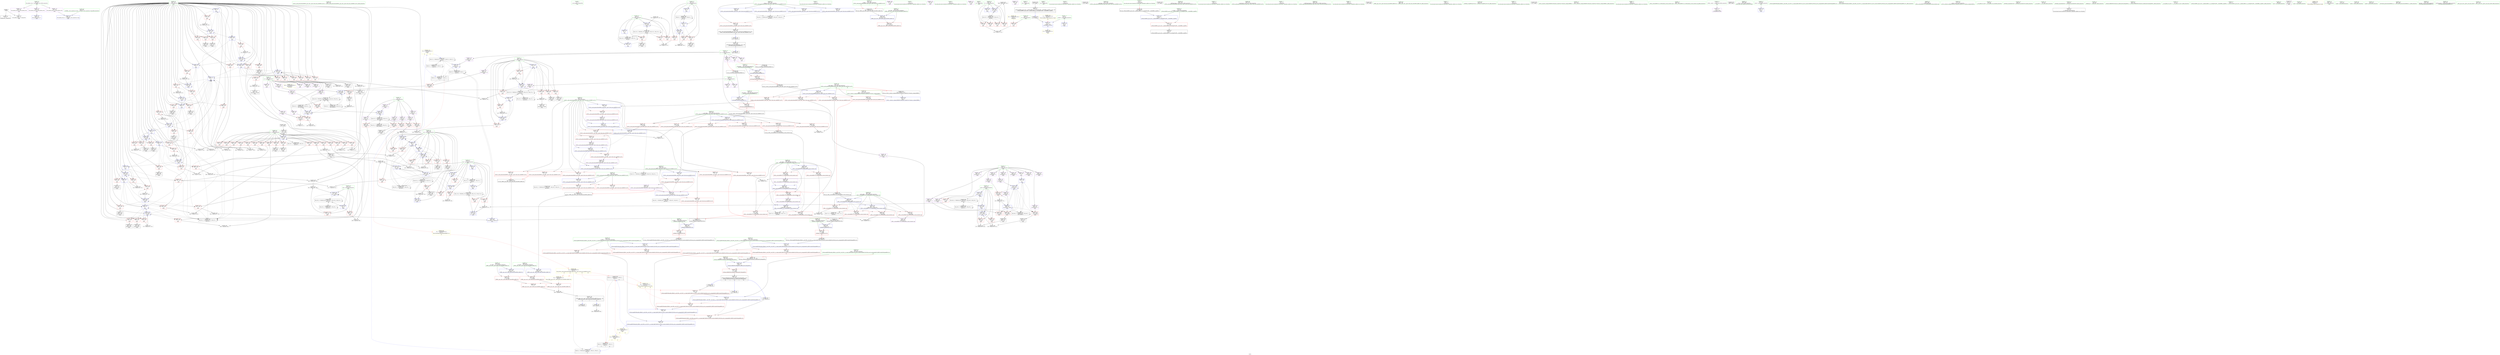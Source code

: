 digraph "SVFG" {
	label="SVFG";

	Node0x55fdaa820420 [shape=record,color=grey,label="{NodeID: 0\nNullPtr}"];
	Node0x55fdaa820420 -> Node0x55fdaa8506c0[style=solid];
	Node0x55fdaa820420 -> Node0x55fdaa860ce0[style=solid];
	Node0x55fdaa863200 [shape=record,color=yellow,style=double,label="{NodeID: 775\n6V_2 = CSCHI(MR_6V_1)\npts\{15 \}\nCS[]|{<s0>9|<s1>9}}"];
	Node0x55fdaa863200:s0 -> Node0x55fdaa89b5b0[style=dashed,color=blue];
	Node0x55fdaa863200:s1 -> Node0x55fdaa8a19b0[style=dashed,color=blue];
	Node0x55fdaa8929b0 [shape=record,color=black,label="{NodeID: 609\nMR_34V_2 = PHI(MR_34V_5, MR_34V_1, )\npts\{190000 \}\n}"];
	Node0x55fdaa8929b0 -> Node0x55fdaa85d3e0[style=dashed];
	Node0x55fdaa8929b0 -> Node0x55fdaa85d4b0[style=dashed];
	Node0x55fdaa8929b0 -> Node0x55fdaa8612c0[style=dashed];
	Node0x55fdaa8929b0 -> Node0x55fdaa8929b0[style=dashed];
	Node0x55fdaa8929b0 -> Node0x55fdaa8a4bb0[style=dashed];
	Node0x55fdaa8677f0 [shape=record,color=blue,label="{NodeID: 443\n743\<--742\n\<--\n_ZSt4swapIiENSt9enable_ifIXsr6__and_ISt6__not_ISt15__is_tuple_likeIT_EESt21is_move_constructibleIS3_ESt18is_move_assignableIS3_EEE5valueEvE4typeERS3_SC_\n|{<s0>20}}"];
	Node0x55fdaa8677f0:s0 -> Node0x55fdaa863780[style=dashed,color=blue];
	Node0x55fdaa85cfd0 [shape=record,color=red,label="{NodeID: 277\n369\<--110\n\<--prod\nmain\n}"];
	Node0x55fdaa85cfd0 -> Node0x55fdaa859840[style=solid];
	Node0x55fdaa84d660 [shape=record,color=black,label="{NodeID: 111\n311\<--310\nidxprom80\<--\nmain\n}"];
	Node0x55fdaa870b90 [shape=record,color=grey,label="{NodeID: 554\n605 = Binary(604, 606, )\n}"];
	Node0x55fdaa856dd0 [shape=record,color=blue,label="{NodeID: 388\n108\<--340\ncnt\<--add94\nmain\n}"];
	Node0x55fdaa856dd0 -> Node0x55fdaa85ca20[style=dashed];
	Node0x55fdaa856dd0 -> Node0x55fdaa85caf0[style=dashed];
	Node0x55fdaa856dd0 -> Node0x55fdaa85cbc0[style=dashed];
	Node0x55fdaa856dd0 -> Node0x55fdaa85cc90[style=dashed];
	Node0x55fdaa856dd0 -> Node0x55fdaa862570[style=dashed];
	Node0x55fdaa856dd0 -> Node0x55fdaa856dd0[style=dashed];
	Node0x55fdaa856dd0 -> Node0x55fdaa857520[style=dashed];
	Node0x55fdaa856dd0 -> Node0x55fdaa8915b0[style=dashed];
	Node0x55fdaa852460 [shape=record,color=red,label="{NodeID: 222\n306\<--100\n\<--i\nmain\n}"];
	Node0x55fdaa852460 -> Node0x55fdaa873590[style=solid];
	Node0x55fdaa84e9a0 [shape=record,color=green,label="{NodeID: 56\n530\<--531\n_ZSt18__next_permutationIPiN9__gnu_cxx5__ops15_Iter_less_iterEEbT_S4_T0_\<--_ZSt18__next_permutationIPiN9__gnu_cxx5__ops15_Iter_less_iterEEbT_S4_T0__field_insensitive\n}"];
	Node0x55fdaa8a41b0 [shape=record,color=black,label="{NodeID: 665\nMR_30V_4 = PHI(MR_30V_6, MR_30V_4, MR_30V_6, MR_30V_2, )\npts\{113 \}\n}"];
	Node0x55fdaa8a41b0 -> Node0x55fdaa8571e0[style=dashed];
	Node0x55fdaa8a41b0 -> Node0x55fdaa891fb0[style=dashed];
	Node0x55fdaa8a41b0 -> Node0x55fdaa8a41b0[style=dashed];
	Node0x55fdaa85fd50 [shape=record,color=red,label="{NodeID: 333\n692\<--683\n\<--__last.addr\n_ZSt9__reverseIPiEvT_S1_St26random_access_iterator_tag\n}"];
	Node0x55fdaa85fd50 -> Node0x55fdaa8560d0[style=solid];
	Node0x55fdaa8555e0 [shape=record,color=purple,label="{NodeID: 167\n129\<--23\n\<--in\nmain\n}"];
	Node0x55fdaa83a2b0 [shape=record,color=green,label="{NodeID: 1\n7\<--1\n__dso_handle\<--dummyObj\nGlob }"];
	Node0x55fdaa863360 [shape=record,color=yellow,style=double,label="{NodeID: 776\n6V_3 = CSCHI(MR_6V_1)\npts\{15 \}\nCS[]|{<s0>17|<s1>17}}"];
	Node0x55fdaa863360:s0 -> Node0x55fdaa89c9b0[style=dashed,color=red];
	Node0x55fdaa863360:s1 -> Node0x55fdaa8a14b0[style=dashed,color=red];
	Node0x55fdaa892eb0 [shape=record,color=black,label="{NodeID: 610\nMR_36V_2 = PHI(MR_36V_3, MR_36V_1, )\npts\{220000 \}\n}"];
	Node0x55fdaa892eb0 -> Node0x55fdaa861a10[style=dashed];
	Node0x55fdaa892eb0 -> Node0x55fdaa892eb0[style=dashed];
	Node0x55fdaa8678c0 [shape=record,color=blue,label="{NodeID: 444\n748\<--747\n__t.addr\<--__t\n_ZSt4moveIRiEONSt16remove_referenceIT_E4typeEOS2_\n}"];
	Node0x55fdaa8678c0 -> Node0x55fdaa860640[style=dashed];
	Node0x55fdaa85d0a0 [shape=record,color=red,label="{NodeID: 278\n372\<--110\n\<--prod\nmain\n}"];
	Node0x55fdaa85d0a0 -> Node0x55fdaa858c40[style=solid];
	Node0x55fdaa84d730 [shape=record,color=black,label="{NodeID: 112\n336\<--335\nidxprom92\<--\nmain\n}"];
	Node0x55fdaa870d10 [shape=record,color=grey,label="{NodeID: 555\n479 = Binary(478, 120, )\n}"];
	Node0x55fdaa870d10 -> Node0x55fdaa857fb0[style=solid];
	Node0x55fdaa856ea0 [shape=record,color=blue,label="{NodeID: 389\n110\<--354\nprod\<--mul102\nmain\n}"];
	Node0x55fdaa856ea0 -> Node0x55fdaa85cf00[style=dashed];
	Node0x55fdaa856ea0 -> Node0x55fdaa85cfd0[style=dashed];
	Node0x55fdaa856ea0 -> Node0x55fdaa856ea0[style=dashed];
	Node0x55fdaa856ea0 -> Node0x55fdaa857040[style=dashed];
	Node0x55fdaa852530 [shape=record,color=red,label="{NodeID: 223\n310\<--100\n\<--i\nmain\n}"];
	Node0x55fdaa852530 -> Node0x55fdaa84d660[style=solid];
	Node0x55fdaa84eaa0 [shape=record,color=green,label="{NodeID: 57\n538\<--539\nretval\<--retval_field_insensitive\n_ZSt18__next_permutationIPiN9__gnu_cxx5__ops15_Iter_less_iterEEbT_S4_T0_\n}"];
	Node0x55fdaa84eaa0 -> Node0x55fdaa85e010[style=solid];
	Node0x55fdaa84eaa0 -> Node0x55fdaa858490[style=solid];
	Node0x55fdaa84eaa0 -> Node0x55fdaa858700[style=solid];
	Node0x55fdaa84eaa0 -> Node0x55fdaa866a20[style=solid];
	Node0x55fdaa84eaa0 -> Node0x55fdaa866af0[style=solid];
	Node0x55fdaa85fe20 [shape=record,color=red,label="{NodeID: 334\n697\<--683\n\<--__last.addr\n_ZSt9__reverseIPiEvT_S1_St26random_access_iterator_tag\n}"];
	Node0x55fdaa85fe20 -> Node0x55fdaa873290[style=solid];
	Node0x55fdaa8556b0 [shape=record,color=purple,label="{NodeID: 168\n143\<--23\narrayidx\<--in\nmain\n}"];
	Node0x55fdaa8556b0 -> Node0x55fdaa85d310[style=solid];
	Node0x55fdaa84a230 [shape=record,color=green,label="{NodeID: 2\n9\<--1\n\<--dummyObj\nCan only get source location for instruction, argument, global var or function.}"];
	Node0x55fdaa85d170 [shape=record,color=red,label="{NodeID: 279\n390\<--112\n\<--sum\nmain\n}"];
	Node0x55fdaa85d170 -> Node0x55fdaa859240[style=solid];
	Node0x55fdaa84d800 [shape=record,color=black,label="{NodeID: 113\n343\<--342\nidxprom95\<--\nmain\n}"];
	Node0x55fdaa870e90 [shape=record,color=grey,label="{NodeID: 556\n205 = Binary(204, 206, )\n}"];
	Node0x55fdaa870e90 -> Node0x55fdaa861940[style=solid];
	Node0x55fdaa856f70 [shape=record,color=blue,label="{NodeID: 390\n100\<--358\ni\<--inc104\nmain\n}"];
	Node0x55fdaa856f70 -> Node0x55fdaa8526d0[style=dashed];
	Node0x55fdaa856f70 -> Node0x55fdaa8527a0[style=dashed];
	Node0x55fdaa856f70 -> Node0x55fdaa852870[style=dashed];
	Node0x55fdaa856f70 -> Node0x55fdaa852940[style=dashed];
	Node0x55fdaa856f70 -> Node0x55fdaa856f70[style=dashed];
	Node0x55fdaa856f70 -> Node0x55fdaa8572b0[style=dashed];
	Node0x55fdaa852600 [shape=record,color=red,label="{NodeID: 224\n318\<--100\n\<--i\nmain\n}"];
	Node0x55fdaa852600 -> Node0x55fdaa8599c0[style=solid];
	Node0x55fdaa84eb70 [shape=record,color=green,label="{NodeID: 58\n540\<--541\n__comp\<--__comp_field_insensitive\n_ZSt18__next_permutationIPiN9__gnu_cxx5__ops15_Iter_less_iterEEbT_S4_T0_\n|{<s0>13|<s1>14}}"];
	Node0x55fdaa84eb70:s0 -> Node0x55fdaa8db560[style=solid,color=red];
	Node0x55fdaa84eb70:s1 -> Node0x55fdaa8db560[style=solid,color=red];
	Node0x55fdaa8a4bb0 [shape=record,color=black,label="{NodeID: 667\nMR_34V_6 = PHI(MR_34V_8, MR_34V_6, MR_34V_6, MR_34V_3, )\npts\{190000 \}\n}"];
	Node0x55fdaa8a4bb0 -> Node0x55fdaa85d720[style=dashed];
	Node0x55fdaa8a4bb0 -> Node0x55fdaa8929b0[style=dashed];
	Node0x55fdaa8a4bb0 -> Node0x55fdaa89c4b0[style=dashed];
	Node0x55fdaa8a4bb0 -> Node0x55fdaa8a4bb0[style=dashed];
	Node0x55fdaa85fef0 [shape=record,color=red,label="{NodeID: 335\n701\<--683\n\<--__last.addr\n_ZSt9__reverseIPiEvT_S1_St26random_access_iterator_tag\n|{<s0>21}}"];
	Node0x55fdaa85fef0:s0 -> Node0x55fdaa8dc5a0[style=solid,color=red];
	Node0x55fdaa855780 [shape=record,color=purple,label="{NodeID: 169\n115\<--34\n\<--.str\nmain\n}"];
	Node0x55fdaa84a980 [shape=record,color=green,label="{NodeID: 3\n27\<--1\n\<--dummyObj\nCan only get source location for instruction, argument, global var or function.}"];
	Node0x55fdaa85d240 [shape=record,color=red,label="{NodeID: 280\n398\<--112\n\<--sum\nmain\n}"];
	Node0x55fdaa85d240 -> Node0x55fdaa872390[style=solid];
	Node0x55fdaa84d8d0 [shape=record,color=black,label="{NodeID: 114\n346\<--345\nidxprom97\<--\nmain\n}"];
	Node0x55fdaa871010 [shape=record,color=grey,label="{NodeID: 557\n405 = Binary(403, 404, )\n}"];
	Node0x55fdaa871010 -> Node0x55fdaa857520[style=solid];
	Node0x55fdaa857040 [shape=record,color=blue,label="{NodeID: 391\n110\<--370\nprod\<--mul111\nmain\n}"];
	Node0x55fdaa857040 -> Node0x55fdaa85d0a0[style=dashed];
	Node0x55fdaa857040 -> Node0x55fdaa8a3cb0[style=dashed];
	Node0x55fdaa8526d0 [shape=record,color=red,label="{NodeID: 225\n331\<--100\n\<--i\nmain\n}"];
	Node0x55fdaa8526d0 -> Node0x55fdaa872090[style=solid];
	Node0x55fdaa84ec40 [shape=record,color=green,label="{NodeID: 59\n542\<--543\n__first.addr\<--__first.addr_field_insensitive\n_ZSt18__next_permutationIPiN9__gnu_cxx5__ops15_Iter_less_iterEEbT_S4_T0_\n|{|<s5>16|<s6>18}}"];
	Node0x55fdaa84ec40 -> Node0x55fdaa85e0e0[style=solid];
	Node0x55fdaa84ec40 -> Node0x55fdaa85e1b0[style=solid];
	Node0x55fdaa84ec40 -> Node0x55fdaa85e280[style=solid];
	Node0x55fdaa84ec40 -> Node0x55fdaa85e350[style=solid];
	Node0x55fdaa84ec40 -> Node0x55fdaa8582f0[style=solid];
	Node0x55fdaa84ec40:s5 -> Node0x55fdaa8db9e0[style=solid,color=red];
	Node0x55fdaa84ec40:s6 -> Node0x55fdaa8db9e0[style=solid,color=red];
	Node0x55fdaa85ffc0 [shape=record,color=red,label="{NodeID: 336\n706\<--683\n\<--__last.addr\n_ZSt9__reverseIPiEvT_S1_St26random_access_iterator_tag\n}"];
	Node0x55fdaa85ffc0 -> Node0x55fdaa856270[style=solid];
	Node0x55fdaa855850 [shape=record,color=purple,label="{NodeID: 170\n126\<--36\n\<--.str.2\nmain\n}"];
	Node0x55fdaa84aa40 [shape=record,color=green,label="{NodeID: 4\n32\<--1\n\<--dummyObj\nCan only get source location for instruction, argument, global var or function.}"];
	Node0x55fdaa863780 [shape=record,color=yellow,style=double,label="{NodeID: 779\n6V_2 = CSCHI(MR_6V_1)\npts\{15 \}\nCS[]|{<s0>15|<s1>21}}"];
	Node0x55fdaa863780:s0 -> Node0x55fdaa863360[style=dashed,color=blue];
	Node0x55fdaa863780:s1 -> Node0x55fdaa8a14b0[style=dashed,color=blue];
	Node0x55fdaa85d310 [shape=record,color=red,label="{NodeID: 281\n144\<--143\n\<--arrayidx\nmain\n}"];
	Node0x55fdaa85d310 -> Node0x55fdaa84db20[style=solid];
	Node0x55fdaa852c20 [shape=record,color=black,label="{NodeID: 115\n349\<--348\nidxprom99\<--\nmain\n}"];
	Node0x55fdaa871190 [shape=record,color=grey,label="{NodeID: 558\n419 = Binary(418, 120, )\n}"];
	Node0x55fdaa871190 -> Node0x55fdaa857790[style=solid];
	Node0x55fdaa857110 [shape=record,color=blue,label="{NodeID: 392\n31\<--374\nans\<--add112\nmain\n}"];
	Node0x55fdaa857110 -> Node0x55fdaa8a28b0[style=dashed];
	Node0x55fdaa8527a0 [shape=record,color=red,label="{NodeID: 226\n335\<--100\n\<--i\nmain\n}"];
	Node0x55fdaa8527a0 -> Node0x55fdaa84d730[style=solid];
	Node0x55fdaa84ed10 [shape=record,color=green,label="{NodeID: 60\n544\<--545\n__last.addr\<--__last.addr_field_insensitive\n_ZSt18__next_permutationIPiN9__gnu_cxx5__ops15_Iter_less_iterEEbT_S4_T0_\n}"];
	Node0x55fdaa84ed10 -> Node0x55fdaa85e420[style=solid];
	Node0x55fdaa84ed10 -> Node0x55fdaa85e4f0[style=solid];
	Node0x55fdaa84ed10 -> Node0x55fdaa85e5c0[style=solid];
	Node0x55fdaa84ed10 -> Node0x55fdaa85e690[style=solid];
	Node0x55fdaa84ed10 -> Node0x55fdaa85e760[style=solid];
	Node0x55fdaa84ed10 -> Node0x55fdaa85e830[style=solid];
	Node0x55fdaa84ed10 -> Node0x55fdaa8583c0[style=solid];
	Node0x55fdaa860090 [shape=record,color=red,label="{NodeID: 337\n730\<--722\n\<--__a.addr\n_ZSt4swapIiENSt9enable_ifIXsr6__and_ISt6__not_ISt15__is_tuple_likeIT_EESt21is_move_constructibleIS3_ESt18is_move_assignableIS3_EEE5valueEvE4typeERS3_SC_\n|{<s0>22}}"];
	Node0x55fdaa860090:s0 -> Node0x55fdaa23ee10[style=solid,color=red];
	Node0x55fdaa855920 [shape=record,color=purple,label="{NodeID: 171\n210\<--38\n\<--.str.3\nmain\n}"];
	Node0x55fdaa84ab00 [shape=record,color=green,label="{NodeID: 5\n34\<--1\n.str\<--dummyObj\nGlob }"];
	Node0x55fdaa85d3e0 [shape=record,color=red,label="{NodeID: 282\n159\<--158\n\<--\nmain\n}"];
	Node0x55fdaa85d3e0 -> Node0x55fdaa872210[style=solid];
	Node0x55fdaa852cb0 [shape=record,color=black,label="{NodeID: 116\n352\<--351\nconv101\<--\nmain\n}"];
	Node0x55fdaa852cb0 -> Node0x55fdaa85a2c0[style=solid];
	Node0x55fdaa871310 [shape=record,color=grey,label="{NodeID: 559\n499 = Binary(498, 120, )\n}"];
	Node0x55fdaa871310 -> Node0x55fdaa858080[style=solid];
	Node0x55fdaa8571e0 [shape=record,color=blue,label="{NodeID: 393\n112\<--27\nsum\<--\nmain\n}"];
	Node0x55fdaa8571e0 -> Node0x55fdaa85d170[style=dashed];
	Node0x55fdaa8571e0 -> Node0x55fdaa85d240[style=dashed];
	Node0x55fdaa8571e0 -> Node0x55fdaa857380[style=dashed];
	Node0x55fdaa8571e0 -> Node0x55fdaa8a41b0[style=dashed];
	Node0x55fdaa852870 [shape=record,color=red,label="{NodeID: 227\n345\<--100\n\<--i\nmain\n}"];
	Node0x55fdaa852870 -> Node0x55fdaa84d8d0[style=solid];
	Node0x55fdaa84ede0 [shape=record,color=green,label="{NodeID: 61\n546\<--547\n__i\<--__i_field_insensitive\n_ZSt18__next_permutationIPiN9__gnu_cxx5__ops15_Iter_less_iterEEbT_S4_T0_\n}"];
	Node0x55fdaa84ede0 -> Node0x55fdaa85e900[style=solid];
	Node0x55fdaa84ede0 -> Node0x55fdaa85e9d0[style=solid];
	Node0x55fdaa84ede0 -> Node0x55fdaa85eaa0[style=solid];
	Node0x55fdaa84ede0 -> Node0x55fdaa85eb70[style=solid];
	Node0x55fdaa84ede0 -> Node0x55fdaa85ec40[style=solid];
	Node0x55fdaa84ede0 -> Node0x55fdaa85ed10[style=solid];
	Node0x55fdaa84ede0 -> Node0x55fdaa85ede0[style=solid];
	Node0x55fdaa84ede0 -> Node0x55fdaa85eeb0[style=solid];
	Node0x55fdaa84ede0 -> Node0x55fdaa85ef80[style=solid];
	Node0x55fdaa84ede0 -> Node0x55fdaa858560[style=solid];
	Node0x55fdaa84ede0 -> Node0x55fdaa858630[style=solid];
	Node0x55fdaa84ede0 -> Node0x55fdaa8587d0[style=solid];
	Node0x55fdaa84ede0 -> Node0x55fdaa8588a0[style=solid];
	Node0x55fdaa84ede0 -> Node0x55fdaa8667f0[style=solid];
	Node0x55fdaa860160 [shape=record,color=red,label="{NodeID: 338\n739\<--722\n\<--__a.addr\n_ZSt4swapIiENSt9enable_ifIXsr6__and_ISt6__not_ISt15__is_tuple_likeIT_EESt21is_move_constructibleIS3_ESt18is_move_assignableIS3_EEE5valueEvE4typeERS3_SC_\n}"];
	Node0x55fdaa860160 -> Node0x55fdaa867720[style=solid];
	Node0x55fdaa8559f0 [shape=record,color=purple,label="{NodeID: 172\n495\<--38\n\<--.str.3\nmain\n}"];
	Node0x55fdaa84abc0 [shape=record,color=green,label="{NodeID: 6\n36\<--1\n.str.2\<--dummyObj\nGlob }"];
	Node0x55fdaa863a40 [shape=record,color=yellow,style=double,label="{NodeID: 781\n2V_2 = CSCHI(MR_2V_1)\npts\{10 \}\nCS[]}"];
	Node0x55fdaa85d4b0 [shape=record,color=red,label="{NodeID: 283\n172\<--171\n\<--arrayidx14\nmain\n}"];
	Node0x55fdaa85d4b0 -> Node0x55fdaa872690[style=solid];
	Node0x55fdaa852d40 [shape=record,color=black,label="{NodeID: 117\n362\<--361\nidxprom106\<--\nmain\n}"];
	Node0x55fdaa871490 [shape=record,color=grey,label="{NodeID: 560\n659 = cmp(656, 658, )\n}"];
	Node0x55fdaa871490 -> Node0x55fdaa8537d0[style=solid];
	Node0x55fdaa8572b0 [shape=record,color=blue,label="{NodeID: 394\n100\<--27\ni\<--\nmain\n}"];
	Node0x55fdaa8572b0 -> Node0x55fdaa852a10[style=dashed];
	Node0x55fdaa8572b0 -> Node0x55fdaa852ae0[style=dashed];
	Node0x55fdaa8572b0 -> Node0x55fdaa85aab0[style=dashed];
	Node0x55fdaa8572b0 -> Node0x55fdaa85ab40[style=dashed];
	Node0x55fdaa8572b0 -> Node0x55fdaa862230[style=dashed];
	Node0x55fdaa8572b0 -> Node0x55fdaa857450[style=dashed];
	Node0x55fdaa8572b0 -> Node0x55fdaa8575f0[style=dashed];
	Node0x55fdaa8572b0 -> Node0x55fdaa8906b0[style=dashed];
	Node0x55fdaa852940 [shape=record,color=red,label="{NodeID: 228\n357\<--100\n\<--i\nmain\n}"];
	Node0x55fdaa852940 -> Node0x55fdaa85a440[style=solid];
	Node0x55fdaa84eeb0 [shape=record,color=green,label="{NodeID: 62\n548\<--549\n__ii\<--__ii_field_insensitive\n_ZSt18__next_permutationIPiN9__gnu_cxx5__ops15_Iter_less_iterEEbT_S4_T0_\n}"];
	Node0x55fdaa84eeb0 -> Node0x55fdaa85f050[style=solid];
	Node0x55fdaa84eeb0 -> Node0x55fdaa85f120[style=solid];
	Node0x55fdaa84eeb0 -> Node0x55fdaa858970[style=solid];
	Node0x55fdaa860230 [shape=record,color=red,label="{NodeID: 339\n736\<--724\n\<--__b.addr\n_ZSt4swapIiENSt9enable_ifIXsr6__and_ISt6__not_ISt15__is_tuple_likeIT_EESt21is_move_constructibleIS3_ESt18is_move_assignableIS3_EEE5valueEvE4typeERS3_SC_\n|{<s0>23}}"];
	Node0x55fdaa860230:s0 -> Node0x55fdaa23ee10[style=solid,color=red];
	Node0x55fdaa855ac0 [shape=record,color=purple,label="{NodeID: 173\n758\<--40\nllvm.global_ctors_0\<--llvm.global_ctors\nGlob }"];
	Node0x55fdaa855ac0 -> Node0x55fdaa860ae0[style=solid];
	Node0x55fdaa84ac80 [shape=record,color=green,label="{NodeID: 7\n38\<--1\n.str.3\<--dummyObj\nGlob }"];
	Node0x55fdaa23ee10 [shape=record,color=black,label="{NodeID: 782\n747 = PHI(730, 736, 726, )\n0th arg _ZSt4moveIRiEONSt16remove_referenceIT_E4typeEOS2_ }"];
	Node0x55fdaa23ee10 -> Node0x55fdaa8678c0[style=solid];
	Node0x55fdaa85d580 [shape=record,color=red,label="{NodeID: 284\n242\<--241\n\<--arrayidx45\nmain\n}"];
	Node0x55fdaa85d580 -> Node0x55fdaa858ac0[style=solid];
	Node0x55fdaa852e10 [shape=record,color=black,label="{NodeID: 118\n365\<--364\nidxprom108\<--\nmain\n}"];
	Node0x55fdaa871610 [shape=record,color=grey,label="{NodeID: 561\n435 = cmp(430, 434, )\n}"];
	Node0x55fdaa857380 [shape=record,color=blue,label="{NodeID: 395\n112\<--391\nsum\<--add120\nmain\n}"];
	Node0x55fdaa857380 -> Node0x55fdaa85d170[style=dashed];
	Node0x55fdaa857380 -> Node0x55fdaa85d240[style=dashed];
	Node0x55fdaa857380 -> Node0x55fdaa857380[style=dashed];
	Node0x55fdaa857380 -> Node0x55fdaa8a41b0[style=dashed];
	Node0x55fdaa852a10 [shape=record,color=red,label="{NodeID: 229\n379\<--100\n\<--i\nmain\n}"];
	Node0x55fdaa852a10 -> Node0x55fdaa871f10[style=solid];
	Node0x55fdaa84ef80 [shape=record,color=green,label="{NodeID: 63\n550\<--551\n__j\<--__j_field_insensitive\n_ZSt18__next_permutationIPiN9__gnu_cxx5__ops15_Iter_less_iterEEbT_S4_T0_\n}"];
	Node0x55fdaa84ef80 -> Node0x55fdaa85f1f0[style=solid];
	Node0x55fdaa84ef80 -> Node0x55fdaa85f2c0[style=solid];
	Node0x55fdaa84ef80 -> Node0x55fdaa866880[style=solid];
	Node0x55fdaa84ef80 -> Node0x55fdaa866950[style=solid];
	Node0x55fdaa860300 [shape=record,color=red,label="{NodeID: 340\n743\<--724\n\<--__b.addr\n_ZSt4swapIiENSt9enable_ifIXsr6__and_ISt6__not_ISt15__is_tuple_likeIT_EESt21is_move_constructibleIS3_ESt18is_move_assignableIS3_EEE5valueEvE4typeERS3_SC_\n}"];
	Node0x55fdaa860300 -> Node0x55fdaa8677f0[style=solid];
	Node0x55fdaa855b90 [shape=record,color=purple,label="{NodeID: 174\n759\<--40\nllvm.global_ctors_1\<--llvm.global_ctors\nGlob }"];
	Node0x55fdaa855b90 -> Node0x55fdaa860be0[style=solid];
	Node0x55fdaa84ad40 [shape=record,color=green,label="{NodeID: 8\n41\<--1\n\<--dummyObj\nCan only get source location for instruction, argument, global var or function.}"];
	Node0x55fdaa8d7420 [shape=record,color=black,label="{NodeID: 783\n116 = PHI()\n}"];
	Node0x55fdaa85d650 [shape=record,color=red,label="{NodeID: 285\n251\<--250\n\<--arrayidx51\nmain\n}"];
	Node0x55fdaa85d650 -> Node0x55fdaa858ac0[style=solid];
	Node0x55fdaa852ee0 [shape=record,color=black,label="{NodeID: 119\n368\<--367\nconv110\<--\nmain\n}"];
	Node0x55fdaa852ee0 -> Node0x55fdaa859840[style=solid];
	Node0x55fdaa871790 [shape=record,color=grey,label="{NodeID: 562\n460 = cmp(458, 459, )\n}"];
	Node0x55fdaa857450 [shape=record,color=blue,label="{NodeID: 396\n100\<--395\ni\<--inc122\nmain\n}"];
	Node0x55fdaa857450 -> Node0x55fdaa852a10[style=dashed];
	Node0x55fdaa857450 -> Node0x55fdaa852ae0[style=dashed];
	Node0x55fdaa857450 -> Node0x55fdaa85aab0[style=dashed];
	Node0x55fdaa857450 -> Node0x55fdaa85ab40[style=dashed];
	Node0x55fdaa857450 -> Node0x55fdaa862230[style=dashed];
	Node0x55fdaa857450 -> Node0x55fdaa857450[style=dashed];
	Node0x55fdaa857450 -> Node0x55fdaa8575f0[style=dashed];
	Node0x55fdaa857450 -> Node0x55fdaa8906b0[style=dashed];
	Node0x55fdaa852ae0 [shape=record,color=red,label="{NodeID: 230\n383\<--100\n\<--i\nmain\n}"];
	Node0x55fdaa852ae0 -> Node0x55fdaa859b40[style=solid];
	Node0x55fdaa84f050 [shape=record,color=green,label="{NodeID: 64\n552\<--553\nagg.tmp\<--agg.tmp_field_insensitive\n_ZSt18__next_permutationIPiN9__gnu_cxx5__ops15_Iter_less_iterEEbT_S4_T0_\n}"];
	Node0x55fdaa8603d0 [shape=record,color=red,label="{NodeID: 341\n734\<--731\n\<--call\n_ZSt4swapIiENSt9enable_ifIXsr6__and_ISt6__not_ISt15__is_tuple_likeIT_EESt21is_move_constructibleIS3_ESt18is_move_assignableIS3_EEE5valueEvE4typeERS3_SC_\n}"];
	Node0x55fdaa8603d0 -> Node0x55fdaa867650[style=solid];
	Node0x55fdaa855c90 [shape=record,color=purple,label="{NodeID: 175\n760\<--40\nllvm.global_ctors_2\<--llvm.global_ctors\nGlob }"];
	Node0x55fdaa855c90 -> Node0x55fdaa860ce0[style=solid];
	Node0x55fdaa84ae00 [shape=record,color=green,label="{NodeID: 9\n75\<--1\n\<--dummyObj\nCan only get source location for instruction, argument, global var or function.|{<s0>3}}"];
	Node0x55fdaa84ae00:s0 -> Node0x55fdaa8dbfd0[style=solid,color=red];
	Node0x55fdaa8da0e0 [shape=record,color=black,label="{NodeID: 784\n52 = PHI()\n}"];
	Node0x55fdaa85d720 [shape=record,color=red,label="{NodeID: 286\n290\<--289\n\<--arrayidx70\nmain\n}"];
	Node0x55fdaa85d720 -> Node0x55fdaa862300[style=solid];
	Node0x55fdaa852fb0 [shape=record,color=black,label="{NodeID: 120\n386\<--385\nidxprom117\<--\nmain\n}"];
	Node0x55fdaa871910 [shape=record,color=grey,label="{NodeID: 563\n139 = cmp(137, 138, )\n}"];
	Node0x55fdaa857520 [shape=record,color=blue,label="{NodeID: 397\n108\<--405\ncnt\<--sub127\nmain\n}"];
	Node0x55fdaa857520 -> Node0x55fdaa85cd60[style=dashed];
	Node0x55fdaa857520 -> Node0x55fdaa862570[style=dashed];
	Node0x55fdaa857520 -> Node0x55fdaa829d50[style=dashed];
	Node0x55fdaa857520 -> Node0x55fdaa8915b0[style=dashed];
	Node0x55fdaa85aab0 [shape=record,color=red,label="{NodeID: 231\n385\<--100\n\<--i\nmain\n}"];
	Node0x55fdaa85aab0 -> Node0x55fdaa852fb0[style=solid];
	Node0x55fdaa84f120 [shape=record,color=green,label="{NodeID: 65\n554\<--555\nundef.agg.tmp\<--undef.agg.tmp_field_insensitive\n_ZSt18__next_permutationIPiN9__gnu_cxx5__ops15_Iter_less_iterEEbT_S4_T0_\n}"];
	Node0x55fdaa8604a0 [shape=record,color=red,label="{NodeID: 342\n738\<--737\n\<--call1\n_ZSt4swapIiENSt9enable_ifIXsr6__and_ISt6__not_ISt15__is_tuple_likeIT_EESt21is_move_constructibleIS3_ESt18is_move_assignableIS3_EEE5valueEvE4typeERS3_SC_\n}"];
	Node0x55fdaa8604a0 -> Node0x55fdaa867720[style=solid];
	Node0x55fdaa855d90 [shape=record,color=purple,label="{NodeID: 176\n572\<--571\nincdec.ptr\<--\n_ZSt18__next_permutationIPiN9__gnu_cxx5__ops15_Iter_less_iterEEbT_S4_T0_\n}"];
	Node0x55fdaa855d90 -> Node0x55fdaa858630[style=solid];
	Node0x55fdaa84af00 [shape=record,color=green,label="{NodeID: 10\n120\<--1\n\<--dummyObj\nCan only get source location for instruction, argument, global var or function.}"];
	Node0x55fdaa8da1e0 [shape=record,color=black,label="{NodeID: 785\n74 = PHI(80, )\n}"];
	Node0x55fdaa8da1e0 -> Node0x55fdaa860de0[style=solid];
	Node0x55fdaa85d7f0 [shape=record,color=red,label="{NodeID: 287\n313\<--312\n\<--arrayidx81\nmain\n}"];
	Node0x55fdaa85d7f0 -> Node0x55fdaa8593c0[style=solid];
	Node0x55fdaa853080 [shape=record,color=black,label="{NodeID: 121\n414\<--413\nidxprom131\<--\nmain\n}"];
	Node0x55fdaa871a90 [shape=record,color=grey,label="{NodeID: 564\n324 = cmp(322, 323, )\n}"];
	Node0x55fdaa8575f0 [shape=record,color=blue,label="{NodeID: 398\n100\<--27\ni\<--\nmain\n}"];
	Node0x55fdaa8575f0 -> Node0x55fdaa85ac10[style=dashed];
	Node0x55fdaa8575f0 -> Node0x55fdaa85ace0[style=dashed];
	Node0x55fdaa8575f0 -> Node0x55fdaa85adb0[style=dashed];
	Node0x55fdaa8575f0 -> Node0x55fdaa857790[style=dashed];
	Node0x55fdaa8575f0 -> Node0x55fdaa857860[style=dashed];
	Node0x55fdaa85ab40 [shape=record,color=red,label="{NodeID: 232\n394\<--100\n\<--i\nmain\n}"];
	Node0x55fdaa85ab40 -> Node0x55fdaa8590c0[style=solid];
	Node0x55fdaa84f1f0 [shape=record,color=green,label="{NodeID: 66\n556\<--557\nagg.tmp12\<--agg.tmp12_field_insensitive\n_ZSt18__next_permutationIPiN9__gnu_cxx5__ops15_Iter_less_iterEEbT_S4_T0_\n}"];
	Node0x55fdaa860570 [shape=record,color=red,label="{NodeID: 343\n742\<--741\n\<--call2\n_ZSt4swapIiENSt9enable_ifIXsr6__and_ISt6__not_ISt15__is_tuple_likeIT_EESt21is_move_constructibleIS3_ESt18is_move_assignableIS3_EEE5valueEvE4typeERS3_SC_\n}"];
	Node0x55fdaa860570 -> Node0x55fdaa8677f0[style=solid];
	Node0x55fdaa855e60 [shape=record,color=purple,label="{NodeID: 177\n583\<--582\nincdec.ptr4\<--\n_ZSt18__next_permutationIPiN9__gnu_cxx5__ops15_Iter_less_iterEEbT_S4_T0_\n}"];
	Node0x55fdaa855e60 -> Node0x55fdaa8588a0[style=solid];
	Node0x55fdaa84b000 [shape=record,color=green,label="{NodeID: 11\n147\<--1\n\<--dummyObj\nCan only get source location for instruction, argument, global var or function.}"];
	Node0x55fdaa8da410 [shape=record,color=black,label="{NodeID: 786\n87 = PHI()\n}"];
	Node0x55fdaa8da410 -> Node0x55fdaa850a60[style=solid];
	Node0x55fdaa85d8c0 [shape=record,color=red,label="{NodeID: 288\n338\<--337\n\<--arrayidx93\nmain\n}"];
	Node0x55fdaa85d8c0 -> Node0x55fdaa858f40[style=solid];
	Node0x55fdaa853150 [shape=record,color=black,label="{NodeID: 122\n432\<--431\nidxprom140\<--\nmain\n}"];
	Node0x55fdaa871c10 [shape=record,color=grey,label="{NodeID: 565\n124 = cmp(122, 123, )\n}"];
	Node0x55fdaa8576c0 [shape=record,color=blue,label="{NodeID: 399\n415\<--27\narrayidx132\<--\nmain\n}"];
	Node0x55fdaa8576c0 -> Node0x55fdaa8576c0[style=dashed];
	Node0x55fdaa8576c0 -> Node0x55fdaa829760[style=dashed];
	Node0x55fdaa8576c0 -> Node0x55fdaa89b5b0[style=dashed];
	Node0x55fdaa85ac10 [shape=record,color=red,label="{NodeID: 233\n409\<--100\n\<--i\nmain\n}"];
	Node0x55fdaa85ac10 -> Node0x55fdaa873110[style=solid];
	Node0x55fdaa84f2c0 [shape=record,color=green,label="{NodeID: 67\n558\<--559\nundef.agg.tmp13\<--undef.agg.tmp13_field_insensitive\n_ZSt18__next_permutationIPiN9__gnu_cxx5__ops15_Iter_less_iterEEbT_S4_T0_\n}"];
	Node0x55fdaa860640 [shape=record,color=red,label="{NodeID: 344\n751\<--748\n\<--__t.addr\n_ZSt4moveIRiEONSt16remove_referenceIT_E4typeEOS2_\n}"];
	Node0x55fdaa860640 -> Node0x55fdaa8538a0[style=solid];
	Node0x55fdaa855f30 [shape=record,color=purple,label="{NodeID: 178\n589\<--588\nincdec.ptr5\<--\n_ZSt18__next_permutationIPiN9__gnu_cxx5__ops15_Iter_less_iterEEbT_S4_T0_\n}"];
	Node0x55fdaa855f30 -> Node0x55fdaa8667f0[style=solid];
	Node0x55fdaa84b100 [shape=record,color=green,label="{NodeID: 12\n186\<--1\n\<--dummyObj\nCan only get source location for instruction, argument, global var or function.}"];
	Node0x55fdaa8da4e0 [shape=record,color=black,label="{NodeID: 787\n128 = PHI()\n}"];
	Node0x55fdaa85d990 [shape=record,color=red,label="{NodeID: 289\n348\<--347\n\<--arrayidx98\nmain\n}"];
	Node0x55fdaa85d990 -> Node0x55fdaa852c20[style=solid];
	Node0x55fdaa853220 [shape=record,color=black,label="{NodeID: 123\n442\<--439\nidxprom146\<--\nmain\n}"];
	Node0x55fdaa871d90 [shape=record,color=grey,label="{NodeID: 566\n276 = cmp(274, 275, )\n}"];
	Node0x55fdaa857790 [shape=record,color=blue,label="{NodeID: 400\n100\<--419\ni\<--inc134\nmain\n}"];
	Node0x55fdaa857790 -> Node0x55fdaa85ac10[style=dashed];
	Node0x55fdaa857790 -> Node0x55fdaa85ace0[style=dashed];
	Node0x55fdaa857790 -> Node0x55fdaa85adb0[style=dashed];
	Node0x55fdaa857790 -> Node0x55fdaa857790[style=dashed];
	Node0x55fdaa857790 -> Node0x55fdaa857860[style=dashed];
	Node0x55fdaa85ace0 [shape=record,color=red,label="{NodeID: 234\n413\<--100\n\<--i\nmain\n}"];
	Node0x55fdaa85ace0 -> Node0x55fdaa853080[style=solid];
	Node0x55fdaa84f390 [shape=record,color=green,label="{NodeID: 68\n594\<--595\n_ZNK9__gnu_cxx5__ops15_Iter_less_iterclIPiS3_EEbT_T0_\<--_ZNK9__gnu_cxx5__ops15_Iter_less_iterclIPiS3_EEbT_T0__field_insensitive\n}"];
	Node0x55fdaa860710 [shape=record,color=blue,label="{NodeID: 345\n8\<--9\n_ZL2PI\<--\nGlob }"];
	Node0x55fdaa856000 [shape=record,color=purple,label="{NodeID: 179\n602\<--601\nincdec.ptr7\<--\n_ZSt18__next_permutationIPiN9__gnu_cxx5__ops15_Iter_less_iterEEbT_S4_T0_\n|{|<s1>14}}"];
	Node0x55fdaa856000 -> Node0x55fdaa866950[style=solid];
	Node0x55fdaa856000:s1 -> Node0x55fdaa8db860[style=solid,color=red];
	Node0x55fdaa84b200 [shape=record,color=green,label="{NodeID: 13\n206\<--1\n\<--dummyObj\nCan only get source location for instruction, argument, global var or function.}"];
	Node0x55fdaa8da5b0 [shape=record,color=black,label="{NodeID: 788\n130 = PHI()\n}"];
	Node0x55fdaa8da5b0 -> Node0x55fdaa850b30[style=solid];
	Node0x55fdaa85da60 [shape=record,color=red,label="{NodeID: 290\n351\<--350\n\<--arrayidx100\nmain\n}"];
	Node0x55fdaa85da60 -> Node0x55fdaa852cb0[style=solid];
	Node0x55fdaa8532f0 [shape=record,color=black,label="{NodeID: 124\n463\<--462\nidxprom159\<--\nmain\n}"];
	Node0x55fdaa871f10 [shape=record,color=grey,label="{NodeID: 567\n381 = cmp(379, 380, )\n}"];
	Node0x55fdaa857860 [shape=record,color=blue,label="{NodeID: 401\n100\<--27\ni\<--\nmain\n}"];
	Node0x55fdaa857860 -> Node0x55fdaa85ae80[style=dashed];
	Node0x55fdaa857860 -> Node0x55fdaa85af50[style=dashed];
	Node0x55fdaa857860 -> Node0x55fdaa85b020[style=dashed];
	Node0x55fdaa857860 -> Node0x55fdaa85b0f0[style=dashed];
	Node0x55fdaa857860 -> Node0x55fdaa857c70[style=dashed];
	Node0x55fdaa857860 -> Node0x55fdaa857d40[style=dashed];
	Node0x55fdaa85adb0 [shape=record,color=red,label="{NodeID: 235\n418\<--100\n\<--i\nmain\n}"];
	Node0x55fdaa85adb0 -> Node0x55fdaa871190[style=solid];
	Node0x55fdaa84f490 [shape=record,color=green,label="{NodeID: 69\n612\<--613\n_ZSt9iter_swapIPiS0_EvT_T0_\<--_ZSt9iter_swapIPiS0_EvT_T0__field_insensitive\n}"];
	Node0x55fdaa8a7360 [shape=record,color=yellow,style=double,label="{NodeID: 678\n6V_1 = ENCHI(MR_6V_0)\npts\{15 \}\nFun[_ZNK9__gnu_cxx5__ops15_Iter_less_iterclIPiS3_EEbT_T0_]}"];
	Node0x55fdaa8a7360 -> Node0x55fdaa85f600[style=dashed];
	Node0x55fdaa8a7360 -> Node0x55fdaa85f6d0[style=dashed];
	Node0x55fdaa8607e0 [shape=record,color=blue,label="{NodeID: 346\n26\<--27\nh\<--\nGlob }"];
	Node0x55fdaa8607e0 -> Node0x55fdaa88f2b0[style=dashed];
	Node0x55fdaa8560d0 [shape=record,color=purple,label="{NodeID: 180\n693\<--692\nincdec.ptr\<--\n_ZSt9__reverseIPiEvT_S1_St26random_access_iterator_tag\n}"];
	Node0x55fdaa8560d0 -> Node0x55fdaa867170[style=solid];
	Node0x55fdaa84b290 [shape=record,color=green,label="{NodeID: 14\n567\<--1\n\<--dummyObj\nCan only get source location for instruction, argument, global var or function.}"];
	Node0x55fdaa8da680 [shape=record,color=black,label="{NodeID: 789\n211 = PHI()\n}"];
	Node0x55fdaa85db30 [shape=record,color=red,label="{NodeID: 291\n367\<--366\n\<--arrayidx109\nmain\n}"];
	Node0x55fdaa85db30 -> Node0x55fdaa852ee0[style=solid];
	Node0x55fdaa8533c0 [shape=record,color=black,label="{NodeID: 125\n467\<--466\nidxprom161\<--\nmain\n}"];
	Node0x55fdaa872090 [shape=record,color=grey,label="{NodeID: 568\n333 = cmp(331, 332, )\n}"];
	Node0x55fdaa857930 [shape=record,color=blue,label="{NodeID: 402\n102\<--27\nj\<--\nmain\n}"];
	Node0x55fdaa857930 -> Node0x55fdaa85b910[style=dashed];
	Node0x55fdaa857930 -> Node0x55fdaa85b9e0[style=dashed];
	Node0x55fdaa857930 -> Node0x55fdaa857930[style=dashed];
	Node0x55fdaa857930 -> Node0x55fdaa857ba0[style=dashed];
	Node0x55fdaa857930 -> Node0x55fdaa8a32b0[style=dashed];
	Node0x55fdaa85ae80 [shape=record,color=red,label="{NodeID: 236\n424\<--100\n\<--i\nmain\n}"];
	Node0x55fdaa85ae80 -> Node0x55fdaa873890[style=solid];
	Node0x55fdaa84f590 [shape=record,color=green,label="{NodeID: 70\n617\<--618\n_ZSt19__iterator_categoryIPiENSt15iterator_traitsIT_E17iterator_categoryERKS2_\<--_ZSt19__iterator_categoryIPiENSt15iterator_traitsIT_E17iterator_categoryERKS2__field_insensitive\n}"];
	Node0x55fdaa8608e0 [shape=record,color=blue,label="{NodeID: 347\n29\<--27\nt\<--\nGlob }"];
	Node0x55fdaa8608e0 -> Node0x55fdaa88f7b0[style=dashed];
	Node0x55fdaa8561a0 [shape=record,color=purple,label="{NodeID: 181\n704\<--703\nincdec.ptr2\<--\n_ZSt9__reverseIPiEvT_S1_St26random_access_iterator_tag\n}"];
	Node0x55fdaa8561a0 -> Node0x55fdaa867240[style=solid];
	Node0x55fdaa84b350 [shape=record,color=green,label="{NodeID: 15\n606\<--1\n\<--dummyObj\nCan only get source location for instruction, argument, global var or function.}"];
	Node0x55fdaa8da750 [shape=record,color=black,label="{NodeID: 790\n486 = PHI(511, )\n}"];
	Node0x55fdaa85dc00 [shape=record,color=red,label="{NodeID: 292\n388\<--387\n\<--arrayidx118\nmain\n}"];
	Node0x55fdaa85dc00 -> Node0x55fdaa859540[style=solid];
	Node0x55fdaa853490 [shape=record,color=black,label="{NodeID: 126\n470\<--469\nidxprom163\<--\nmain\n}"];
	Node0x55fdaa872210 [shape=record,color=grey,label="{NodeID: 569\n160 = cmp(159, 120, )\n}"];
	Node0x55fdaa857a00 [shape=record,color=blue,label="{NodeID: 403\n108\<--440\ncnt\<--inc145\nmain\n}"];
	Node0x55fdaa857a00 -> Node0x55fdaa829d50[style=dashed];
	Node0x55fdaa85af50 [shape=record,color=red,label="{NodeID: 237\n431\<--100\n\<--i\nmain\n}"];
	Node0x55fdaa85af50 -> Node0x55fdaa853150[style=solid];
	Node0x55fdaa84f690 [shape=record,color=green,label="{NodeID: 71\n620\<--621\n_ZSt9__reverseIPiEvT_S1_St26random_access_iterator_tag\<--_ZSt9__reverseIPiEvT_S1_St26random_access_iterator_tag_field_insensitive\n}"];
	Node0x55fdaa8609e0 [shape=record,color=blue,label="{NodeID: 348\n31\<--32\nans\<--\nGlob }"];
	Node0x55fdaa8609e0 -> Node0x55fdaa88fcb0[style=dashed];
	Node0x55fdaa856270 [shape=record,color=purple,label="{NodeID: 182\n707\<--706\nincdec.ptr3\<--\n_ZSt9__reverseIPiEvT_S1_St26random_access_iterator_tag\n}"];
	Node0x55fdaa856270 -> Node0x55fdaa867310[style=solid];
	Node0x55fdaa84b450 [shape=record,color=green,label="{NodeID: 16\n4\<--6\n_ZStL8__ioinit\<--_ZStL8__ioinit_field_insensitive\nGlob }"];
	Node0x55fdaa84b450 -> Node0x55fdaa853970[style=solid];
	Node0x55fdaa8da8c0 [shape=record,color=black,label="{NodeID: 791\n496 = PHI()\n}"];
	Node0x55fdaa85dcd0 [shape=record,color=red,label="{NodeID: 293\n434\<--433\n\<--arrayidx141\nmain\n}"];
	Node0x55fdaa85dcd0 -> Node0x55fdaa871610[style=solid];
	Node0x55fdaa853560 [shape=record,color=black,label="{NodeID: 127\n482\<--481\nidx.ext\<--\nmain\n}"];
	Node0x55fdaa872390 [shape=record,color=grey,label="{NodeID: 570\n400 = cmp(398, 399, )\n}"];
	Node0x55fdaa857ad0 [shape=record,color=blue,label="{NodeID: 404\n443\<--438\narrayidx147\<--add144\nmain\n}"];
	Node0x55fdaa857ad0 -> Node0x55fdaa829760[style=dashed];
	Node0x55fdaa85b020 [shape=record,color=red,label="{NodeID: 238\n437\<--100\n\<--i\nmain\n}"];
	Node0x55fdaa85b020 -> Node0x55fdaa86c600[style=solid];
	Node0x55fdaa84f790 [shape=record,color=green,label="{NodeID: 72\n638\<--639\nretval\<--retval_field_insensitive\n_ZN9__gnu_cxx5__ops16__iter_less_iterEv\n}"];
	Node0x55fdaa860ae0 [shape=record,color=blue,label="{NodeID: 349\n758\<--41\nllvm.global_ctors_0\<--\nGlob }"];
	Node0x55fdaa856340 [shape=record,color=purple,label="{NodeID: 183\n484\<--13\nadd.ptr\<--s2\nmain\n|{<s0>9}}"];
	Node0x55fdaa856340:s0 -> Node0x55fdaa8dbc70[style=solid,color=red];
	Node0x55fdaa84b550 [shape=record,color=green,label="{NodeID: 17\n8\<--10\n_ZL2PI\<--_ZL2PI_field_insensitive\nGlob }"];
	Node0x55fdaa84b550 -> Node0x55fdaa860710[style=solid];
	Node0x55fdaa84b550 -> Node0x55fdaa860de0[style=solid];
	Node0x55fdaa8da990 [shape=record,color=black,label="{NodeID: 792\n529 = PHI(535, )\n}"];
	Node0x55fdaa8da990 -> Node0x55fdaa853630[style=solid];
	Node0x55fdaa85dda0 [shape=record,color=red,label="{NodeID: 294\n465\<--464\n\<--arrayidx160\nmain\n}"];
	Node0x55fdaa85dda0 -> Node0x55fdaa857e10[style=solid];
	Node0x55fdaa853630 [shape=record,color=black,label="{NodeID: 128\n511\<--529\n_ZSt16next_permutationIPiEbT_S1__ret\<--call\n_ZSt16next_permutationIPiEbT_S1_\n|{<s0>9}}"];
	Node0x55fdaa853630:s0 -> Node0x55fdaa8da750[style=solid,color=blue];
	Node0x55fdaa872510 [shape=record,color=grey,label="{NodeID: 571\n166 = cmp(164, 165, )\n}"];
	Node0x55fdaa857ba0 [shape=record,color=blue,label="{NodeID: 405\n102\<--447\nj\<--inc149\nmain\n}"];
	Node0x55fdaa857ba0 -> Node0x55fdaa85b910[style=dashed];
	Node0x55fdaa857ba0 -> Node0x55fdaa85b9e0[style=dashed];
	Node0x55fdaa857ba0 -> Node0x55fdaa857930[style=dashed];
	Node0x55fdaa857ba0 -> Node0x55fdaa857ba0[style=dashed];
	Node0x55fdaa857ba0 -> Node0x55fdaa8a32b0[style=dashed];
	Node0x55fdaa85b0f0 [shape=record,color=red,label="{NodeID: 239\n451\<--100\n\<--i\nmain\n}"];
	Node0x55fdaa85b0f0 -> Node0x55fdaa86c780[style=solid];
	Node0x55fdaa84f860 [shape=record,color=green,label="{NodeID: 73\n645\<--646\nthis.addr\<--this.addr_field_insensitive\n_ZNK9__gnu_cxx5__ops15_Iter_less_iterclIPiS3_EEbT_T0_\n}"];
	Node0x55fdaa84f860 -> Node0x55fdaa85f390[style=solid];
	Node0x55fdaa84f860 -> Node0x55fdaa866bc0[style=solid];
	Node0x55fdaa860be0 [shape=record,color=blue,label="{NodeID: 350\n759\<--42\nllvm.global_ctors_1\<--_GLOBAL__sub_I_squark_0_0.cpp\nGlob }"];
	Node0x55fdaa856410 [shape=record,color=red,label="{NodeID: 184\n274\<--26\n\<--h\nmain\n}"];
	Node0x55fdaa856410 -> Node0x55fdaa871d90[style=solid];
	Node0x55fdaa84b650 [shape=record,color=green,label="{NodeID: 18\n11\<--12\ns\<--s_field_insensitive\nGlob }"];
	Node0x55fdaa84b650 -> Node0x55fdaa853a40[style=solid];
	Node0x55fdaa84b650 -> Node0x55fdaa853b10[style=solid];
	Node0x55fdaa84b650 -> Node0x55fdaa853be0[style=solid];
	Node0x55fdaa84b650 -> Node0x55fdaa853cb0[style=solid];
	Node0x55fdaa84b650 -> Node0x55fdaa853d80[style=solid];
	Node0x55fdaa84b650 -> Node0x55fdaa853e50[style=solid];
	Node0x55fdaa8dab90 [shape=record,color=black,label="{NodeID: 793\n593 = PHI(641, )\n}"];
	Node0x55fdaa85de70 [shape=record,color=red,label="{NodeID: 295\n524\<--514\n\<--__first.addr\n_ZSt16next_permutationIPiEbT_S1_\n|{<s0>12}}"];
	Node0x55fdaa85de70:s0 -> Node0x55fdaa8dbd80[style=solid,color=red];
	Node0x55fdaa853700 [shape=record,color=black,label="{NodeID: 129\n535\<--635\n_ZSt18__next_permutationIPiN9__gnu_cxx5__ops15_Iter_less_iterEEbT_S4_T0__ret\<--\n_ZSt18__next_permutationIPiN9__gnu_cxx5__ops15_Iter_less_iterEEbT_S4_T0_\n|{<s0>12}}"];
	Node0x55fdaa853700:s0 -> Node0x55fdaa8da990[style=solid,color=blue];
	Node0x55fdaa872690 [shape=record,color=grey,label="{NodeID: 572\n173 = cmp(172, 27, )\n}"];
	Node0x55fdaa857c70 [shape=record,color=blue,label="{NodeID: 406\n100\<--452\ni\<--inc152\nmain\n}"];
	Node0x55fdaa857c70 -> Node0x55fdaa85ae80[style=dashed];
	Node0x55fdaa857c70 -> Node0x55fdaa85af50[style=dashed];
	Node0x55fdaa857c70 -> Node0x55fdaa85b020[style=dashed];
	Node0x55fdaa857c70 -> Node0x55fdaa85b0f0[style=dashed];
	Node0x55fdaa857c70 -> Node0x55fdaa857c70[style=dashed];
	Node0x55fdaa857c70 -> Node0x55fdaa857d40[style=dashed];
	Node0x55fdaa85b1c0 [shape=record,color=red,label="{NodeID: 240\n458\<--100\n\<--i\nmain\n}"];
	Node0x55fdaa85b1c0 -> Node0x55fdaa871790[style=solid];
	Node0x55fdaa84f930 [shape=record,color=green,label="{NodeID: 74\n647\<--648\n__it1.addr\<--__it1.addr_field_insensitive\n_ZNK9__gnu_cxx5__ops15_Iter_less_iterclIPiS3_EEbT_T0_\n}"];
	Node0x55fdaa84f930 -> Node0x55fdaa85f460[style=solid];
	Node0x55fdaa84f930 -> Node0x55fdaa866c90[style=solid];
	Node0x55fdaa8a7820 [shape=record,color=yellow,style=double,label="{NodeID: 683\n6V_1 = ENCHI(MR_6V_0)\npts\{15 \}\nFun[_ZSt16next_permutationIPiEbT_S1_]|{<s0>12}}"];
	Node0x55fdaa8a7820:s0 -> Node0x55fdaa88c730[style=dashed,color=red];
	Node0x55fdaa860ce0 [shape=record,color=blue, style = dotted,label="{NodeID: 351\n760\<--3\nllvm.global_ctors_2\<--dummyVal\nGlob }"];
	Node0x55fdaa8564e0 [shape=record,color=red,label="{NodeID: 185\n284\<--26\n\<--h\nmain\n}"];
	Node0x55fdaa8564e0 -> Node0x55fdaa84d3f0[style=solid];
	Node0x55fdaa84b750 [shape=record,color=green,label="{NodeID: 19\n13\<--15\ns2\<--s2_field_insensitive\nGlob }"];
	Node0x55fdaa84b750 -> Node0x55fdaa853f20[style=solid];
	Node0x55fdaa84b750 -> Node0x55fdaa853ff0[style=solid];
	Node0x55fdaa84b750 -> Node0x55fdaa8540c0[style=solid];
	Node0x55fdaa84b750 -> Node0x55fdaa854190[style=solid];
	Node0x55fdaa84b750 -> Node0x55fdaa854260[style=solid];
	Node0x55fdaa84b750 -> Node0x55fdaa856340[style=solid];
	Node0x55fdaa8daca0 [shape=record,color=black,label="{NodeID: 794\n604 = PHI(641, )\n}"];
	Node0x55fdaa8daca0 -> Node0x55fdaa870b90[style=solid];
	Node0x55fdaa85df40 [shape=record,color=red,label="{NodeID: 296\n525\<--516\n\<--__last.addr\n_ZSt16next_permutationIPiEbT_S1_\n|{<s0>12}}"];
	Node0x55fdaa85df40:s0 -> Node0x55fdaa8dbe90[style=solid,color=red];
	Node0x55fdaa8537d0 [shape=record,color=black,label="{NodeID: 130\n641\<--659\n_ZNK9__gnu_cxx5__ops15_Iter_less_iterclIPiS3_EEbT_T0__ret\<--cmp\n_ZNK9__gnu_cxx5__ops15_Iter_less_iterclIPiS3_EEbT_T0_\n|{<s0>13|<s1>14}}"];
	Node0x55fdaa8537d0:s0 -> Node0x55fdaa8dab90[style=solid,color=blue];
	Node0x55fdaa8537d0:s1 -> Node0x55fdaa8daca0[style=solid,color=blue];
	Node0x55fdaa872810 [shape=record,color=grey,label="{NodeID: 573\n191 = cmp(189, 190, )\n}"];
	Node0x55fdaa857d40 [shape=record,color=blue,label="{NodeID: 407\n100\<--27\ni\<--\nmain\n}"];
	Node0x55fdaa857d40 -> Node0x55fdaa85b1c0[style=dashed];
	Node0x55fdaa857d40 -> Node0x55fdaa85b290[style=dashed];
	Node0x55fdaa857d40 -> Node0x55fdaa85b360[style=dashed];
	Node0x55fdaa857d40 -> Node0x55fdaa85b430[style=dashed];
	Node0x55fdaa857d40 -> Node0x55fdaa862230[style=dashed];
	Node0x55fdaa857d40 -> Node0x55fdaa857d40[style=dashed];
	Node0x55fdaa857d40 -> Node0x55fdaa857ee0[style=dashed];
	Node0x55fdaa857d40 -> Node0x55fdaa8906b0[style=dashed];
	Node0x55fdaa85b290 [shape=record,color=red,label="{NodeID: 241\n462\<--100\n\<--i\nmain\n}"];
	Node0x55fdaa85b290 -> Node0x55fdaa8532f0[style=solid];
	Node0x55fdaa84fa00 [shape=record,color=green,label="{NodeID: 75\n649\<--650\n__it2.addr\<--__it2.addr_field_insensitive\n_ZNK9__gnu_cxx5__ops15_Iter_less_iterclIPiS3_EEbT_T0_\n}"];
	Node0x55fdaa84fa00 -> Node0x55fdaa85f530[style=solid];
	Node0x55fdaa84fa00 -> Node0x55fdaa866d60[style=solid];
	Node0x55fdaa860de0 [shape=record,color=blue,label="{NodeID: 352\n8\<--74\n_ZL2PI\<--call\n__cxx_global_var_init.1\n|{<s0>26}}"];
	Node0x55fdaa860de0:s0 -> Node0x55fdaa863a40[style=dashed,color=blue];
	Node0x55fdaa8565b0 [shape=record,color=red,label="{NodeID: 186\n300\<--26\n\<--h\nmain\n}"];
	Node0x55fdaa8565b0 -> Node0x55fdaa870a50[style=solid];
	Node0x55fdaa84b850 [shape=record,color=green,label="{NodeID: 20\n16\<--19\nq\<--q_field_insensitive\nGlob }"];
	Node0x55fdaa84b850 -> Node0x55fdaa854330[style=solid];
	Node0x55fdaa84b850 -> Node0x55fdaa854400[style=solid];
	Node0x55fdaa84b850 -> Node0x55fdaa8544d0[style=solid];
	Node0x55fdaa84b850 -> Node0x55fdaa8545a0[style=solid];
	Node0x55fdaa84b850 -> Node0x55fdaa854670[style=solid];
	Node0x55fdaa84b850 -> Node0x55fdaa854740[style=solid];
	Node0x55fdaa84b850 -> Node0x55fdaa854810[style=solid];
	Node0x55fdaa84b850 -> Node0x55fdaa8548e0[style=solid];
	Node0x55fdaa84b850 -> Node0x55fdaa8549b0[style=solid];
	Node0x55fdaa8dae10 [shape=record,color=black,label="{NodeID: 795\n731 = PHI(746, )\n}"];
	Node0x55fdaa8dae10 -> Node0x55fdaa8603d0[style=solid];
	Node0x55fdaa85e010 [shape=record,color=red,label="{NodeID: 297\n635\<--538\n\<--retval\n_ZSt18__next_permutationIPiN9__gnu_cxx5__ops15_Iter_less_iterEEbT_S4_T0_\n}"];
	Node0x55fdaa85e010 -> Node0x55fdaa853700[style=solid];
	Node0x55fdaa8538a0 [shape=record,color=black,label="{NodeID: 131\n746\<--751\n_ZSt4moveIRiEONSt16remove_referenceIT_E4typeEOS2__ret\<--\n_ZSt4moveIRiEONSt16remove_referenceIT_E4typeEOS2_\n|{<s0>22|<s1>23|<s2>24}}"];
	Node0x55fdaa8538a0:s0 -> Node0x55fdaa8dae10[style=solid,color=blue];
	Node0x55fdaa8538a0:s1 -> Node0x55fdaa8daf50[style=solid,color=blue];
	Node0x55fdaa8538a0:s2 -> Node0x55fdaa8db090[style=solid,color=blue];
	Node0x55fdaa872990 [shape=record,color=grey,label="{NodeID: 574\n626 = cmp(624, 625, )\n}"];
	Node0x55fdaa857e10 [shape=record,color=blue,label="{NodeID: 408\n471\<--465\narrayidx164\<--\nmain\n}"];
	Node0x55fdaa857e10 -> Node0x55fdaa857e10[style=dashed];
	Node0x55fdaa857e10 -> Node0x55fdaa89c4b0[style=dashed];
	Node0x55fdaa857e10 -> Node0x55fdaa8a4bb0[style=dashed];
	Node0x55fdaa85b360 [shape=record,color=red,label="{NodeID: 242\n469\<--100\n\<--i\nmain\n}"];
	Node0x55fdaa85b360 -> Node0x55fdaa853490[style=solid];
	Node0x55fdaa84fad0 [shape=record,color=green,label="{NodeID: 76\n664\<--665\n__a.addr\<--__a.addr_field_insensitive\n_ZSt9iter_swapIPiS0_EvT_T0_\n}"];
	Node0x55fdaa84fad0 -> Node0x55fdaa85f7a0[style=solid];
	Node0x55fdaa84fad0 -> Node0x55fdaa866e30[style=solid];
	Node0x55fdaa860eb0 [shape=record,color=blue,label="{NodeID: 353\n82\<--81\n__x.addr\<--__x\n_ZSt4acosIiEN9__gnu_cxx11__enable_ifIXsr12__is_integerIT_EE7__valueEdE6__typeES2_\n}"];
	Node0x55fdaa860eb0 -> Node0x55fdaa850e70[style=dashed];
	Node0x55fdaa856680 [shape=record,color=red,label="{NodeID: 187\n275\<--29\n\<--t\nmain\n}"];
	Node0x55fdaa856680 -> Node0x55fdaa871d90[style=solid];
	Node0x55fdaa84b950 [shape=record,color=green,label="{NodeID: 21\n20\<--22\nC\<--C_field_insensitive\nGlob }"];
	Node0x55fdaa84b950 -> Node0x55fdaa854a80[style=solid];
	Node0x55fdaa84b950 -> Node0x55fdaa854b50[style=solid];
	Node0x55fdaa84b950 -> Node0x55fdaa854c20[style=solid];
	Node0x55fdaa84b950 -> Node0x55fdaa854cf0[style=solid];
	Node0x55fdaa84b950 -> Node0x55fdaa854dc0[style=solid];
	Node0x55fdaa84b950 -> Node0x55fdaa854e90[style=solid];
	Node0x55fdaa84b950 -> Node0x55fdaa854f60[style=solid];
	Node0x55fdaa84b950 -> Node0x55fdaa855030[style=solid];
	Node0x55fdaa84b950 -> Node0x55fdaa855100[style=solid];
	Node0x55fdaa84b950 -> Node0x55fdaa8551d0[style=solid];
	Node0x55fdaa84b950 -> Node0x55fdaa8552a0[style=solid];
	Node0x55fdaa84b950 -> Node0x55fdaa855370[style=solid];
	Node0x55fdaa84b950 -> Node0x55fdaa855440[style=solid];
	Node0x55fdaa8daf50 [shape=record,color=black,label="{NodeID: 796\n737 = PHI(746, )\n}"];
	Node0x55fdaa8daf50 -> Node0x55fdaa8604a0[style=solid];
	Node0x55fdaa85e0e0 [shape=record,color=red,label="{NodeID: 298\n562\<--542\n\<--__first.addr\n_ZSt18__next_permutationIPiN9__gnu_cxx5__ops15_Iter_less_iterEEbT_S4_T0_\n}"];
	Node0x55fdaa85e0e0 -> Node0x55fdaa873410[style=solid];
	Node0x55fdaa853970 [shape=record,color=purple,label="{NodeID: 132\n51\<--4\n\<--_ZStL8__ioinit\n__cxx_global_var_init\n}"];
	Node0x55fdaa872b10 [shape=record,color=grey,label="{NodeID: 575\n282 = cmp(280, 281, )\n}"];
	Node0x55fdaa857ee0 [shape=record,color=blue,label="{NodeID: 409\n100\<--475\ni\<--inc166\nmain\n}"];
	Node0x55fdaa857ee0 -> Node0x55fdaa85b1c0[style=dashed];
	Node0x55fdaa857ee0 -> Node0x55fdaa85b290[style=dashed];
	Node0x55fdaa857ee0 -> Node0x55fdaa85b360[style=dashed];
	Node0x55fdaa857ee0 -> Node0x55fdaa85b430[style=dashed];
	Node0x55fdaa857ee0 -> Node0x55fdaa862230[style=dashed];
	Node0x55fdaa857ee0 -> Node0x55fdaa857d40[style=dashed];
	Node0x55fdaa857ee0 -> Node0x55fdaa857ee0[style=dashed];
	Node0x55fdaa857ee0 -> Node0x55fdaa8906b0[style=dashed];
	Node0x55fdaa85b430 [shape=record,color=red,label="{NodeID: 243\n474\<--100\n\<--i\nmain\n}"];
	Node0x55fdaa85b430 -> Node0x55fdaa85a8c0[style=solid];
	Node0x55fdaa84fba0 [shape=record,color=green,label="{NodeID: 77\n666\<--667\n__b.addr\<--__b.addr_field_insensitive\n_ZSt9iter_swapIPiS0_EvT_T0_\n}"];
	Node0x55fdaa84fba0 -> Node0x55fdaa85f870[style=solid];
	Node0x55fdaa84fba0 -> Node0x55fdaa866f00[style=solid];
	Node0x55fdaa860f80 [shape=record,color=blue,label="{NodeID: 354\n94\<--27\nretval\<--\nmain\n}"];
	Node0x55fdaa856750 [shape=record,color=red,label="{NodeID: 188\n466\<--29\n\<--t\nmain\n}"];
	Node0x55fdaa856750 -> Node0x55fdaa8533c0[style=solid];
	Node0x55fdaa84ba50 [shape=record,color=green,label="{NodeID: 22\n23\<--25\nin\<--in_field_insensitive\nGlob }"];
	Node0x55fdaa84ba50 -> Node0x55fdaa855510[style=solid];
	Node0x55fdaa84ba50 -> Node0x55fdaa8555e0[style=solid];
	Node0x55fdaa84ba50 -> Node0x55fdaa8556b0[style=solid];
	Node0x55fdaa8db090 [shape=record,color=black,label="{NodeID: 797\n741 = PHI(746, )\n}"];
	Node0x55fdaa8db090 -> Node0x55fdaa860570[style=solid];
	Node0x55fdaa85e1b0 [shape=record,color=red,label="{NodeID: 299\n569\<--542\n\<--__first.addr\n_ZSt18__next_permutationIPiN9__gnu_cxx5__ops15_Iter_less_iterEEbT_S4_T0_\n}"];
	Node0x55fdaa85e1b0 -> Node0x55fdaa858560[style=solid];
	Node0x55fdaa853a40 [shape=record,color=purple,label="{NodeID: 133\n293\<--11\narrayidx72\<--s\nmain\n}"];
	Node0x55fdaa853a40 -> Node0x55fdaa862300[style=solid];
	Node0x55fdaa872c90 [shape=record,color=grey,label="{NodeID: 576\n183 = cmp(181, 182, )\n}"];
	Node0x55fdaa857fb0 [shape=record,color=blue,label="{NodeID: 410\n29\<--479\nt\<--inc168\nmain\n}"];
	Node0x55fdaa857fb0 -> Node0x55fdaa856750[style=dashed];
	Node0x55fdaa857fb0 -> Node0x55fdaa856820[style=dashed];
	Node0x55fdaa857fb0 -> Node0x55fdaa857fb0[style=dashed];
	Node0x55fdaa857fb0 -> Node0x55fdaa8a23b0[style=dashed];
	Node0x55fdaa85b500 [shape=record,color=red,label="{NodeID: 244\n231\<--102\n\<--j\nmain\n}"];
	Node0x55fdaa85b500 -> Node0x55fdaa873a10[style=solid];
	Node0x55fdaa84fc70 [shape=record,color=green,label="{NodeID: 78\n673\<--674\n_ZSt4swapIiENSt9enable_ifIXsr6__and_ISt6__not_ISt15__is_tuple_likeIT_EESt21is_move_constructibleIS3_ESt18is_move_assignableIS3_EEE5valueEvE4typeERS3_SC_\<--_ZSt4swapIiENSt9enable_ifIXsr6__and_ISt6__not_ISt15__is_tuple_likeIT_EESt21is_move_constructibleIS3_ESt18is_move_assignableIS3_EEE5valueEvE4typeERS3_SC__field_insensitive\n}"];
	Node0x55fdaa861050 [shape=record,color=blue,label="{NodeID: 355\n98\<--120\ni0\<--\nmain\n}"];
	Node0x55fdaa861050 -> Node0x55fdaa8901b0[style=dashed];
	Node0x55fdaa856820 [shape=record,color=red,label="{NodeID: 189\n478\<--29\n\<--t\nmain\n}"];
	Node0x55fdaa856820 -> Node0x55fdaa870d10[style=solid];
	Node0x55fdaa84bb50 [shape=record,color=green,label="{NodeID: 23\n26\<--28\nh\<--h_field_insensitive\nGlob }"];
	Node0x55fdaa84bb50 -> Node0x55fdaa856410[style=solid];
	Node0x55fdaa84bb50 -> Node0x55fdaa8564e0[style=solid];
	Node0x55fdaa84bb50 -> Node0x55fdaa8565b0[style=solid];
	Node0x55fdaa84bb50 -> Node0x55fdaa8607e0[style=solid];
	Node0x55fdaa84bb50 -> Node0x55fdaa862090[style=solid];
	Node0x55fdaa84bb50 -> Node0x55fdaa8624a0[style=solid];
	Node0x55fdaa8db1d0 [shape=record,color=black,label="{NodeID: 798\n677 = PHI(614, 628, )\n0th arg _ZSt9__reverseIPiEvT_S1_St26random_access_iterator_tag }"];
	Node0x55fdaa8db1d0 -> Node0x55fdaa866fd0[style=solid];
	Node0x55fdaa85e280 [shape=record,color=red,label="{NodeID: 300\n625\<--542\n\<--__first.addr\n_ZSt18__next_permutationIPiN9__gnu_cxx5__ops15_Iter_less_iterEEbT_S4_T0_\n}"];
	Node0x55fdaa85e280 -> Node0x55fdaa872990[style=solid];
	Node0x55fdaa853b10 [shape=record,color=purple,label="{NodeID: 134\n312\<--11\narrayidx81\<--s\nmain\n}"];
	Node0x55fdaa853b10 -> Node0x55fdaa85d7f0[style=solid];
	Node0x55fdaa872e10 [shape=record,color=grey,label="{NodeID: 577\n222 = cmp(220, 221, )\n}"];
	Node0x55fdaa858080 [shape=record,color=blue,label="{NodeID: 411\n98\<--499\ni0\<--inc175\nmain\n}"];
	Node0x55fdaa858080 -> Node0x55fdaa8901b0[style=dashed];
	Node0x55fdaa85b5d0 [shape=record,color=red,label="{NodeID: 245\n239\<--102\n\<--j\nmain\n}"];
	Node0x55fdaa85b5d0 -> Node0x55fdaa84e000[style=solid];
	Node0x55fdaa84fd70 [shape=record,color=green,label="{NodeID: 79\n679\<--680\n\<--field_insensitive\n_ZSt9__reverseIPiEvT_S1_St26random_access_iterator_tag\n}"];
	Node0x55fdaa861120 [shape=record,color=blue,label="{NodeID: 356\n106\<--133\nn\<--conv\nmain\n}"];
	Node0x55fdaa861120 -> Node0x55fdaa85bab0[style=dashed];
	Node0x55fdaa861120 -> Node0x55fdaa85bb80[style=dashed];
	Node0x55fdaa861120 -> Node0x55fdaa85bc50[style=dashed];
	Node0x55fdaa861120 -> Node0x55fdaa85bd20[style=dashed];
	Node0x55fdaa861120 -> Node0x55fdaa85bdf0[style=dashed];
	Node0x55fdaa861120 -> Node0x55fdaa85bec0[style=dashed];
	Node0x55fdaa861120 -> Node0x55fdaa85bf90[style=dashed];
	Node0x55fdaa861120 -> Node0x55fdaa85c060[style=dashed];
	Node0x55fdaa861120 -> Node0x55fdaa85c130[style=dashed];
	Node0x55fdaa861120 -> Node0x55fdaa85c200[style=dashed];
	Node0x55fdaa861120 -> Node0x55fdaa85c2d0[style=dashed];
	Node0x55fdaa861120 -> Node0x55fdaa85c3a0[style=dashed];
	Node0x55fdaa861120 -> Node0x55fdaa85c470[style=dashed];
	Node0x55fdaa861120 -> Node0x55fdaa85c540[style=dashed];
	Node0x55fdaa861120 -> Node0x55fdaa85c610[style=dashed];
	Node0x55fdaa861120 -> Node0x55fdaa85c6e0[style=dashed];
	Node0x55fdaa861120 -> Node0x55fdaa85c7b0[style=dashed];
	Node0x55fdaa861120 -> Node0x55fdaa8910b0[style=dashed];
	Node0x55fdaa8568f0 [shape=record,color=red,label="{NodeID: 190\n196\<--31\n\<--ans\nmain\n}"];
	Node0x55fdaa8568f0 -> Node0x55fdaa859fc0[style=solid];
	Node0x55fdaa84bc50 [shape=record,color=green,label="{NodeID: 24\n29\<--30\nt\<--t_field_insensitive\nGlob }"];
	Node0x55fdaa84bc50 -> Node0x55fdaa856680[style=solid];
	Node0x55fdaa84bc50 -> Node0x55fdaa856750[style=solid];
	Node0x55fdaa84bc50 -> Node0x55fdaa856820[style=solid];
	Node0x55fdaa84bc50 -> Node0x55fdaa8608e0[style=solid];
	Node0x55fdaa84bc50 -> Node0x55fdaa862160[style=solid];
	Node0x55fdaa84bc50 -> Node0x55fdaa857fb0[style=solid];
	Node0x55fdaa8db3e0 [shape=record,color=black,label="{NodeID: 799\n678 = PHI(615, 629, )\n1st arg _ZSt9__reverseIPiEvT_S1_St26random_access_iterator_tag }"];
	Node0x55fdaa8db3e0 -> Node0x55fdaa8670a0[style=solid];
	Node0x55fdaa85e350 [shape=record,color=red,label="{NodeID: 301\n628\<--542\n\<--__first.addr\n_ZSt18__next_permutationIPiN9__gnu_cxx5__ops15_Iter_less_iterEEbT_S4_T0_\n|{<s0>19}}"];
	Node0x55fdaa85e350:s0 -> Node0x55fdaa8db1d0[style=solid,color=red];
	Node0x55fdaa853be0 [shape=record,color=purple,label="{NodeID: 135\n337\<--11\narrayidx93\<--s\nmain\n}"];
	Node0x55fdaa853be0 -> Node0x55fdaa85d8c0[style=solid];
	Node0x55fdaa872f90 [shape=record,color=grey,label="{NodeID: 578\n689 = cmp(687, 688, )\n}"];
	Node0x55fdaa858150 [shape=record,color=blue,label="{NodeID: 412\n514\<--512\n__first.addr\<--__first\n_ZSt16next_permutationIPiEbT_S1_\n}"];
	Node0x55fdaa858150 -> Node0x55fdaa85de70[style=dashed];
	Node0x55fdaa85b6a0 [shape=record,color=red,label="{NodeID: 246\n247\<--102\n\<--j\nmain\n}"];
	Node0x55fdaa85b6a0 -> Node0x55fdaa86be80[style=solid];
	Node0x55fdaa84fe40 [shape=record,color=green,label="{NodeID: 80\n681\<--682\n__first.addr\<--__first.addr_field_insensitive\n_ZSt9__reverseIPiEvT_S1_St26random_access_iterator_tag\n}"];
	Node0x55fdaa84fe40 -> Node0x55fdaa85f940[style=solid];
	Node0x55fdaa84fe40 -> Node0x55fdaa85fa10[style=solid];
	Node0x55fdaa84fe40 -> Node0x55fdaa85fae0[style=solid];
	Node0x55fdaa84fe40 -> Node0x55fdaa85fbb0[style=solid];
	Node0x55fdaa84fe40 -> Node0x55fdaa866fd0[style=solid];
	Node0x55fdaa84fe40 -> Node0x55fdaa867240[style=solid];
	Node0x55fdaa8611f0 [shape=record,color=blue,label="{NodeID: 357\n100\<--27\ni\<--\nmain\n}"];
	Node0x55fdaa8611f0 -> Node0x55fdaa851350[style=dashed];
	Node0x55fdaa8611f0 -> Node0x55fdaa851420[style=dashed];
	Node0x55fdaa8611f0 -> Node0x55fdaa8514f0[style=dashed];
	Node0x55fdaa8611f0 -> Node0x55fdaa8515c0[style=dashed];
	Node0x55fdaa8611f0 -> Node0x55fdaa861390[style=dashed];
	Node0x55fdaa8611f0 -> Node0x55fdaa861460[style=dashed];
	Node0x55fdaa8611f0 -> Node0x55fdaa861ae0[style=dashed];
	Node0x55fdaa8569c0 [shape=record,color=red,label="{NodeID: 191\n204\<--31\n\<--ans\nmain\n}"];
	Node0x55fdaa8569c0 -> Node0x55fdaa870e90[style=solid];
	Node0x55fdaa84bd50 [shape=record,color=green,label="{NodeID: 25\n31\<--33\nans\<--ans_field_insensitive\nGlob }"];
	Node0x55fdaa84bd50 -> Node0x55fdaa8568f0[style=solid];
	Node0x55fdaa84bd50 -> Node0x55fdaa8569c0[style=solid];
	Node0x55fdaa84bd50 -> Node0x55fdaa850c00[style=solid];
	Node0x55fdaa84bd50 -> Node0x55fdaa850cd0[style=solid];
	Node0x55fdaa84bd50 -> Node0x55fdaa850da0[style=solid];
	Node0x55fdaa84bd50 -> Node0x55fdaa8609e0[style=solid];
	Node0x55fdaa84bd50 -> Node0x55fdaa861600[style=solid];
	Node0x55fdaa84bd50 -> Node0x55fdaa8617a0[style=solid];
	Node0x55fdaa84bd50 -> Node0x55fdaa861940[style=solid];
	Node0x55fdaa84bd50 -> Node0x55fdaa861fc0[style=solid];
	Node0x55fdaa84bd50 -> Node0x55fdaa857110[style=solid];
	Node0x55fdaa8db560 [shape=record,color=black,label="{NodeID: 800\n642 = PHI(540, 540, )\n0th arg _ZNK9__gnu_cxx5__ops15_Iter_less_iterclIPiS3_EEbT_T0_ }"];
	Node0x55fdaa8db560 -> Node0x55fdaa866bc0[style=solid];
	Node0x55fdaa85e420 [shape=record,color=red,label="{NodeID: 302\n563\<--544\n\<--__last.addr\n_ZSt18__next_permutationIPiN9__gnu_cxx5__ops15_Iter_less_iterEEbT_S4_T0_\n}"];
	Node0x55fdaa85e420 -> Node0x55fdaa873410[style=solid];
	Node0x55fdaa853cb0 [shape=record,color=purple,label="{NodeID: 136\n347\<--11\narrayidx98\<--s\nmain\n}"];
	Node0x55fdaa853cb0 -> Node0x55fdaa85d990[style=solid];
	Node0x55fdaa873110 [shape=record,color=grey,label="{NodeID: 579\n411 = cmp(409, 410, )\n}"];
	Node0x55fdaa858220 [shape=record,color=blue,label="{NodeID: 413\n516\<--513\n__last.addr\<--__last\n_ZSt16next_permutationIPiEbT_S1_\n}"];
	Node0x55fdaa858220 -> Node0x55fdaa85df40[style=dashed];
	Node0x55fdaa85b770 [shape=record,color=red,label="{NodeID: 247\n256\<--102\n\<--j\nmain\n}"];
	Node0x55fdaa85b770 -> Node0x55fdaa84d320[style=solid];
	Node0x55fdaa84ff10 [shape=record,color=green,label="{NodeID: 81\n683\<--684\n__last.addr\<--__last.addr_field_insensitive\n_ZSt9__reverseIPiEvT_S1_St26random_access_iterator_tag\n}"];
	Node0x55fdaa84ff10 -> Node0x55fdaa85fc80[style=solid];
	Node0x55fdaa84ff10 -> Node0x55fdaa85fd50[style=solid];
	Node0x55fdaa84ff10 -> Node0x55fdaa85fe20[style=solid];
	Node0x55fdaa84ff10 -> Node0x55fdaa85fef0[style=solid];
	Node0x55fdaa84ff10 -> Node0x55fdaa85ffc0[style=solid];
	Node0x55fdaa84ff10 -> Node0x55fdaa8670a0[style=solid];
	Node0x55fdaa84ff10 -> Node0x55fdaa867170[style=solid];
	Node0x55fdaa84ff10 -> Node0x55fdaa867310[style=solid];
	Node0x55fdaa88c730 [shape=record,color=yellow,style=double,label="{NodeID: 690\n6V_1 = ENCHI(MR_6V_0)\npts\{15 \}\nFun[_ZSt18__next_permutationIPiN9__gnu_cxx5__ops15_Iter_less_iterEEbT_S4_T0_]|{|<s1>13|<s2>14|<s3>15|<s4>19|<s5>19}}"];
	Node0x55fdaa88c730 -> Node0x55fdaa8a05b0[style=dashed];
	Node0x55fdaa88c730:s1 -> Node0x55fdaa8a7360[style=dashed,color=red];
	Node0x55fdaa88c730:s2 -> Node0x55fdaa8a7360[style=dashed,color=red];
	Node0x55fdaa88c730:s3 -> Node0x55fdaa8aa520[style=dashed,color=red];
	Node0x55fdaa88c730:s4 -> Node0x55fdaa89c9b0[style=dashed,color=red];
	Node0x55fdaa88c730:s5 -> Node0x55fdaa8a14b0[style=dashed,color=red];
	Node0x55fdaa86be80 [shape=record,color=grey,label="{NodeID: 524\n248 = Binary(247, 120, )\n}"];
	Node0x55fdaa86be80 -> Node0x55fdaa84e1a0[style=solid];
	Node0x55fdaa8612c0 [shape=record,color=blue,label="{NodeID: 358\n151\<--146\narrayidx8\<--sub\nmain\n}"];
	Node0x55fdaa8612c0 -> Node0x55fdaa85d3e0[style=dashed];
	Node0x55fdaa8612c0 -> Node0x55fdaa85d4b0[style=dashed];
	Node0x55fdaa8612c0 -> Node0x55fdaa8612c0[style=dashed];
	Node0x55fdaa8612c0 -> Node0x55fdaa8929b0[style=dashed];
	Node0x55fdaa8612c0 -> Node0x55fdaa8a4bb0[style=dashed];
	Node0x55fdaa850c00 [shape=record,color=red,label="{NodeID: 192\n209\<--31\n\<--ans\nmain\n}"];
	Node0x55fdaa84be50 [shape=record,color=green,label="{NodeID: 26\n40\<--44\nllvm.global_ctors\<--llvm.global_ctors_field_insensitive\nGlob }"];
	Node0x55fdaa84be50 -> Node0x55fdaa855ac0[style=solid];
	Node0x55fdaa84be50 -> Node0x55fdaa855b90[style=solid];
	Node0x55fdaa84be50 -> Node0x55fdaa855c90[style=solid];
	Node0x55fdaa8db6e0 [shape=record,color=black,label="{NodeID: 801\n643 = PHI(591, 600, )\n1st arg _ZNK9__gnu_cxx5__ops15_Iter_less_iterclIPiS3_EEbT_T0_ }"];
	Node0x55fdaa8db6e0 -> Node0x55fdaa866c90[style=solid];
	Node0x55fdaa85e4f0 [shape=record,color=red,label="{NodeID: 303\n575\<--544\n\<--__last.addr\n_ZSt18__next_permutationIPiN9__gnu_cxx5__ops15_Iter_less_iterEEbT_S4_T0_\n}"];
	Node0x55fdaa85e4f0 -> Node0x55fdaa873710[style=solid];
	Node0x55fdaa853d80 [shape=record,color=purple,label="{NodeID: 137\n387\<--11\narrayidx118\<--s\nmain\n}"];
	Node0x55fdaa853d80 -> Node0x55fdaa85dc00[style=solid];
	Node0x55fdaa873290 [shape=record,color=grey,label="{NodeID: 580\n698 = cmp(696, 697, )\n}"];
	Node0x55fdaa8582f0 [shape=record,color=blue,label="{NodeID: 414\n542\<--536\n__first.addr\<--__first\n_ZSt18__next_permutationIPiN9__gnu_cxx5__ops15_Iter_less_iterEEbT_S4_T0_\n}"];
	Node0x55fdaa8582f0 -> Node0x55fdaa85e0e0[style=dashed];
	Node0x55fdaa8582f0 -> Node0x55fdaa85e1b0[style=dashed];
	Node0x55fdaa8582f0 -> Node0x55fdaa85e280[style=dashed];
	Node0x55fdaa8582f0 -> Node0x55fdaa85e350[style=dashed];
	Node0x55fdaa85b840 [shape=record,color=red,label="{NodeID: 248\n261\<--102\n\<--j\nmain\n}"];
	Node0x55fdaa85b840 -> Node0x55fdaa85a140[style=solid];
	Node0x55fdaa84ffe0 [shape=record,color=green,label="{NodeID: 82\n713\<--714\nretval\<--retval_field_insensitive\n_ZSt19__iterator_categoryIPiENSt15iterator_traitsIT_E17iterator_categoryERKS2_\n}"];
	Node0x55fdaa86c000 [shape=record,color=grey,label="{NodeID: 525\n244 = Binary(243, 120, )\n}"];
	Node0x55fdaa86c000 -> Node0x55fdaa84e0d0[style=solid];
	Node0x55fdaa861390 [shape=record,color=blue,label="{NodeID: 359\n100\<--155\ni\<--inc\nmain\n}"];
	Node0x55fdaa861390 -> Node0x55fdaa851350[style=dashed];
	Node0x55fdaa861390 -> Node0x55fdaa851420[style=dashed];
	Node0x55fdaa861390 -> Node0x55fdaa8514f0[style=dashed];
	Node0x55fdaa861390 -> Node0x55fdaa8515c0[style=dashed];
	Node0x55fdaa861390 -> Node0x55fdaa861390[style=dashed];
	Node0x55fdaa861390 -> Node0x55fdaa861460[style=dashed];
	Node0x55fdaa861390 -> Node0x55fdaa861ae0[style=dashed];
	Node0x55fdaa850cd0 [shape=record,color=red,label="{NodeID: 193\n373\<--31\n\<--ans\nmain\n}"];
	Node0x55fdaa850cd0 -> Node0x55fdaa858c40[style=solid];
	Node0x55fdaa84bf50 [shape=record,color=green,label="{NodeID: 27\n45\<--46\n__cxx_global_var_init\<--__cxx_global_var_init_field_insensitive\n}"];
	Node0x55fdaa8db860 [shape=record,color=black,label="{NodeID: 802\n644 = PHI(592, 602, )\n2nd arg _ZNK9__gnu_cxx5__ops15_Iter_less_iterclIPiS3_EEbT_T0_ }"];
	Node0x55fdaa8db860 -> Node0x55fdaa866d60[style=solid];
	Node0x55fdaa85e5c0 [shape=record,color=red,label="{NodeID: 304\n580\<--544\n\<--__last.addr\n_ZSt18__next_permutationIPiN9__gnu_cxx5__ops15_Iter_less_iterEEbT_S4_T0_\n}"];
	Node0x55fdaa85e5c0 -> Node0x55fdaa8587d0[style=solid];
	Node0x55fdaa853e50 [shape=record,color=purple,label="{NodeID: 138\n433\<--11\narrayidx141\<--s\nmain\n}"];
	Node0x55fdaa853e50 -> Node0x55fdaa85dcd0[style=solid];
	Node0x55fdaa873410 [shape=record,color=grey,label="{NodeID: 581\n564 = cmp(562, 563, )\n}"];
	Node0x55fdaa8583c0 [shape=record,color=blue,label="{NodeID: 415\n544\<--537\n__last.addr\<--__last\n_ZSt18__next_permutationIPiN9__gnu_cxx5__ops15_Iter_less_iterEEbT_S4_T0_\n}"];
	Node0x55fdaa8583c0 -> Node0x55fdaa85e420[style=dashed];
	Node0x55fdaa8583c0 -> Node0x55fdaa85e4f0[style=dashed];
	Node0x55fdaa8583c0 -> Node0x55fdaa85e5c0[style=dashed];
	Node0x55fdaa8583c0 -> Node0x55fdaa85e690[style=dashed];
	Node0x55fdaa8583c0 -> Node0x55fdaa85e760[style=dashed];
	Node0x55fdaa8583c0 -> Node0x55fdaa85e830[style=dashed];
	Node0x55fdaa85b910 [shape=record,color=red,label="{NodeID: 249\n430\<--102\n\<--j\nmain\n}"];
	Node0x55fdaa85b910 -> Node0x55fdaa871610[style=solid];
	Node0x55fdaa8500b0 [shape=record,color=green,label="{NodeID: 83\n715\<--716\n.addr\<--.addr_field_insensitive\n_ZSt19__iterator_categoryIPiENSt15iterator_traitsIT_E17iterator_categoryERKS2_\n}"];
	Node0x55fdaa8500b0 -> Node0x55fdaa8673e0[style=solid];
	Node0x55fdaa86c180 [shape=record,color=grey,label="{NodeID: 526\n447 = Binary(446, 120, )\n}"];
	Node0x55fdaa86c180 -> Node0x55fdaa857ba0[style=solid];
	Node0x55fdaa861460 [shape=record,color=blue,label="{NodeID: 360\n100\<--120\ni\<--\nmain\n}"];
	Node0x55fdaa861460 -> Node0x55fdaa851690[style=dashed];
	Node0x55fdaa861460 -> Node0x55fdaa851760[style=dashed];
	Node0x55fdaa861460 -> Node0x55fdaa851830[style=dashed];
	Node0x55fdaa861460 -> Node0x55fdaa851900[style=dashed];
	Node0x55fdaa861460 -> Node0x55fdaa861530[style=dashed];
	Node0x55fdaa861460 -> Node0x55fdaa8616d0[style=dashed];
	Node0x55fdaa861460 -> Node0x55fdaa861ae0[style=dashed];
	Node0x55fdaa850da0 [shape=record,color=red,label="{NodeID: 194\n494\<--31\n\<--ans\nmain\n}"];
	Node0x55fdaa84c050 [shape=record,color=green,label="{NodeID: 28\n49\<--50\n_ZNSt8ios_base4InitC1Ev\<--_ZNSt8ios_base4InitC1Ev_field_insensitive\n}"];
	Node0x55fdaa8db9e0 [shape=record,color=black,label="{NodeID: 803\n712 = PHI(542, 542, )\n0th arg _ZSt19__iterator_categoryIPiENSt15iterator_traitsIT_E17iterator_categoryERKS2_ }"];
	Node0x55fdaa8db9e0 -> Node0x55fdaa8673e0[style=solid];
	Node0x55fdaa89b5b0 [shape=record,color=black,label="{NodeID: 637\nMR_6V_10 = PHI(MR_6V_7, MR_6V_11, )\npts\{15 \}\n|{|<s1>9}}"];
	Node0x55fdaa89b5b0 -> Node0x55fdaa85dda0[style=dashed];
	Node0x55fdaa89b5b0:s1 -> Node0x55fdaa8a7820[style=dashed,color=red];
	Node0x55fdaa85e690 [shape=record,color=red,label="{NodeID: 305\n597\<--544\n\<--__last.addr\n_ZSt18__next_permutationIPiN9__gnu_cxx5__ops15_Iter_less_iterEEbT_S4_T0_\n}"];
	Node0x55fdaa85e690 -> Node0x55fdaa866880[style=solid];
	Node0x55fdaa853f20 [shape=record,color=purple,label="{NodeID: 139\n415\<--13\narrayidx132\<--s2\nmain\n}"];
	Node0x55fdaa853f20 -> Node0x55fdaa8576c0[style=solid];
	Node0x55fdaa873590 [shape=record,color=grey,label="{NodeID: 582\n308 = cmp(306, 307, )\n}"];
	Node0x55fdaa858490 [shape=record,color=blue,label="{NodeID: 416\n538\<--567\nretval\<--\n_ZSt18__next_permutationIPiN9__gnu_cxx5__ops15_Iter_less_iterEEbT_S4_T0_\n}"];
	Node0x55fdaa858490 -> Node0x55fdaa89fbb0[style=dashed];
	Node0x55fdaa85b9e0 [shape=record,color=red,label="{NodeID: 250\n446\<--102\n\<--j\nmain\n}"];
	Node0x55fdaa85b9e0 -> Node0x55fdaa86c180[style=solid];
	Node0x55fdaa850180 [shape=record,color=green,label="{NodeID: 84\n722\<--723\n__a.addr\<--__a.addr_field_insensitive\n_ZSt4swapIiENSt9enable_ifIXsr6__and_ISt6__not_ISt15__is_tuple_likeIT_EESt21is_move_constructibleIS3_ESt18is_move_assignableIS3_EEE5valueEvE4typeERS3_SC_\n}"];
	Node0x55fdaa850180 -> Node0x55fdaa860090[style=solid];
	Node0x55fdaa850180 -> Node0x55fdaa860160[style=solid];
	Node0x55fdaa850180 -> Node0x55fdaa8674b0[style=solid];
	Node0x55fdaa86c300 [shape=record,color=grey,label="{NodeID: 527\n440 = Binary(439, 120, )\n}"];
	Node0x55fdaa86c300 -> Node0x55fdaa857a00[style=solid];
	Node0x55fdaa861530 [shape=record,color=blue,label="{NodeID: 361\n100\<--178\ni\<--inc18\nmain\n}"];
	Node0x55fdaa861530 -> Node0x55fdaa851690[style=dashed];
	Node0x55fdaa861530 -> Node0x55fdaa851760[style=dashed];
	Node0x55fdaa861530 -> Node0x55fdaa851830[style=dashed];
	Node0x55fdaa861530 -> Node0x55fdaa851900[style=dashed];
	Node0x55fdaa861530 -> Node0x55fdaa861530[style=dashed];
	Node0x55fdaa861530 -> Node0x55fdaa8616d0[style=dashed];
	Node0x55fdaa861530 -> Node0x55fdaa861ae0[style=dashed];
	Node0x55fdaa850e70 [shape=record,color=red,label="{NodeID: 195\n85\<--82\n\<--__x.addr\n_ZSt4acosIiEN9__gnu_cxx11__enable_ifIXsr12__is_integerIT_EE7__valueEdE6__typeES2_\n}"];
	Node0x55fdaa850e70 -> Node0x55fdaa850990[style=solid];
	Node0x55fdaa84c150 [shape=record,color=green,label="{NodeID: 29\n55\<--56\n__cxa_atexit\<--__cxa_atexit_field_insensitive\n}"];
	Node0x55fdaa8dbb60 [shape=record,color=black,label="{NodeID: 804\n512 = PHI(485, )\n0th arg _ZSt16next_permutationIPiEbT_S1_ }"];
	Node0x55fdaa8dbb60 -> Node0x55fdaa858150[style=solid];
	Node0x55fdaa85e760 [shape=record,color=red,label="{NodeID: 306\n615\<--544\n\<--__last.addr\n_ZSt18__next_permutationIPiN9__gnu_cxx5__ops15_Iter_less_iterEEbT_S4_T0_\n|{<s0>17}}"];
	Node0x55fdaa85e760:s0 -> Node0x55fdaa8db3e0[style=solid,color=red];
	Node0x55fdaa853ff0 [shape=record,color=purple,label="{NodeID: 140\n443\<--13\narrayidx147\<--s2\nmain\n}"];
	Node0x55fdaa853ff0 -> Node0x55fdaa857ad0[style=solid];
	Node0x55fdaa873710 [shape=record,color=grey,label="{NodeID: 583\n576 = cmp(574, 575, )\n}"];
	Node0x55fdaa858560 [shape=record,color=blue,label="{NodeID: 417\n546\<--569\n__i\<--\n_ZSt18__next_permutationIPiN9__gnu_cxx5__ops15_Iter_less_iterEEbT_S4_T0_\n}"];
	Node0x55fdaa858560 -> Node0x55fdaa85e900[style=dashed];
	Node0x55fdaa858560 -> Node0x55fdaa858630[style=dashed];
	Node0x55fdaa85bab0 [shape=record,color=red,label="{NodeID: 251\n138\<--106\n\<--n\nmain\n}"];
	Node0x55fdaa85bab0 -> Node0x55fdaa871910[style=solid];
	Node0x55fdaa850250 [shape=record,color=green,label="{NodeID: 85\n724\<--725\n__b.addr\<--__b.addr_field_insensitive\n_ZSt4swapIiENSt9enable_ifIXsr6__and_ISt6__not_ISt15__is_tuple_likeIT_EESt21is_move_constructibleIS3_ESt18is_move_assignableIS3_EEE5valueEvE4typeERS3_SC_\n}"];
	Node0x55fdaa850250 -> Node0x55fdaa860230[style=solid];
	Node0x55fdaa850250 -> Node0x55fdaa860300[style=solid];
	Node0x55fdaa850250 -> Node0x55fdaa867580[style=solid];
	Node0x55fdaa86c480 [shape=record,color=grey,label="{NodeID: 528\n236 = Binary(235, 120, )\n}"];
	Node0x55fdaa86c480 -> Node0x55fdaa84df30[style=solid];
	Node0x55fdaa861600 [shape=record,color=blue,label="{NodeID: 362\n31\<--186\nans\<--\nmain\n}"];
	Node0x55fdaa861600 -> Node0x55fdaa8568f0[style=dashed];
	Node0x55fdaa861600 -> Node0x55fdaa8569c0[style=dashed];
	Node0x55fdaa861600 -> Node0x55fdaa8617a0[style=dashed];
	Node0x55fdaa861600 -> Node0x55fdaa861940[style=dashed];
	Node0x55fdaa850f40 [shape=record,color=red,label="{NodeID: 196\n123\<--96\n\<--T\nmain\n}"];
	Node0x55fdaa850f40 -> Node0x55fdaa871c10[style=solid];
	Node0x55fdaa84c250 [shape=record,color=green,label="{NodeID: 30\n54\<--60\n_ZNSt8ios_base4InitD1Ev\<--_ZNSt8ios_base4InitD1Ev_field_insensitive\n}"];
	Node0x55fdaa84c250 -> Node0x55fdaa850890[style=solid];
	Node0x55fdaa8dbc70 [shape=record,color=black,label="{NodeID: 805\n513 = PHI(484, )\n1st arg _ZSt16next_permutationIPiEbT_S1_ }"];
	Node0x55fdaa8dbc70 -> Node0x55fdaa858220[style=solid];
	Node0x55fdaa85e830 [shape=record,color=red,label="{NodeID: 307\n629\<--544\n\<--__last.addr\n_ZSt18__next_permutationIPiN9__gnu_cxx5__ops15_Iter_less_iterEEbT_S4_T0_\n|{<s0>19}}"];
	Node0x55fdaa85e830:s0 -> Node0x55fdaa8db3e0[style=solid,color=red];
	Node0x55fdaa8540c0 [shape=record,color=purple,label="{NodeID: 141\n464\<--13\narrayidx160\<--s2\nmain\n}"];
	Node0x55fdaa8540c0 -> Node0x55fdaa85dda0[style=solid];
	Node0x55fdaa873890 [shape=record,color=grey,label="{NodeID: 584\n426 = cmp(424, 425, )\n}"];
	Node0x55fdaa858630 [shape=record,color=blue,label="{NodeID: 418\n546\<--572\n__i\<--incdec.ptr\n_ZSt18__next_permutationIPiN9__gnu_cxx5__ops15_Iter_less_iterEEbT_S4_T0_\n}"];
	Node0x55fdaa858630 -> Node0x55fdaa85e9d0[style=dashed];
	Node0x55fdaa858630 -> Node0x55fdaa8587d0[style=dashed];
	Node0x55fdaa858630 -> Node0x55fdaa8a00b0[style=dashed];
	Node0x55fdaa85bb80 [shape=record,color=red,label="{NodeID: 252\n165\<--106\n\<--n\nmain\n}"];
	Node0x55fdaa85bb80 -> Node0x55fdaa872510[style=solid];
	Node0x55fdaa850320 [shape=record,color=green,label="{NodeID: 86\n726\<--727\n__tmp\<--__tmp_field_insensitive\n_ZSt4swapIiENSt9enable_ifIXsr6__and_ISt6__not_ISt15__is_tuple_likeIT_EESt21is_move_constructibleIS3_ESt18is_move_assignableIS3_EEE5valueEvE4typeERS3_SC_\n|{|<s1>24}}"];
	Node0x55fdaa850320 -> Node0x55fdaa867650[style=solid];
	Node0x55fdaa850320:s1 -> Node0x55fdaa23ee10[style=solid,color=red];
	Node0x55fdaa86c600 [shape=record,color=grey,label="{NodeID: 529\n438 = Binary(437, 120, )\n}"];
	Node0x55fdaa86c600 -> Node0x55fdaa857ad0[style=solid];
	Node0x55fdaa8616d0 [shape=record,color=blue,label="{NodeID: 363\n100\<--27\ni\<--\nmain\n}"];
	Node0x55fdaa8616d0 -> Node0x55fdaa8519d0[style=dashed];
	Node0x55fdaa8616d0 -> Node0x55fdaa851aa0[style=dashed];
	Node0x55fdaa8616d0 -> Node0x55fdaa861870[style=dashed];
	Node0x55fdaa8616d0 -> Node0x55fdaa8906b0[style=dashed];
	Node0x55fdaa851010 [shape=record,color=red,label="{NodeID: 197\n122\<--98\n\<--i0\nmain\n}"];
	Node0x55fdaa851010 -> Node0x55fdaa871c10[style=solid];
	Node0x55fdaa84c350 [shape=record,color=green,label="{NodeID: 31\n67\<--68\n_Z6debug1v\<--_Z6debug1v_field_insensitive\n}"];
	Node0x55fdaa8dbd80 [shape=record,color=black,label="{NodeID: 806\n536 = PHI(524, )\n0th arg _ZSt18__next_permutationIPiN9__gnu_cxx5__ops15_Iter_less_iterEEbT_S4_T0_ }"];
	Node0x55fdaa8dbd80 -> Node0x55fdaa8582f0[style=solid];
	Node0x55fdaa89c4b0 [shape=record,color=black,label="{NodeID: 640\nMR_34V_7 = PHI(MR_34V_6, MR_34V_8, )\npts\{190000 \}\n}"];
	Node0x55fdaa89c4b0 -> Node0x55fdaa857e10[style=dashed];
	Node0x55fdaa89c4b0 -> Node0x55fdaa89c4b0[style=dashed];
	Node0x55fdaa89c4b0 -> Node0x55fdaa8a4bb0[style=dashed];
	Node0x55fdaa85e900 [shape=record,color=red,label="{NodeID: 308\n571\<--546\n\<--__i\n_ZSt18__next_permutationIPiN9__gnu_cxx5__ops15_Iter_less_iterEEbT_S4_T0_\n}"];
	Node0x55fdaa85e900 -> Node0x55fdaa855d90[style=solid];
	Node0x55fdaa854190 [shape=record,color=purple,label="{NodeID: 142\n483\<--13\n\<--s2\nmain\n}"];
	Node0x55fdaa873a10 [shape=record,color=grey,label="{NodeID: 585\n233 = cmp(231, 232, )\n}"];
	Node0x55fdaa858700 [shape=record,color=blue,label="{NodeID: 419\n538\<--567\nretval\<--\n_ZSt18__next_permutationIPiN9__gnu_cxx5__ops15_Iter_less_iterEEbT_S4_T0_\n}"];
	Node0x55fdaa858700 -> Node0x55fdaa89fbb0[style=dashed];
	Node0x55fdaa85bc50 [shape=record,color=red,label="{NodeID: 253\n182\<--106\n\<--n\nmain\n}"];
	Node0x55fdaa85bc50 -> Node0x55fdaa872c90[style=solid];
	Node0x55fdaa8503f0 [shape=record,color=green,label="{NodeID: 87\n732\<--733\n_ZSt4moveIRiEONSt16remove_referenceIT_E4typeEOS2_\<--_ZSt4moveIRiEONSt16remove_referenceIT_E4typeEOS2__field_insensitive\n}"];
	Node0x55fdaa86c780 [shape=record,color=grey,label="{NodeID: 530\n452 = Binary(451, 120, )\n}"];
	Node0x55fdaa86c780 -> Node0x55fdaa857c70[style=solid];
	Node0x55fdaa8617a0 [shape=record,color=blue,label="{NodeID: 364\n31\<--197\nans\<--mul\nmain\n}"];
	Node0x55fdaa8617a0 -> Node0x55fdaa8568f0[style=dashed];
	Node0x55fdaa8617a0 -> Node0x55fdaa8569c0[style=dashed];
	Node0x55fdaa8617a0 -> Node0x55fdaa8617a0[style=dashed];
	Node0x55fdaa8617a0 -> Node0x55fdaa861940[style=dashed];
	Node0x55fdaa8510e0 [shape=record,color=red,label="{NodeID: 198\n208\<--98\n\<--i0\nmain\n}"];
	Node0x55fdaa84c450 [shape=record,color=green,label="{NodeID: 32\n71\<--72\n__cxx_global_var_init.1\<--__cxx_global_var_init.1_field_insensitive\n}"];
	Node0x55fdaa8dbe90 [shape=record,color=black,label="{NodeID: 807\n537 = PHI(525, )\n1st arg _ZSt18__next_permutationIPiN9__gnu_cxx5__ops15_Iter_less_iterEEbT_S4_T0_ }"];
	Node0x55fdaa8dbe90 -> Node0x55fdaa8583c0[style=solid];
	Node0x55fdaa89c9b0 [shape=record,color=black,label="{NodeID: 641\nMR_6V_2 = PHI(MR_6V_1, MR_6V_3, )\npts\{15 \}\n|{<s0>17|<s1>19}}"];
	Node0x55fdaa89c9b0:s0 -> Node0x55fdaa8a05b0[style=dashed,color=blue];
	Node0x55fdaa89c9b0:s1 -> Node0x55fdaa8a05b0[style=dashed,color=blue];
	Node0x55fdaa85e9d0 [shape=record,color=red,label="{NodeID: 309\n574\<--546\n\<--__i\n_ZSt18__next_permutationIPiN9__gnu_cxx5__ops15_Iter_less_iterEEbT_S4_T0_\n}"];
	Node0x55fdaa85e9d0 -> Node0x55fdaa873710[style=solid];
	Node0x55fdaa854260 [shape=record,color=purple,label="{NodeID: 143\n485\<--13\n\<--s2\nmain\n|{<s0>9}}"];
	Node0x55fdaa854260:s0 -> Node0x55fdaa8dbb60[style=solid,color=red];
	Node0x55fdaa8587d0 [shape=record,color=blue,label="{NodeID: 420\n546\<--580\n__i\<--\n_ZSt18__next_permutationIPiN9__gnu_cxx5__ops15_Iter_less_iterEEbT_S4_T0_\n}"];
	Node0x55fdaa8587d0 -> Node0x55fdaa85eaa0[style=dashed];
	Node0x55fdaa8587d0 -> Node0x55fdaa8588a0[style=dashed];
	Node0x55fdaa85bd20 [shape=record,color=red,label="{NodeID: 254\n190\<--106\n\<--n\nmain\n}"];
	Node0x55fdaa85bd20 -> Node0x55fdaa872810[style=solid];
	Node0x55fdaa8504f0 [shape=record,color=green,label="{NodeID: 88\n748\<--749\n__t.addr\<--__t.addr_field_insensitive\n_ZSt4moveIRiEONSt16remove_referenceIT_E4typeEOS2_\n}"];
	Node0x55fdaa8504f0 -> Node0x55fdaa860640[style=solid];
	Node0x55fdaa8504f0 -> Node0x55fdaa8678c0[style=solid];
	Node0x55fdaa86c900 [shape=record,color=grey,label="{NodeID: 531\n146 = Binary(145, 147, )\n}"];
	Node0x55fdaa86c900 -> Node0x55fdaa8612c0[style=solid];
	Node0x55fdaa861870 [shape=record,color=blue,label="{NodeID: 365\n100\<--201\ni\<--inc27\nmain\n}"];
	Node0x55fdaa861870 -> Node0x55fdaa8519d0[style=dashed];
	Node0x55fdaa861870 -> Node0x55fdaa851aa0[style=dashed];
	Node0x55fdaa861870 -> Node0x55fdaa861870[style=dashed];
	Node0x55fdaa861870 -> Node0x55fdaa8906b0[style=dashed];
	Node0x55fdaa8511b0 [shape=record,color=red,label="{NodeID: 199\n493\<--98\n\<--i0\nmain\n}"];
	Node0x55fdaa84c550 [shape=record,color=green,label="{NodeID: 33\n76\<--77\n_ZSt4acosIiEN9__gnu_cxx11__enable_ifIXsr12__is_integerIT_EE7__valueEdE6__typeES2_\<--_ZSt4acosIiEN9__gnu_cxx11__enable_ifIXsr12__is_integerIT_EE7__valueEdE6__typeES2__field_insensitive\n}"];
	Node0x55fdaa8dbfd0 [shape=record,color=black,label="{NodeID: 808\n81 = PHI(75, )\n0th arg _ZSt4acosIiEN9__gnu_cxx11__enable_ifIXsr12__is_integerIT_EE7__valueEdE6__typeES2_ }"];
	Node0x55fdaa8dbfd0 -> Node0x55fdaa860eb0[style=solid];
	Node0x55fdaa89ceb0 [shape=record,color=black,label="{NodeID: 642\nMR_71V_3 = PHI(MR_71V_2, MR_71V_4, )\npts\{682 \}\n}"];
	Node0x55fdaa85eaa0 [shape=record,color=red,label="{NodeID: 310\n582\<--546\n\<--__i\n_ZSt18__next_permutationIPiN9__gnu_cxx5__ops15_Iter_less_iterEEbT_S4_T0_\n}"];
	Node0x55fdaa85eaa0 -> Node0x55fdaa855e60[style=solid];
	Node0x55fdaa854330 [shape=record,color=purple,label="{NodeID: 144\n150\<--16\n\<--q\nmain\n}"];
	Node0x55fdaa82a060 [shape=record,color=black,label="{NodeID: 587\nMR_32V_5 = PHI(MR_32V_6, MR_32V_4, )\npts\{120000 \}\n}"];
	Node0x55fdaa82a060 -> Node0x55fdaa85d7f0[style=dashed];
	Node0x55fdaa82a060 -> Node0x55fdaa85d8c0[style=dashed];
	Node0x55fdaa82a060 -> Node0x55fdaa85d990[style=dashed];
	Node0x55fdaa82a060 -> Node0x55fdaa85dc00[style=dashed];
	Node0x55fdaa82a060 -> Node0x55fdaa85dcd0[style=dashed];
	Node0x55fdaa82a060 -> Node0x55fdaa862300[style=dashed];
	Node0x55fdaa82a060 -> Node0x55fdaa82a060[style=dashed];
	Node0x55fdaa82a060 -> Node0x55fdaa8924b0[style=dashed];
	Node0x55fdaa8588a0 [shape=record,color=blue,label="{NodeID: 421\n546\<--583\n__i\<--incdec.ptr4\n_ZSt18__next_permutationIPiN9__gnu_cxx5__ops15_Iter_less_iterEEbT_S4_T0_\n}"];
	Node0x55fdaa8588a0 -> Node0x55fdaa85eb70[style=dashed];
	Node0x55fdaa8588a0 -> Node0x55fdaa85ec40[style=dashed];
	Node0x55fdaa8588a0 -> Node0x55fdaa8667f0[style=dashed];
	Node0x55fdaa85bdf0 [shape=record,color=red,label="{NodeID: 255\n193\<--106\n\<--n\nmain\n}"];
	Node0x55fdaa85bdf0 -> Node0x55fdaa859e40[style=solid];
	Node0x55fdaa8505c0 [shape=record,color=green,label="{NodeID: 89\n42\<--753\n_GLOBAL__sub_I_squark_0_0.cpp\<--_GLOBAL__sub_I_squark_0_0.cpp_field_insensitive\n}"];
	Node0x55fdaa8505c0 -> Node0x55fdaa860be0[style=solid];
	Node0x55fdaa858ac0 [shape=record,color=grey,label="{NodeID: 532\n252 = Binary(242, 251, )\n}"];
	Node0x55fdaa858ac0 -> Node0x55fdaa861d50[style=solid];
	Node0x55fdaa861940 [shape=record,color=blue,label="{NodeID: 366\n31\<--205\nans\<--dec\nmain\n}"];
	Node0x55fdaa861940 -> Node0x55fdaa850c00[style=dashed];
	Node0x55fdaa861940 -> Node0x55fdaa88fcb0[style=dashed];
	Node0x55fdaa851280 [shape=record,color=red,label="{NodeID: 200\n498\<--98\n\<--i0\nmain\n}"];
	Node0x55fdaa851280 -> Node0x55fdaa871310[style=solid];
	Node0x55fdaa84c650 [shape=record,color=green,label="{NodeID: 34\n82\<--83\n__x.addr\<--__x.addr_field_insensitive\n_ZSt4acosIiEN9__gnu_cxx11__enable_ifIXsr12__is_integerIT_EE7__valueEdE6__typeES2_\n}"];
	Node0x55fdaa84c650 -> Node0x55fdaa850e70[style=solid];
	Node0x55fdaa84c650 -> Node0x55fdaa860eb0[style=solid];
	Node0x55fdaa8dc110 [shape=record,color=black,label="{NodeID: 809\n720 = PHI(670, )\n0th arg _ZSt4swapIiENSt9enable_ifIXsr6__and_ISt6__not_ISt15__is_tuple_likeIT_EESt21is_move_constructibleIS3_ESt18is_move_assignableIS3_EEE5valueEvE4typeERS3_SC_ }"];
	Node0x55fdaa8dc110 -> Node0x55fdaa8674b0[style=solid];
	Node0x55fdaa89d3b0 [shape=record,color=black,label="{NodeID: 643\nMR_73V_3 = PHI(MR_73V_2, MR_73V_5, )\npts\{684 \}\n}"];
	Node0x55fdaa85eb70 [shape=record,color=red,label="{NodeID: 311\n586\<--546\n\<--__i\n_ZSt18__next_permutationIPiN9__gnu_cxx5__ops15_Iter_less_iterEEbT_S4_T0_\n}"];
	Node0x55fdaa85eb70 -> Node0x55fdaa858970[style=solid];
	Node0x55fdaa854400 [shape=record,color=purple,label="{NodeID: 145\n151\<--16\narrayidx8\<--q\nmain\n}"];
	Node0x55fdaa854400 -> Node0x55fdaa8612c0[style=solid];
	Node0x55fdaa858970 [shape=record,color=blue,label="{NodeID: 422\n548\<--586\n__ii\<--\n_ZSt18__next_permutationIPiN9__gnu_cxx5__ops15_Iter_less_iterEEbT_S4_T0_\n}"];
	Node0x55fdaa858970 -> Node0x55fdaa85f050[style=dashed];
	Node0x55fdaa858970 -> Node0x55fdaa85f120[style=dashed];
	Node0x55fdaa858970 -> Node0x55fdaa858970[style=dashed];
	Node0x55fdaa858970 -> Node0x55fdaa89f1b0[style=dashed];
	Node0x55fdaa85bec0 [shape=record,color=red,label="{NodeID: 256\n221\<--106\n\<--n\nmain\n}"];
	Node0x55fdaa85bec0 -> Node0x55fdaa872e10[style=solid];
	Node0x55fdaa8506c0 [shape=record,color=black,label="{NodeID: 90\n2\<--3\ndummyVal\<--dummyVal\n}"];
	Node0x55fdaa858c40 [shape=record,color=grey,label="{NodeID: 533\n374 = Binary(373, 372, )\n}"];
	Node0x55fdaa858c40 -> Node0x55fdaa857110[style=solid];
	Node0x55fdaa861a10 [shape=record,color=blue,label="{NodeID: 367\n216\<--120\n\<--\nmain\n}"];
	Node0x55fdaa861a10 -> Node0x55fdaa85da60[style=dashed];
	Node0x55fdaa861a10 -> Node0x55fdaa85db30[style=dashed];
	Node0x55fdaa861a10 -> Node0x55fdaa861bb0[style=dashed];
	Node0x55fdaa861a10 -> Node0x55fdaa892eb0[style=dashed];
	Node0x55fdaa851350 [shape=record,color=red,label="{NodeID: 201\n137\<--100\n\<--i\nmain\n}"];
	Node0x55fdaa851350 -> Node0x55fdaa871910[style=solid];
	Node0x55fdaa84c720 [shape=record,color=green,label="{NodeID: 35\n88\<--89\nacos\<--acos_field_insensitive\n}"];
	Node0x55fdaa8dc250 [shape=record,color=black,label="{NodeID: 810\n721 = PHI(671, )\n1st arg _ZSt4swapIiENSt9enable_ifIXsr6__and_ISt6__not_ISt15__is_tuple_likeIT_EESt21is_move_constructibleIS3_ESt18is_move_assignableIS3_EEE5valueEvE4typeERS3_SC_ }"];
	Node0x55fdaa8dc250 -> Node0x55fdaa867580[style=solid];
	Node0x55fdaa85ec40 [shape=record,color=red,label="{NodeID: 312\n588\<--546\n\<--__i\n_ZSt18__next_permutationIPiN9__gnu_cxx5__ops15_Iter_less_iterEEbT_S4_T0_\n}"];
	Node0x55fdaa85ec40 -> Node0x55fdaa855f30[style=solid];
	Node0x55fdaa8544d0 [shape=record,color=purple,label="{NodeID: 146\n158\<--16\n\<--q\nmain\n}"];
	Node0x55fdaa8544d0 -> Node0x55fdaa85d3e0[style=solid];
	Node0x55fdaa8667f0 [shape=record,color=blue,label="{NodeID: 423\n546\<--589\n__i\<--incdec.ptr5\n_ZSt18__next_permutationIPiN9__gnu_cxx5__ops15_Iter_less_iterEEbT_S4_T0_\n}"];
	Node0x55fdaa8667f0 -> Node0x55fdaa85eb70[style=dashed];
	Node0x55fdaa8667f0 -> Node0x55fdaa85ec40[style=dashed];
	Node0x55fdaa8667f0 -> Node0x55fdaa85ed10[style=dashed];
	Node0x55fdaa8667f0 -> Node0x55fdaa85ede0[style=dashed];
	Node0x55fdaa8667f0 -> Node0x55fdaa85eeb0[style=dashed];
	Node0x55fdaa8667f0 -> Node0x55fdaa85ef80[style=dashed];
	Node0x55fdaa8667f0 -> Node0x55fdaa8667f0[style=dashed];
	Node0x55fdaa8667f0 -> Node0x55fdaa8a00b0[style=dashed];
	Node0x55fdaa85bf90 [shape=record,color=red,label="{NodeID: 257\n281\<--106\n\<--n\nmain\n}"];
	Node0x55fdaa85bf90 -> Node0x55fdaa872b10[style=solid];
	Node0x55fdaa8507c0 [shape=record,color=black,label="{NodeID: 91\n93\<--27\nmain_ret\<--\nmain\n}"];
	Node0x55fdaa858dc0 [shape=record,color=grey,label="{NodeID: 534\n267 = Binary(266, 120, )\n}"];
	Node0x55fdaa858dc0 -> Node0x55fdaa861ef0[style=solid];
	Node0x55fdaa861ae0 [shape=record,color=blue,label="{NodeID: 368\n100\<--120\ni\<--\nmain\n}"];
	Node0x55fdaa861ae0 -> Node0x55fdaa851b70[style=dashed];
	Node0x55fdaa861ae0 -> Node0x55fdaa851c40[style=dashed];
	Node0x55fdaa861ae0 -> Node0x55fdaa851d10[style=dashed];
	Node0x55fdaa861ae0 -> Node0x55fdaa851de0[style=dashed];
	Node0x55fdaa861ae0 -> Node0x55fdaa851eb0[style=dashed];
	Node0x55fdaa861ae0 -> Node0x55fdaa851f80[style=dashed];
	Node0x55fdaa861ae0 -> Node0x55fdaa852050[style=dashed];
	Node0x55fdaa861ae0 -> Node0x55fdaa861ef0[style=dashed];
	Node0x55fdaa861ae0 -> Node0x55fdaa862230[style=dashed];
	Node0x55fdaa861ae0 -> Node0x55fdaa8906b0[style=dashed];
	Node0x55fdaa851420 [shape=record,color=red,label="{NodeID: 202\n141\<--100\n\<--i\nmain\n}"];
	Node0x55fdaa851420 -> Node0x55fdaa84da50[style=solid];
	Node0x55fdaa84c820 [shape=record,color=green,label="{NodeID: 36\n91\<--92\nmain\<--main_field_insensitive\n}"];
	Node0x55fdaa8dc390 [shape=record,color=black,label="{NodeID: 811\n662 = PHI(609, 700, )\n0th arg _ZSt9iter_swapIPiS0_EvT_T0_ }"];
	Node0x55fdaa8dc390 -> Node0x55fdaa866e30[style=solid];
	Node0x55fdaa85ed10 [shape=record,color=red,label="{NodeID: 313\n591\<--546\n\<--__i\n_ZSt18__next_permutationIPiN9__gnu_cxx5__ops15_Iter_less_iterEEbT_S4_T0_\n|{<s0>13}}"];
	Node0x55fdaa85ed10:s0 -> Node0x55fdaa8db6e0[style=solid,color=red];
	Node0x55fdaa8545a0 [shape=record,color=purple,label="{NodeID: 147\n170\<--16\n\<--q\nmain\n}"];
	Node0x55fdaa829760 [shape=record,color=black,label="{NodeID: 590\nMR_6V_8 = PHI(MR_6V_9, MR_6V_7, )\npts\{15 \}\n}"];
	Node0x55fdaa829760 -> Node0x55fdaa857ad0[style=dashed];
	Node0x55fdaa829760 -> Node0x55fdaa829760[style=dashed];
	Node0x55fdaa829760 -> Node0x55fdaa89b5b0[style=dashed];
	Node0x55fdaa866880 [shape=record,color=blue,label="{NodeID: 424\n550\<--597\n__j\<--\n_ZSt18__next_permutationIPiN9__gnu_cxx5__ops15_Iter_less_iterEEbT_S4_T0_\n}"];
	Node0x55fdaa866880 -> Node0x55fdaa85f1f0[style=dashed];
	Node0x55fdaa866880 -> Node0x55fdaa866950[style=dashed];
	Node0x55fdaa85c060 [shape=record,color=red,label="{NodeID: 258\n307\<--106\n\<--n\nmain\n}"];
	Node0x55fdaa85c060 -> Node0x55fdaa873590[style=solid];
	Node0x55fdaa850890 [shape=record,color=black,label="{NodeID: 92\n53\<--54\n\<--_ZNSt8ios_base4InitD1Ev\nCan only get source location for instruction, argument, global var or function.}"];
	Node0x55fdaa858f40 [shape=record,color=grey,label="{NodeID: 535\n340 = Binary(339, 338, )\n}"];
	Node0x55fdaa858f40 -> Node0x55fdaa856dd0[style=solid];
	Node0x55fdaa861bb0 [shape=record,color=blue,label="{NodeID: 369\n227\<--120\narrayidx37\<--\nmain\n}"];
	Node0x55fdaa861bb0 -> Node0x55fdaa85d580[style=dashed];
	Node0x55fdaa861bb0 -> Node0x55fdaa85d650[style=dashed];
	Node0x55fdaa861bb0 -> Node0x55fdaa85da60[style=dashed];
	Node0x55fdaa861bb0 -> Node0x55fdaa85db30[style=dashed];
	Node0x55fdaa861bb0 -> Node0x55fdaa861bb0[style=dashed];
	Node0x55fdaa861bb0 -> Node0x55fdaa861d50[style=dashed];
	Node0x55fdaa861bb0 -> Node0x55fdaa892eb0[style=dashed];
	Node0x55fdaa8514f0 [shape=record,color=red,label="{NodeID: 203\n148\<--100\n\<--i\nmain\n}"];
	Node0x55fdaa8514f0 -> Node0x55fdaa84dbf0[style=solid];
	Node0x55fdaa84c920 [shape=record,color=green,label="{NodeID: 37\n94\<--95\nretval\<--retval_field_insensitive\nmain\n}"];
	Node0x55fdaa84c920 -> Node0x55fdaa860f80[style=solid];
	Node0x55fdaa8dc5a0 [shape=record,color=black,label="{NodeID: 812\n663 = PHI(610, 701, )\n1st arg _ZSt9iter_swapIPiS0_EvT_T0_ }"];
	Node0x55fdaa8dc5a0 -> Node0x55fdaa866f00[style=solid];
	Node0x55fdaa85ede0 [shape=record,color=red,label="{NodeID: 314\n600\<--546\n\<--__i\n_ZSt18__next_permutationIPiN9__gnu_cxx5__ops15_Iter_less_iterEEbT_S4_T0_\n|{<s0>14}}"];
	Node0x55fdaa85ede0:s0 -> Node0x55fdaa8db6e0[style=solid,color=red];
	Node0x55fdaa854670 [shape=record,color=purple,label="{NodeID: 148\n171\<--16\narrayidx14\<--q\nmain\n}"];
	Node0x55fdaa854670 -> Node0x55fdaa85d4b0[style=solid];
	Node0x55fdaa866950 [shape=record,color=blue,label="{NodeID: 425\n550\<--602\n__j\<--incdec.ptr7\n_ZSt18__next_permutationIPiN9__gnu_cxx5__ops15_Iter_less_iterEEbT_S4_T0_\n}"];
	Node0x55fdaa866950 -> Node0x55fdaa85f1f0[style=dashed];
	Node0x55fdaa866950 -> Node0x55fdaa85f2c0[style=dashed];
	Node0x55fdaa866950 -> Node0x55fdaa866950[style=dashed];
	Node0x55fdaa866950 -> Node0x55fdaa89f6b0[style=dashed];
	Node0x55fdaa85c130 [shape=record,color=red,label="{NodeID: 259\n323\<--106\n\<--n\nmain\n}"];
	Node0x55fdaa85c130 -> Node0x55fdaa871a90[style=solid];
	Node0x55fdaa850990 [shape=record,color=black,label="{NodeID: 93\n86\<--85\nconv\<--\n_ZSt4acosIiEN9__gnu_cxx11__enable_ifIXsr12__is_integerIT_EE7__valueEdE6__typeES2_\n}"];
	Node0x55fdaa8a99f0 [shape=record,color=yellow,style=double,label="{NodeID: 702\n16V_1 = ENCHI(MR_16V_0)\npts\{97 \}\nFun[main]}"];
	Node0x55fdaa8a99f0 -> Node0x55fdaa850f40[style=dashed];
	Node0x55fdaa8590c0 [shape=record,color=grey,label="{NodeID: 536\n395 = Binary(394, 120, )\n}"];
	Node0x55fdaa8590c0 -> Node0x55fdaa857450[style=solid];
	Node0x55fdaa861c80 [shape=record,color=blue,label="{NodeID: 370\n102\<--120\nj\<--\nmain\n}"];
	Node0x55fdaa861c80 -> Node0x55fdaa85b500[style=dashed];
	Node0x55fdaa861c80 -> Node0x55fdaa85b5d0[style=dashed];
	Node0x55fdaa861c80 -> Node0x55fdaa85b6a0[style=dashed];
	Node0x55fdaa861c80 -> Node0x55fdaa85b770[style=dashed];
	Node0x55fdaa861c80 -> Node0x55fdaa85b840[style=dashed];
	Node0x55fdaa861c80 -> Node0x55fdaa861c80[style=dashed];
	Node0x55fdaa861c80 -> Node0x55fdaa861e20[style=dashed];
	Node0x55fdaa861c80 -> Node0x55fdaa8a32b0[style=dashed];
	Node0x55fdaa8515c0 [shape=record,color=red,label="{NodeID: 204\n154\<--100\n\<--i\nmain\n}"];
	Node0x55fdaa8515c0 -> Node0x55fdaa8596c0[style=solid];
	Node0x55fdaa84c9f0 [shape=record,color=green,label="{NodeID: 38\n96\<--97\nT\<--T_field_insensitive\nmain\n}"];
	Node0x55fdaa84c9f0 -> Node0x55fdaa850f40[style=solid];
	Node0x55fdaa85eeb0 [shape=record,color=red,label="{NodeID: 315\n609\<--546\n\<--__i\n_ZSt18__next_permutationIPiN9__gnu_cxx5__ops15_Iter_less_iterEEbT_S4_T0_\n|{<s0>15}}"];
	Node0x55fdaa85eeb0:s0 -> Node0x55fdaa8dc390[style=solid,color=red];
	Node0x55fdaa854740 [shape=record,color=purple,label="{NodeID: 149\n286\<--16\narrayidx68\<--q\nmain\n}"];
	Node0x55fdaa829d50 [shape=record,color=black,label="{NodeID: 592\nMR_26V_13 = PHI(MR_26V_14, MR_26V_12, )\npts\{109 \}\n}"];
	Node0x55fdaa829d50 -> Node0x55fdaa85ce30[style=dashed];
	Node0x55fdaa829d50 -> Node0x55fdaa862570[style=dashed];
	Node0x55fdaa829d50 -> Node0x55fdaa857a00[style=dashed];
	Node0x55fdaa829d50 -> Node0x55fdaa829d50[style=dashed];
	Node0x55fdaa829d50 -> Node0x55fdaa8915b0[style=dashed];
	Node0x55fdaa866a20 [shape=record,color=blue,label="{NodeID: 426\n538\<--606\nretval\<--\n_ZSt18__next_permutationIPiN9__gnu_cxx5__ops15_Iter_less_iterEEbT_S4_T0_\n}"];
	Node0x55fdaa866a20 -> Node0x55fdaa89fbb0[style=dashed];
	Node0x55fdaa85c200 [shape=record,color=red,label="{NodeID: 260\n332\<--106\n\<--n\nmain\n}"];
	Node0x55fdaa85c200 -> Node0x55fdaa872090[style=solid];
	Node0x55fdaa850a60 [shape=record,color=black,label="{NodeID: 94\n80\<--87\n_ZSt4acosIiEN9__gnu_cxx11__enable_ifIXsr12__is_integerIT_EE7__valueEdE6__typeES2__ret\<--call\n_ZSt4acosIiEN9__gnu_cxx11__enable_ifIXsr12__is_integerIT_EE7__valueEdE6__typeES2_\n|{<s0>3}}"];
	Node0x55fdaa850a60:s0 -> Node0x55fdaa8da1e0[style=solid,color=blue];
	Node0x55fdaa859240 [shape=record,color=grey,label="{NodeID: 537\n391 = Binary(390, 389, )\n}"];
	Node0x55fdaa859240 -> Node0x55fdaa857380[style=solid];
	Node0x55fdaa861d50 [shape=record,color=blue,label="{NodeID: 371\n258\<--252\narrayidx56\<--add52\nmain\n}"];
	Node0x55fdaa861d50 -> Node0x55fdaa85d580[style=dashed];
	Node0x55fdaa861d50 -> Node0x55fdaa85d650[style=dashed];
	Node0x55fdaa861d50 -> Node0x55fdaa85da60[style=dashed];
	Node0x55fdaa861d50 -> Node0x55fdaa85db30[style=dashed];
	Node0x55fdaa861d50 -> Node0x55fdaa861bb0[style=dashed];
	Node0x55fdaa861d50 -> Node0x55fdaa861d50[style=dashed];
	Node0x55fdaa861d50 -> Node0x55fdaa892eb0[style=dashed];
	Node0x55fdaa851690 [shape=record,color=red,label="{NodeID: 205\n164\<--100\n\<--i\nmain\n}"];
	Node0x55fdaa851690 -> Node0x55fdaa872510[style=solid];
	Node0x55fdaa84cac0 [shape=record,color=green,label="{NodeID: 39\n98\<--99\ni0\<--i0_field_insensitive\nmain\n}"];
	Node0x55fdaa84cac0 -> Node0x55fdaa851010[style=solid];
	Node0x55fdaa84cac0 -> Node0x55fdaa8510e0[style=solid];
	Node0x55fdaa84cac0 -> Node0x55fdaa8511b0[style=solid];
	Node0x55fdaa84cac0 -> Node0x55fdaa851280[style=solid];
	Node0x55fdaa84cac0 -> Node0x55fdaa861050[style=solid];
	Node0x55fdaa84cac0 -> Node0x55fdaa858080[style=solid];
	Node0x55fdaa85ef80 [shape=record,color=red,label="{NodeID: 316\n624\<--546\n\<--__i\n_ZSt18__next_permutationIPiN9__gnu_cxx5__ops15_Iter_less_iterEEbT_S4_T0_\n}"];
	Node0x55fdaa85ef80 -> Node0x55fdaa872990[style=solid];
	Node0x55fdaa854810 [shape=record,color=purple,label="{NodeID: 150\n289\<--16\narrayidx70\<--q\nmain\n}"];
	Node0x55fdaa854810 -> Node0x55fdaa85d720[style=solid];
	Node0x55fdaa866af0 [shape=record,color=blue,label="{NodeID: 427\n538\<--567\nretval\<--\n_ZSt18__next_permutationIPiN9__gnu_cxx5__ops15_Iter_less_iterEEbT_S4_T0_\n}"];
	Node0x55fdaa866af0 -> Node0x55fdaa89fbb0[style=dashed];
	Node0x55fdaa85c2d0 [shape=record,color=red,label="{NodeID: 261\n361\<--106\n\<--n\nmain\n}"];
	Node0x55fdaa85c2d0 -> Node0x55fdaa852d40[style=solid];
	Node0x55fdaa850b30 [shape=record,color=black,label="{NodeID: 95\n133\<--130\nconv\<--call2\nmain\n}"];
	Node0x55fdaa850b30 -> Node0x55fdaa861120[style=solid];
	Node0x55fdaa8593c0 [shape=record,color=grey,label="{NodeID: 538\n315 = Binary(314, 313, )\n}"];
	Node0x55fdaa8593c0 -> Node0x55fdaa862710[style=solid];
	Node0x55fdaa861e20 [shape=record,color=blue,label="{NodeID: 372\n102\<--262\nj\<--inc58\nmain\n}"];
	Node0x55fdaa861e20 -> Node0x55fdaa85b500[style=dashed];
	Node0x55fdaa861e20 -> Node0x55fdaa85b5d0[style=dashed];
	Node0x55fdaa861e20 -> Node0x55fdaa85b6a0[style=dashed];
	Node0x55fdaa861e20 -> Node0x55fdaa85b770[style=dashed];
	Node0x55fdaa861e20 -> Node0x55fdaa85b840[style=dashed];
	Node0x55fdaa861e20 -> Node0x55fdaa861c80[style=dashed];
	Node0x55fdaa861e20 -> Node0x55fdaa861e20[style=dashed];
	Node0x55fdaa861e20 -> Node0x55fdaa8a32b0[style=dashed];
	Node0x55fdaa851760 [shape=record,color=red,label="{NodeID: 206\n168\<--100\n\<--i\nmain\n}"];
	Node0x55fdaa851760 -> Node0x55fdaa84dcc0[style=solid];
	Node0x55fdaa84cb90 [shape=record,color=green,label="{NodeID: 40\n100\<--101\ni\<--i_field_insensitive\nmain\n}"];
	Node0x55fdaa84cb90 -> Node0x55fdaa851350[style=solid];
	Node0x55fdaa84cb90 -> Node0x55fdaa851420[style=solid];
	Node0x55fdaa84cb90 -> Node0x55fdaa8514f0[style=solid];
	Node0x55fdaa84cb90 -> Node0x55fdaa8515c0[style=solid];
	Node0x55fdaa84cb90 -> Node0x55fdaa851690[style=solid];
	Node0x55fdaa84cb90 -> Node0x55fdaa851760[style=solid];
	Node0x55fdaa84cb90 -> Node0x55fdaa851830[style=solid];
	Node0x55fdaa84cb90 -> Node0x55fdaa851900[style=solid];
	Node0x55fdaa84cb90 -> Node0x55fdaa8519d0[style=solid];
	Node0x55fdaa84cb90 -> Node0x55fdaa851aa0[style=solid];
	Node0x55fdaa84cb90 -> Node0x55fdaa851b70[style=solid];
	Node0x55fdaa84cb90 -> Node0x55fdaa851c40[style=solid];
	Node0x55fdaa84cb90 -> Node0x55fdaa851d10[style=solid];
	Node0x55fdaa84cb90 -> Node0x55fdaa851de0[style=solid];
	Node0x55fdaa84cb90 -> Node0x55fdaa851eb0[style=solid];
	Node0x55fdaa84cb90 -> Node0x55fdaa851f80[style=solid];
	Node0x55fdaa84cb90 -> Node0x55fdaa852050[style=solid];
	Node0x55fdaa84cb90 -> Node0x55fdaa852120[style=solid];
	Node0x55fdaa84cb90 -> Node0x55fdaa8521f0[style=solid];
	Node0x55fdaa84cb90 -> Node0x55fdaa8522c0[style=solid];
	Node0x55fdaa84cb90 -> Node0x55fdaa852390[style=solid];
	Node0x55fdaa84cb90 -> Node0x55fdaa852460[style=solid];
	Node0x55fdaa84cb90 -> Node0x55fdaa852530[style=solid];
	Node0x55fdaa84cb90 -> Node0x55fdaa852600[style=solid];
	Node0x55fdaa84cb90 -> Node0x55fdaa8526d0[style=solid];
	Node0x55fdaa84cb90 -> Node0x55fdaa8527a0[style=solid];
	Node0x55fdaa84cb90 -> Node0x55fdaa852870[style=solid];
	Node0x55fdaa84cb90 -> Node0x55fdaa852940[style=solid];
	Node0x55fdaa84cb90 -> Node0x55fdaa852a10[style=solid];
	Node0x55fdaa84cb90 -> Node0x55fdaa852ae0[style=solid];
	Node0x55fdaa84cb90 -> Node0x55fdaa85aab0[style=solid];
	Node0x55fdaa84cb90 -> Node0x55fdaa85ab40[style=solid];
	Node0x55fdaa84cb90 -> Node0x55fdaa85ac10[style=solid];
	Node0x55fdaa84cb90 -> Node0x55fdaa85ace0[style=solid];
	Node0x55fdaa84cb90 -> Node0x55fdaa85adb0[style=solid];
	Node0x55fdaa84cb90 -> Node0x55fdaa85ae80[style=solid];
	Node0x55fdaa84cb90 -> Node0x55fdaa85af50[style=solid];
	Node0x55fdaa84cb90 -> Node0x55fdaa85b020[style=solid];
	Node0x55fdaa84cb90 -> Node0x55fdaa85b0f0[style=solid];
	Node0x55fdaa84cb90 -> Node0x55fdaa85b1c0[style=solid];
	Node0x55fdaa84cb90 -> Node0x55fdaa85b290[style=solid];
	Node0x55fdaa84cb90 -> Node0x55fdaa85b360[style=solid];
	Node0x55fdaa84cb90 -> Node0x55fdaa85b430[style=solid];
	Node0x55fdaa84cb90 -> Node0x55fdaa8611f0[style=solid];
	Node0x55fdaa84cb90 -> Node0x55fdaa861390[style=solid];
	Node0x55fdaa84cb90 -> Node0x55fdaa861460[style=solid];
	Node0x55fdaa84cb90 -> Node0x55fdaa861530[style=solid];
	Node0x55fdaa84cb90 -> Node0x55fdaa8616d0[style=solid];
	Node0x55fdaa84cb90 -> Node0x55fdaa861870[style=solid];
	Node0x55fdaa84cb90 -> Node0x55fdaa861ae0[style=solid];
	Node0x55fdaa84cb90 -> Node0x55fdaa861ef0[style=solid];
	Node0x55fdaa84cb90 -> Node0x55fdaa862230[style=solid];
	Node0x55fdaa84cb90 -> Node0x55fdaa8623d0[style=solid];
	Node0x55fdaa84cb90 -> Node0x55fdaa862640[style=solid];
	Node0x55fdaa84cb90 -> Node0x55fdaa856a90[style=solid];
	Node0x55fdaa84cb90 -> Node0x55fdaa856d00[style=solid];
	Node0x55fdaa84cb90 -> Node0x55fdaa856f70[style=solid];
	Node0x55fdaa84cb90 -> Node0x55fdaa8572b0[style=solid];
	Node0x55fdaa84cb90 -> Node0x55fdaa857450[style=solid];
	Node0x55fdaa84cb90 -> Node0x55fdaa8575f0[style=solid];
	Node0x55fdaa84cb90 -> Node0x55fdaa857790[style=solid];
	Node0x55fdaa84cb90 -> Node0x55fdaa857860[style=solid];
	Node0x55fdaa84cb90 -> Node0x55fdaa857c70[style=solid];
	Node0x55fdaa84cb90 -> Node0x55fdaa857d40[style=solid];
	Node0x55fdaa84cb90 -> Node0x55fdaa857ee0[style=solid];
	Node0x55fdaa89f1b0 [shape=record,color=black,label="{NodeID: 649\nMR_54V_2 = PHI(MR_54V_4, MR_54V_1, MR_54V_4, MR_54V_1, )\npts\{549 \}\n}"];
	Node0x55fdaa85f050 [shape=record,color=red,label="{NodeID: 317\n592\<--548\n\<--__ii\n_ZSt18__next_permutationIPiN9__gnu_cxx5__ops15_Iter_less_iterEEbT_S4_T0_\n|{<s0>13}}"];
	Node0x55fdaa85f050:s0 -> Node0x55fdaa8db860[style=solid,color=red];
	Node0x55fdaa8548e0 [shape=record,color=purple,label="{NodeID: 151\n468\<--16\narrayidx162\<--q\nmain\n}"];
	Node0x55fdaa8ad8a0 [shape=record,color=yellow,style=double,label="{NodeID: 760\nRETMU(2V_2)\npts\{10 \}\nFun[_GLOBAL__sub_I_squark_0_0.cpp]}"];
	Node0x55fdaa866bc0 [shape=record,color=blue,label="{NodeID: 428\n645\<--642\nthis.addr\<--this\n_ZNK9__gnu_cxx5__ops15_Iter_less_iterclIPiS3_EEbT_T0_\n}"];
	Node0x55fdaa866bc0 -> Node0x55fdaa85f390[style=dashed];
	Node0x55fdaa85c3a0 [shape=record,color=red,label="{NodeID: 262\n380\<--106\n\<--n\nmain\n}"];
	Node0x55fdaa85c3a0 -> Node0x55fdaa871f10[style=solid];
	Node0x55fdaa84da50 [shape=record,color=black,label="{NodeID: 96\n142\<--141\nidxprom\<--\nmain\n}"];
	Node0x55fdaa859540 [shape=record,color=grey,label="{NodeID: 539\n389 = Binary(384, 388, )\n}"];
	Node0x55fdaa859540 -> Node0x55fdaa859240[style=solid];
	Node0x55fdaa861ef0 [shape=record,color=blue,label="{NodeID: 373\n100\<--267\ni\<--inc61\nmain\n}"];
	Node0x55fdaa861ef0 -> Node0x55fdaa851b70[style=dashed];
	Node0x55fdaa861ef0 -> Node0x55fdaa851c40[style=dashed];
	Node0x55fdaa861ef0 -> Node0x55fdaa851d10[style=dashed];
	Node0x55fdaa861ef0 -> Node0x55fdaa851de0[style=dashed];
	Node0x55fdaa861ef0 -> Node0x55fdaa851eb0[style=dashed];
	Node0x55fdaa861ef0 -> Node0x55fdaa851f80[style=dashed];
	Node0x55fdaa861ef0 -> Node0x55fdaa852050[style=dashed];
	Node0x55fdaa861ef0 -> Node0x55fdaa861ef0[style=dashed];
	Node0x55fdaa861ef0 -> Node0x55fdaa862230[style=dashed];
	Node0x55fdaa861ef0 -> Node0x55fdaa8906b0[style=dashed];
	Node0x55fdaa851830 [shape=record,color=red,label="{NodeID: 207\n177\<--100\n\<--i\nmain\n}"];
	Node0x55fdaa851830 -> Node0x55fdaa85a740[style=solid];
	Node0x55fdaa84cc60 [shape=record,color=green,label="{NodeID: 41\n102\<--103\nj\<--j_field_insensitive\nmain\n}"];
	Node0x55fdaa84cc60 -> Node0x55fdaa85b500[style=solid];
	Node0x55fdaa84cc60 -> Node0x55fdaa85b5d0[style=solid];
	Node0x55fdaa84cc60 -> Node0x55fdaa85b6a0[style=solid];
	Node0x55fdaa84cc60 -> Node0x55fdaa85b770[style=solid];
	Node0x55fdaa84cc60 -> Node0x55fdaa85b840[style=solid];
	Node0x55fdaa84cc60 -> Node0x55fdaa85b910[style=solid];
	Node0x55fdaa84cc60 -> Node0x55fdaa85b9e0[style=solid];
	Node0x55fdaa84cc60 -> Node0x55fdaa861c80[style=solid];
	Node0x55fdaa84cc60 -> Node0x55fdaa861e20[style=solid];
	Node0x55fdaa84cc60 -> Node0x55fdaa857930[style=solid];
	Node0x55fdaa84cc60 -> Node0x55fdaa857ba0[style=solid];
	Node0x55fdaa89f6b0 [shape=record,color=black,label="{NodeID: 650\nMR_56V_2 = PHI(MR_56V_1, MR_56V_1, MR_56V_5, MR_56V_1, )\npts\{551 \}\n}"];
	Node0x55fdaa85f120 [shape=record,color=red,label="{NodeID: 318\n614\<--548\n\<--__ii\n_ZSt18__next_permutationIPiN9__gnu_cxx5__ops15_Iter_less_iterEEbT_S4_T0_\n|{<s0>17}}"];
	Node0x55fdaa85f120:s0 -> Node0x55fdaa8db1d0[style=solid,color=red];
	Node0x55fdaa8549b0 [shape=record,color=purple,label="{NodeID: 152\n471\<--16\narrayidx164\<--q\nmain\n}"];
	Node0x55fdaa8549b0 -> Node0x55fdaa857e10[style=solid];
	Node0x55fdaa866c90 [shape=record,color=blue,label="{NodeID: 429\n647\<--643\n__it1.addr\<--__it1\n_ZNK9__gnu_cxx5__ops15_Iter_less_iterclIPiS3_EEbT_T0_\n}"];
	Node0x55fdaa866c90 -> Node0x55fdaa85f460[style=dashed];
	Node0x55fdaa85c470 [shape=record,color=red,label="{NodeID: 263\n399\<--106\n\<--n\nmain\n}"];
	Node0x55fdaa85c470 -> Node0x55fdaa872390[style=solid];
	Node0x55fdaa84db20 [shape=record,color=black,label="{NodeID: 97\n145\<--144\nconv6\<--\nmain\n}"];
	Node0x55fdaa84db20 -> Node0x55fdaa86c900[style=solid];
	Node0x55fdaa8596c0 [shape=record,color=grey,label="{NodeID: 540\n155 = Binary(154, 120, )\n}"];
	Node0x55fdaa8596c0 -> Node0x55fdaa861390[style=solid];
	Node0x55fdaa861fc0 [shape=record,color=blue,label="{NodeID: 374\n31\<--186\nans\<--\nmain\n}"];
	Node0x55fdaa861fc0 -> Node0x55fdaa8a28b0[style=dashed];
	Node0x55fdaa851900 [shape=record,color=red,label="{NodeID: 208\n181\<--100\n\<--i\nmain\n}"];
	Node0x55fdaa851900 -> Node0x55fdaa872c90[style=solid];
	Node0x55fdaa84cd30 [shape=record,color=green,label="{NodeID: 42\n104\<--105\nk\<--k_field_insensitive\nmain\n}"];
	Node0x55fdaa89fbb0 [shape=record,color=black,label="{NodeID: 651\nMR_46V_3 = PHI(MR_46V_6, MR_46V_4, MR_46V_5, MR_46V_2, )\npts\{539 \}\n}"];
	Node0x55fdaa89fbb0 -> Node0x55fdaa85e010[style=dashed];
	Node0x55fdaa85f1f0 [shape=record,color=red,label="{NodeID: 319\n601\<--550\n\<--__j\n_ZSt18__next_permutationIPiN9__gnu_cxx5__ops15_Iter_less_iterEEbT_S4_T0_\n}"];
	Node0x55fdaa85f1f0 -> Node0x55fdaa856000[style=solid];
	Node0x55fdaa854a80 [shape=record,color=purple,label="{NodeID: 153\n216\<--20\n\<--C\nmain\n}"];
	Node0x55fdaa854a80 -> Node0x55fdaa861a10[style=solid];
	Node0x55fdaa866d60 [shape=record,color=blue,label="{NodeID: 430\n649\<--644\n__it2.addr\<--__it2\n_ZNK9__gnu_cxx5__ops15_Iter_less_iterclIPiS3_EEbT_T0_\n}"];
	Node0x55fdaa866d60 -> Node0x55fdaa85f530[style=dashed];
	Node0x55fdaa85c540 [shape=record,color=red,label="{NodeID: 264\n403\<--106\n\<--n\nmain\n}"];
	Node0x55fdaa85c540 -> Node0x55fdaa871010[style=solid];
	Node0x55fdaa84dbf0 [shape=record,color=black,label="{NodeID: 98\n149\<--148\nidxprom7\<--\nmain\n}"];
	Node0x55fdaa859840 [shape=record,color=grey,label="{NodeID: 541\n370 = Binary(369, 368, )\n}"];
	Node0x55fdaa859840 -> Node0x55fdaa857040[style=solid];
	Node0x55fdaa862090 [shape=record,color=blue,label="{NodeID: 375\n26\<--27\nh\<--\nmain\n}"];
	Node0x55fdaa862090 -> Node0x55fdaa856410[style=dashed];
	Node0x55fdaa862090 -> Node0x55fdaa8564e0[style=dashed];
	Node0x55fdaa862090 -> Node0x55fdaa8565b0[style=dashed];
	Node0x55fdaa862090 -> Node0x55fdaa8624a0[style=dashed];
	Node0x55fdaa862090 -> Node0x55fdaa88f2b0[style=dashed];
	Node0x55fdaa8519d0 [shape=record,color=red,label="{NodeID: 209\n189\<--100\n\<--i\nmain\n}"];
	Node0x55fdaa8519d0 -> Node0x55fdaa872810[style=solid];
	Node0x55fdaa84ce00 [shape=record,color=green,label="{NodeID: 43\n106\<--107\nn\<--n_field_insensitive\nmain\n}"];
	Node0x55fdaa84ce00 -> Node0x55fdaa85bab0[style=solid];
	Node0x55fdaa84ce00 -> Node0x55fdaa85bb80[style=solid];
	Node0x55fdaa84ce00 -> Node0x55fdaa85bc50[style=solid];
	Node0x55fdaa84ce00 -> Node0x55fdaa85bd20[style=solid];
	Node0x55fdaa84ce00 -> Node0x55fdaa85bdf0[style=solid];
	Node0x55fdaa84ce00 -> Node0x55fdaa85bec0[style=solid];
	Node0x55fdaa84ce00 -> Node0x55fdaa85bf90[style=solid];
	Node0x55fdaa84ce00 -> Node0x55fdaa85c060[style=solid];
	Node0x55fdaa84ce00 -> Node0x55fdaa85c130[style=solid];
	Node0x55fdaa84ce00 -> Node0x55fdaa85c200[style=solid];
	Node0x55fdaa84ce00 -> Node0x55fdaa85c2d0[style=solid];
	Node0x55fdaa84ce00 -> Node0x55fdaa85c3a0[style=solid];
	Node0x55fdaa84ce00 -> Node0x55fdaa85c470[style=solid];
	Node0x55fdaa84ce00 -> Node0x55fdaa85c540[style=solid];
	Node0x55fdaa84ce00 -> Node0x55fdaa85c610[style=solid];
	Node0x55fdaa84ce00 -> Node0x55fdaa85c6e0[style=solid];
	Node0x55fdaa84ce00 -> Node0x55fdaa85c7b0[style=solid];
	Node0x55fdaa84ce00 -> Node0x55fdaa861120[style=solid];
	Node0x55fdaa8a00b0 [shape=record,color=black,label="{NodeID: 652\nMR_52V_2 = PHI(MR_52V_8, MR_52V_4, MR_52V_8, MR_52V_1, )\npts\{547 \}\n}"];
	Node0x55fdaa85f2c0 [shape=record,color=red,label="{NodeID: 320\n610\<--550\n\<--__j\n_ZSt18__next_permutationIPiN9__gnu_cxx5__ops15_Iter_less_iterEEbT_S4_T0_\n|{<s0>15}}"];
	Node0x55fdaa85f2c0:s0 -> Node0x55fdaa8dc5a0[style=solid,color=red];
	Node0x55fdaa854b50 [shape=record,color=purple,label="{NodeID: 154\n226\<--20\narrayidx36\<--C\nmain\n}"];
	Node0x55fdaa88edb0 [shape=record,color=black,label="{NodeID: 597\nMR_6V_2 = PHI(MR_6V_3, MR_6V_1, )\npts\{15 \}\n}"];
	Node0x55fdaa88edb0 -> Node0x55fdaa88edb0[style=dashed];
	Node0x55fdaa88edb0 -> Node0x55fdaa8a19b0[style=dashed];
	Node0x55fdaa866e30 [shape=record,color=blue,label="{NodeID: 431\n664\<--662\n__a.addr\<--__a\n_ZSt9iter_swapIPiS0_EvT_T0_\n}"];
	Node0x55fdaa866e30 -> Node0x55fdaa85f7a0[style=dashed];
	Node0x55fdaa85c610 [shape=record,color=red,label="{NodeID: 265\n425\<--106\n\<--n\nmain\n}"];
	Node0x55fdaa85c610 -> Node0x55fdaa873890[style=solid];
	Node0x55fdaa84dcc0 [shape=record,color=black,label="{NodeID: 99\n169\<--168\nidxprom13\<--\nmain\n}"];
	Node0x55fdaa8599c0 [shape=record,color=grey,label="{NodeID: 542\n319 = Binary(318, 120, )\n}"];
	Node0x55fdaa8599c0 -> Node0x55fdaa856a90[style=solid];
	Node0x55fdaa862160 [shape=record,color=blue,label="{NodeID: 376\n29\<--120\nt\<--\nmain\n}"];
	Node0x55fdaa862160 -> Node0x55fdaa8a23b0[style=dashed];
	Node0x55fdaa851aa0 [shape=record,color=red,label="{NodeID: 210\n200\<--100\n\<--i\nmain\n}"];
	Node0x55fdaa851aa0 -> Node0x55fdaa859cc0[style=solid];
	Node0x55fdaa84ced0 [shape=record,color=green,label="{NodeID: 44\n108\<--109\ncnt\<--cnt_field_insensitive\nmain\n}"];
	Node0x55fdaa84ced0 -> Node0x55fdaa85c880[style=solid];
	Node0x55fdaa84ced0 -> Node0x55fdaa85c950[style=solid];
	Node0x55fdaa84ced0 -> Node0x55fdaa85ca20[style=solid];
	Node0x55fdaa84ced0 -> Node0x55fdaa85caf0[style=solid];
	Node0x55fdaa84ced0 -> Node0x55fdaa85cbc0[style=solid];
	Node0x55fdaa84ced0 -> Node0x55fdaa85cc90[style=solid];
	Node0x55fdaa84ced0 -> Node0x55fdaa85cd60[style=solid];
	Node0x55fdaa84ced0 -> Node0x55fdaa85ce30[style=solid];
	Node0x55fdaa84ced0 -> Node0x55fdaa862570[style=solid];
	Node0x55fdaa84ced0 -> Node0x55fdaa862710[style=solid];
	Node0x55fdaa84ced0 -> Node0x55fdaa856c30[style=solid];
	Node0x55fdaa84ced0 -> Node0x55fdaa856dd0[style=solid];
	Node0x55fdaa84ced0 -> Node0x55fdaa857520[style=solid];
	Node0x55fdaa84ced0 -> Node0x55fdaa857a00[style=solid];
	Node0x55fdaa8a05b0 [shape=record,color=black,label="{NodeID: 653\nMR_6V_2 = PHI(MR_6V_5, MR_6V_1, MR_6V_4, MR_6V_1, )\npts\{15 \}\n|{<s0>12}}"];
	Node0x55fdaa8a05b0:s0 -> Node0x55fdaa863200[style=dashed,color=blue];
	Node0x55fdaa85f390 [shape=record,color=red,label="{NodeID: 321\n654\<--645\nthis1\<--this.addr\n_ZNK9__gnu_cxx5__ops15_Iter_less_iterclIPiS3_EEbT_T0_\n}"];
	Node0x55fdaa854c20 [shape=record,color=purple,label="{NodeID: 155\n227\<--20\narrayidx37\<--C\nmain\n}"];
	Node0x55fdaa854c20 -> Node0x55fdaa861bb0[style=solid];
	Node0x55fdaa88f2b0 [shape=record,color=black,label="{NodeID: 598\nMR_8V_2 = PHI(MR_8V_3, MR_8V_1, )\npts\{28 \}\n}"];
	Node0x55fdaa88f2b0 -> Node0x55fdaa862090[style=dashed];
	Node0x55fdaa88f2b0 -> Node0x55fdaa88f2b0[style=dashed];
	Node0x55fdaa866f00 [shape=record,color=blue,label="{NodeID: 432\n666\<--663\n__b.addr\<--__b\n_ZSt9iter_swapIPiS0_EvT_T0_\n}"];
	Node0x55fdaa866f00 -> Node0x55fdaa85f870[style=dashed];
	Node0x55fdaa85c6e0 [shape=record,color=red,label="{NodeID: 266\n459\<--106\n\<--n\nmain\n}"];
	Node0x55fdaa85c6e0 -> Node0x55fdaa871790[style=solid];
	Node0x55fdaa84dd90 [shape=record,color=black,label="{NodeID: 100\n195\<--194\nconv25\<--add\nmain\n}"];
	Node0x55fdaa84dd90 -> Node0x55fdaa859fc0[style=solid];
	Node0x55fdaa859b40 [shape=record,color=grey,label="{NodeID: 543\n384 = Binary(383, 120, )\n}"];
	Node0x55fdaa859b40 -> Node0x55fdaa859540[style=solid];
	Node0x55fdaa862230 [shape=record,color=blue,label="{NodeID: 377\n100\<--27\ni\<--\nmain\n}"];
	Node0x55fdaa862230 -> Node0x55fdaa852120[style=dashed];
	Node0x55fdaa862230 -> Node0x55fdaa8521f0[style=dashed];
	Node0x55fdaa862230 -> Node0x55fdaa8522c0[style=dashed];
	Node0x55fdaa862230 -> Node0x55fdaa852390[style=dashed];
	Node0x55fdaa862230 -> Node0x55fdaa8623d0[style=dashed];
	Node0x55fdaa862230 -> Node0x55fdaa862640[style=dashed];
	Node0x55fdaa851b70 [shape=record,color=red,label="{NodeID: 211\n220\<--100\n\<--i\nmain\n}"];
	Node0x55fdaa851b70 -> Node0x55fdaa872e10[style=solid];
	Node0x55fdaa84cfa0 [shape=record,color=green,label="{NodeID: 45\n110\<--111\nprod\<--prod_field_insensitive\nmain\n}"];
	Node0x55fdaa84cfa0 -> Node0x55fdaa85cf00[style=solid];
	Node0x55fdaa84cfa0 -> Node0x55fdaa85cfd0[style=solid];
	Node0x55fdaa84cfa0 -> Node0x55fdaa85d0a0[style=solid];
	Node0x55fdaa84cfa0 -> Node0x55fdaa856b60[style=solid];
	Node0x55fdaa84cfa0 -> Node0x55fdaa856ea0[style=solid];
	Node0x55fdaa84cfa0 -> Node0x55fdaa857040[style=solid];
	Node0x55fdaa85f460 [shape=record,color=red,label="{NodeID: 322\n655\<--647\n\<--__it1.addr\n_ZNK9__gnu_cxx5__ops15_Iter_less_iterclIPiS3_EEbT_T0_\n}"];
	Node0x55fdaa85f460 -> Node0x55fdaa85f600[style=solid];
	Node0x55fdaa854cf0 [shape=record,color=purple,label="{NodeID: 156\n238\<--20\narrayidx43\<--C\nmain\n}"];
	Node0x55fdaa88f7b0 [shape=record,color=black,label="{NodeID: 599\nMR_10V_2 = PHI(MR_10V_3, MR_10V_1, )\npts\{30 \}\n}"];
	Node0x55fdaa88f7b0 -> Node0x55fdaa862160[style=dashed];
	Node0x55fdaa88f7b0 -> Node0x55fdaa88f7b0[style=dashed];
	Node0x55fdaa866fd0 [shape=record,color=blue,label="{NodeID: 433\n681\<--677\n__first.addr\<--__first\n_ZSt9__reverseIPiEvT_S1_St26random_access_iterator_tag\n}"];
	Node0x55fdaa866fd0 -> Node0x55fdaa85f940[style=dashed];
	Node0x55fdaa866fd0 -> Node0x55fdaa85fa10[style=dashed];
	Node0x55fdaa866fd0 -> Node0x55fdaa85fae0[style=dashed];
	Node0x55fdaa866fd0 -> Node0x55fdaa85fbb0[style=dashed];
	Node0x55fdaa866fd0 -> Node0x55fdaa867240[style=dashed];
	Node0x55fdaa866fd0 -> Node0x55fdaa89ceb0[style=dashed];
	Node0x55fdaa85c7b0 [shape=record,color=red,label="{NodeID: 267\n481\<--106\n\<--n\nmain\n}"];
	Node0x55fdaa85c7b0 -> Node0x55fdaa853560[style=solid];
	Node0x55fdaa84de60 [shape=record,color=black,label="{NodeID: 101\n225\<--224\nidxprom35\<--\nmain\n}"];
	Node0x55fdaa859cc0 [shape=record,color=grey,label="{NodeID: 544\n201 = Binary(200, 120, )\n}"];
	Node0x55fdaa859cc0 -> Node0x55fdaa861870[style=solid];
	Node0x55fdaa862300 [shape=record,color=blue,label="{NodeID: 378\n293\<--290\narrayidx72\<--\nmain\n}"];
	Node0x55fdaa862300 -> Node0x55fdaa82a060[style=dashed];
	Node0x55fdaa851c40 [shape=record,color=red,label="{NodeID: 212\n224\<--100\n\<--i\nmain\n}"];
	Node0x55fdaa851c40 -> Node0x55fdaa84de60[style=solid];
	Node0x55fdaa84d070 [shape=record,color=green,label="{NodeID: 46\n112\<--113\nsum\<--sum_field_insensitive\nmain\n}"];
	Node0x55fdaa84d070 -> Node0x55fdaa85d170[style=solid];
	Node0x55fdaa84d070 -> Node0x55fdaa85d240[style=solid];
	Node0x55fdaa84d070 -> Node0x55fdaa8571e0[style=solid];
	Node0x55fdaa84d070 -> Node0x55fdaa857380[style=solid];
	Node0x55fdaa85f530 [shape=record,color=red,label="{NodeID: 323\n657\<--649\n\<--__it2.addr\n_ZNK9__gnu_cxx5__ops15_Iter_less_iterclIPiS3_EEbT_T0_\n}"];
	Node0x55fdaa85f530 -> Node0x55fdaa85f6d0[style=solid];
	Node0x55fdaa854dc0 [shape=record,color=purple,label="{NodeID: 157\n241\<--20\narrayidx45\<--C\nmain\n}"];
	Node0x55fdaa854dc0 -> Node0x55fdaa85d580[style=solid];
	Node0x55fdaa88fcb0 [shape=record,color=black,label="{NodeID: 600\nMR_12V_2 = PHI(MR_12V_7, MR_12V_1, )\npts\{33 \}\n}"];
	Node0x55fdaa88fcb0 -> Node0x55fdaa861600[style=dashed];
	Node0x55fdaa88fcb0 -> Node0x55fdaa861fc0[style=dashed];
	Node0x55fdaa8670a0 [shape=record,color=blue,label="{NodeID: 434\n683\<--678\n__last.addr\<--__last\n_ZSt9__reverseIPiEvT_S1_St26random_access_iterator_tag\n}"];
	Node0x55fdaa8670a0 -> Node0x55fdaa85fc80[style=dashed];
	Node0x55fdaa8670a0 -> Node0x55fdaa85fd50[style=dashed];
	Node0x55fdaa8670a0 -> Node0x55fdaa867170[style=dashed];
	Node0x55fdaa8670a0 -> Node0x55fdaa89d3b0[style=dashed];
	Node0x55fdaa85c880 [shape=record,color=red,label="{NodeID: 268\n314\<--108\n\<--cnt\nmain\n}"];
	Node0x55fdaa85c880 -> Node0x55fdaa8593c0[style=solid];
	Node0x55fdaa84df30 [shape=record,color=black,label="{NodeID: 102\n237\<--236\nidxprom42\<--sub41\nmain\n}"];
	Node0x55fdaa859e40 [shape=record,color=grey,label="{NodeID: 545\n194 = Binary(193, 120, )\n}"];
	Node0x55fdaa859e40 -> Node0x55fdaa84dd90[style=solid];
	Node0x55fdaa8623d0 [shape=record,color=blue,label="{NodeID: 379\n100\<--297\ni\<--inc74\nmain\n}"];
	Node0x55fdaa8623d0 -> Node0x55fdaa852120[style=dashed];
	Node0x55fdaa8623d0 -> Node0x55fdaa8521f0[style=dashed];
	Node0x55fdaa8623d0 -> Node0x55fdaa8522c0[style=dashed];
	Node0x55fdaa8623d0 -> Node0x55fdaa852390[style=dashed];
	Node0x55fdaa8623d0 -> Node0x55fdaa8623d0[style=dashed];
	Node0x55fdaa8623d0 -> Node0x55fdaa862640[style=dashed];
	Node0x55fdaa851d10 [shape=record,color=red,label="{NodeID: 213\n232\<--100\n\<--i\nmain\n}"];
	Node0x55fdaa851d10 -> Node0x55fdaa873a10[style=solid];
	Node0x55fdaa84d140 [shape=record,color=green,label="{NodeID: 47\n117\<--118\nscanf\<--scanf_field_insensitive\n}"];
	Node0x55fdaa8a14b0 [shape=record,color=black,label="{NodeID: 656\nMR_6V_3 = PHI(MR_6V_4, MR_6V_1, )\npts\{15 \}\n|{|<s1>21}}"];
	Node0x55fdaa8a14b0 -> Node0x55fdaa89c9b0[style=dashed];
	Node0x55fdaa8a14b0:s1 -> Node0x55fdaa8aa520[style=dashed,color=red];
	Node0x55fdaa85f600 [shape=record,color=red,label="{NodeID: 324\n656\<--655\n\<--\n_ZNK9__gnu_cxx5__ops15_Iter_less_iterclIPiS3_EEbT_T0_\n}"];
	Node0x55fdaa85f600 -> Node0x55fdaa871490[style=solid];
	Node0x55fdaa854e90 [shape=record,color=purple,label="{NodeID: 158\n246\<--20\narrayidx48\<--C\nmain\n}"];
	Node0x55fdaa8901b0 [shape=record,color=black,label="{NodeID: 601\nMR_18V_3 = PHI(MR_18V_4, MR_18V_2, )\npts\{99 \}\n}"];
	Node0x55fdaa8901b0 -> Node0x55fdaa851010[style=dashed];
	Node0x55fdaa8901b0 -> Node0x55fdaa8510e0[style=dashed];
	Node0x55fdaa8901b0 -> Node0x55fdaa8511b0[style=dashed];
	Node0x55fdaa8901b0 -> Node0x55fdaa851280[style=dashed];
	Node0x55fdaa8901b0 -> Node0x55fdaa858080[style=dashed];
	Node0x55fdaa867170 [shape=record,color=blue,label="{NodeID: 435\n683\<--693\n__last.addr\<--incdec.ptr\n_ZSt9__reverseIPiEvT_S1_St26random_access_iterator_tag\n}"];
	Node0x55fdaa867170 -> Node0x55fdaa85fe20[style=dashed];
	Node0x55fdaa867170 -> Node0x55fdaa85fef0[style=dashed];
	Node0x55fdaa867170 -> Node0x55fdaa85ffc0[style=dashed];
	Node0x55fdaa867170 -> Node0x55fdaa867310[style=dashed];
	Node0x55fdaa867170 -> Node0x55fdaa89d3b0[style=dashed];
	Node0x55fdaa85c950 [shape=record,color=red,label="{NodeID: 269\n322\<--108\n\<--cnt\nmain\n}"];
	Node0x55fdaa85c950 -> Node0x55fdaa871a90[style=solid];
	Node0x55fdaa84e000 [shape=record,color=black,label="{NodeID: 103\n240\<--239\nidxprom44\<--\nmain\n}"];
	Node0x55fdaa859fc0 [shape=record,color=grey,label="{NodeID: 546\n197 = Binary(196, 195, )\n}"];
	Node0x55fdaa859fc0 -> Node0x55fdaa8617a0[style=solid];
	Node0x55fdaa8624a0 [shape=record,color=blue,label="{NodeID: 380\n26\<--301\nh\<--inc76\nmain\n}"];
	Node0x55fdaa8624a0 -> Node0x55fdaa856410[style=dashed];
	Node0x55fdaa8624a0 -> Node0x55fdaa8564e0[style=dashed];
	Node0x55fdaa8624a0 -> Node0x55fdaa8565b0[style=dashed];
	Node0x55fdaa8624a0 -> Node0x55fdaa8624a0[style=dashed];
	Node0x55fdaa8624a0 -> Node0x55fdaa88f2b0[style=dashed];
	Node0x55fdaa851de0 [shape=record,color=red,label="{NodeID: 214\n235\<--100\n\<--i\nmain\n}"];
	Node0x55fdaa851de0 -> Node0x55fdaa86c480[style=solid];
	Node0x55fdaa84e260 [shape=record,color=green,label="{NodeID: 48\n131\<--132\nstrlen\<--strlen_field_insensitive\n}"];
	Node0x55fdaa8a19b0 [shape=record,color=black,label="{NodeID: 657\nMR_6V_4 = PHI(MR_6V_11, MR_6V_4, MR_6V_4, MR_6V_2, )\npts\{15 \}\n}"];
	Node0x55fdaa8a19b0 -> Node0x55fdaa8576c0[style=dashed];
	Node0x55fdaa8a19b0 -> Node0x55fdaa829760[style=dashed];
	Node0x55fdaa8a19b0 -> Node0x55fdaa88edb0[style=dashed];
	Node0x55fdaa8a19b0 -> Node0x55fdaa89b5b0[style=dashed];
	Node0x55fdaa8a19b0 -> Node0x55fdaa8a19b0[style=dashed];
	Node0x55fdaa85f6d0 [shape=record,color=red,label="{NodeID: 325\n658\<--657\n\<--\n_ZNK9__gnu_cxx5__ops15_Iter_less_iterclIPiS3_EEbT_T0_\n}"];
	Node0x55fdaa85f6d0 -> Node0x55fdaa871490[style=solid];
	Node0x55fdaa854f60 [shape=record,color=purple,label="{NodeID: 159\n250\<--20\narrayidx51\<--C\nmain\n}"];
	Node0x55fdaa854f60 -> Node0x55fdaa85d650[style=solid];
	Node0x55fdaa8906b0 [shape=record,color=black,label="{NodeID: 602\nMR_20V_2 = PHI(MR_20V_12, MR_20V_1, )\npts\{101 \}\n}"];
	Node0x55fdaa8906b0 -> Node0x55fdaa8611f0[style=dashed];
	Node0x55fdaa867240 [shape=record,color=blue,label="{NodeID: 436\n681\<--704\n__first.addr\<--incdec.ptr2\n_ZSt9__reverseIPiEvT_S1_St26random_access_iterator_tag\n}"];
	Node0x55fdaa867240 -> Node0x55fdaa85fa10[style=dashed];
	Node0x55fdaa867240 -> Node0x55fdaa85fae0[style=dashed];
	Node0x55fdaa867240 -> Node0x55fdaa85fbb0[style=dashed];
	Node0x55fdaa867240 -> Node0x55fdaa867240[style=dashed];
	Node0x55fdaa867240 -> Node0x55fdaa89ceb0[style=dashed];
	Node0x55fdaa85ca20 [shape=record,color=red,label="{NodeID: 270\n339\<--108\n\<--cnt\nmain\n}"];
	Node0x55fdaa85ca20 -> Node0x55fdaa858f40[style=solid];
	Node0x55fdaa84e0d0 [shape=record,color=black,label="{NodeID: 104\n245\<--244\nidxprom47\<--sub46\nmain\n}"];
	Node0x55fdaa8aa330 [shape=record,color=yellow,style=double,label="{NodeID: 713\n38V_1 = ENCHI(MR_38V_0)\npts\{250000 \}\nFun[main]}"];
	Node0x55fdaa8aa330 -> Node0x55fdaa85d310[style=dashed];
	Node0x55fdaa85a140 [shape=record,color=grey,label="{NodeID: 547\n262 = Binary(261, 120, )\n}"];
	Node0x55fdaa85a140 -> Node0x55fdaa861e20[style=solid];
	Node0x55fdaa862570 [shape=record,color=blue,label="{NodeID: 381\n108\<--27\ncnt\<--\nmain\n}"];
	Node0x55fdaa862570 -> Node0x55fdaa85c880[style=dashed];
	Node0x55fdaa862570 -> Node0x55fdaa85c950[style=dashed];
	Node0x55fdaa862570 -> Node0x55fdaa862570[style=dashed];
	Node0x55fdaa862570 -> Node0x55fdaa862710[style=dashed];
	Node0x55fdaa862570 -> Node0x55fdaa856c30[style=dashed];
	Node0x55fdaa862570 -> Node0x55fdaa8915b0[style=dashed];
	Node0x55fdaa851eb0 [shape=record,color=red,label="{NodeID: 215\n243\<--100\n\<--i\nmain\n}"];
	Node0x55fdaa851eb0 -> Node0x55fdaa86c000[style=solid];
	Node0x55fdaa84e360 [shape=record,color=green,label="{NodeID: 49\n212\<--213\nprintf\<--printf_field_insensitive\n}"];
	Node0x55fdaa85f7a0 [shape=record,color=red,label="{NodeID: 326\n670\<--664\n\<--__a.addr\n_ZSt9iter_swapIPiS0_EvT_T0_\n|{<s0>20}}"];
	Node0x55fdaa85f7a0:s0 -> Node0x55fdaa8dc110[style=solid,color=red];
	Node0x55fdaa855030 [shape=record,color=purple,label="{NodeID: 160\n255\<--20\narrayidx54\<--C\nmain\n}"];
	Node0x55fdaa890bb0 [shape=record,color=black,label="{NodeID: 603\nMR_22V_2 = PHI(MR_22V_3, MR_22V_1, )\npts\{103 \}\n}"];
	Node0x55fdaa890bb0 -> Node0x55fdaa861c80[style=dashed];
	Node0x55fdaa890bb0 -> Node0x55fdaa890bb0[style=dashed];
	Node0x55fdaa890bb0 -> Node0x55fdaa8a32b0[style=dashed];
	Node0x55fdaa867310 [shape=record,color=blue,label="{NodeID: 437\n683\<--707\n__last.addr\<--incdec.ptr3\n_ZSt9__reverseIPiEvT_S1_St26random_access_iterator_tag\n}"];
	Node0x55fdaa867310 -> Node0x55fdaa85fe20[style=dashed];
	Node0x55fdaa867310 -> Node0x55fdaa85fef0[style=dashed];
	Node0x55fdaa867310 -> Node0x55fdaa85ffc0[style=dashed];
	Node0x55fdaa867310 -> Node0x55fdaa867310[style=dashed];
	Node0x55fdaa867310 -> Node0x55fdaa89d3b0[style=dashed];
	Node0x55fdaa85caf0 [shape=record,color=red,label="{NodeID: 271\n342\<--108\n\<--cnt\nmain\n}"];
	Node0x55fdaa85caf0 -> Node0x55fdaa84d800[style=solid];
	Node0x55fdaa84e1a0 [shape=record,color=black,label="{NodeID: 105\n249\<--248\nidxprom50\<--sub49\nmain\n}"];
	Node0x55fdaa8aa410 [shape=record,color=yellow,style=double,label="{NodeID: 714\n2V_1 = ENCHI(MR_2V_0)\npts\{10 \}\nFun[_GLOBAL__sub_I_squark_0_0.cpp]|{<s0>26}}"];
	Node0x55fdaa8aa410:s0 -> Node0x55fdaa860de0[style=dashed,color=red];
	Node0x55fdaa85a2c0 [shape=record,color=grey,label="{NodeID: 548\n354 = Binary(353, 352, )\n}"];
	Node0x55fdaa85a2c0 -> Node0x55fdaa856ea0[style=solid];
	Node0x55fdaa862640 [shape=record,color=blue,label="{NodeID: 382\n100\<--27\ni\<--\nmain\n}"];
	Node0x55fdaa862640 -> Node0x55fdaa852460[style=dashed];
	Node0x55fdaa862640 -> Node0x55fdaa852530[style=dashed];
	Node0x55fdaa862640 -> Node0x55fdaa852600[style=dashed];
	Node0x55fdaa862640 -> Node0x55fdaa862230[style=dashed];
	Node0x55fdaa862640 -> Node0x55fdaa856a90[style=dashed];
	Node0x55fdaa862640 -> Node0x55fdaa856d00[style=dashed];
	Node0x55fdaa862640 -> Node0x55fdaa8906b0[style=dashed];
	Node0x55fdaa851f80 [shape=record,color=red,label="{NodeID: 216\n253\<--100\n\<--i\nmain\n}"];
	Node0x55fdaa851f80 -> Node0x55fdaa84d250[style=solid];
	Node0x55fdaa84e460 [shape=record,color=green,label="{NodeID: 50\n487\<--488\n_ZSt16next_permutationIPiEbT_S1_\<--_ZSt16next_permutationIPiEbT_S1__field_insensitive\n}"];
	Node0x55fdaa8a23b0 [shape=record,color=black,label="{NodeID: 659\nMR_10V_5 = PHI(MR_10V_7, MR_10V_5, MR_10V_5, MR_10V_4, )\npts\{30 \}\n}"];
	Node0x55fdaa8a23b0 -> Node0x55fdaa856680[style=dashed];
	Node0x55fdaa8a23b0 -> Node0x55fdaa856750[style=dashed];
	Node0x55fdaa8a23b0 -> Node0x55fdaa856820[style=dashed];
	Node0x55fdaa8a23b0 -> Node0x55fdaa857fb0[style=dashed];
	Node0x55fdaa8a23b0 -> Node0x55fdaa88f7b0[style=dashed];
	Node0x55fdaa8a23b0 -> Node0x55fdaa8a23b0[style=dashed];
	Node0x55fdaa85f870 [shape=record,color=red,label="{NodeID: 327\n671\<--666\n\<--__b.addr\n_ZSt9iter_swapIPiS0_EvT_T0_\n|{<s0>20}}"];
	Node0x55fdaa85f870:s0 -> Node0x55fdaa8dc250[style=solid,color=red];
	Node0x55fdaa855100 [shape=record,color=purple,label="{NodeID: 161\n258\<--20\narrayidx56\<--C\nmain\n}"];
	Node0x55fdaa855100 -> Node0x55fdaa861d50[style=solid];
	Node0x55fdaa8910b0 [shape=record,color=black,label="{NodeID: 604\nMR_24V_2 = PHI(MR_24V_3, MR_24V_1, )\npts\{107 \}\n}"];
	Node0x55fdaa8910b0 -> Node0x55fdaa861120[style=dashed];
	Node0x55fdaa8673e0 [shape=record,color=blue,label="{NodeID: 438\n715\<--712\n.addr\<--\n_ZSt19__iterator_categoryIPiENSt15iterator_traitsIT_E17iterator_categoryERKS2_\n}"];
	Node0x55fdaa85cbc0 [shape=record,color=red,label="{NodeID: 272\n364\<--108\n\<--cnt\nmain\n}"];
	Node0x55fdaa85cbc0 -> Node0x55fdaa852e10[style=solid];
	Node0x55fdaa84d250 [shape=record,color=black,label="{NodeID: 106\n254\<--253\nidxprom53\<--\nmain\n}"];
	Node0x55fdaa8aa520 [shape=record,color=yellow,style=double,label="{NodeID: 715\n6V_1 = ENCHI(MR_6V_0)\npts\{15 \}\nFun[_ZSt9iter_swapIPiS0_EvT_T0_]|{<s0>20|<s1>20|<s2>20}}"];
	Node0x55fdaa8aa520:s0 -> Node0x55fdaa8603d0[style=dashed,color=red];
	Node0x55fdaa8aa520:s1 -> Node0x55fdaa8604a0[style=dashed,color=red];
	Node0x55fdaa8aa520:s2 -> Node0x55fdaa867720[style=dashed,color=red];
	Node0x55fdaa85a440 [shape=record,color=grey,label="{NodeID: 549\n358 = Binary(357, 120, )\n}"];
	Node0x55fdaa85a440 -> Node0x55fdaa856f70[style=solid];
	Node0x55fdaa862710 [shape=record,color=blue,label="{NodeID: 383\n108\<--315\ncnt\<--add82\nmain\n}"];
	Node0x55fdaa862710 -> Node0x55fdaa85c880[style=dashed];
	Node0x55fdaa862710 -> Node0x55fdaa85c950[style=dashed];
	Node0x55fdaa862710 -> Node0x55fdaa862570[style=dashed];
	Node0x55fdaa862710 -> Node0x55fdaa862710[style=dashed];
	Node0x55fdaa862710 -> Node0x55fdaa856c30[style=dashed];
	Node0x55fdaa862710 -> Node0x55fdaa8915b0[style=dashed];
	Node0x55fdaa852050 [shape=record,color=red,label="{NodeID: 217\n266\<--100\n\<--i\nmain\n}"];
	Node0x55fdaa852050 -> Node0x55fdaa858dc0[style=solid];
	Node0x55fdaa84e560 [shape=record,color=green,label="{NodeID: 51\n514\<--515\n__first.addr\<--__first.addr_field_insensitive\n_ZSt16next_permutationIPiEbT_S1_\n}"];
	Node0x55fdaa84e560 -> Node0x55fdaa85de70[style=solid];
	Node0x55fdaa84e560 -> Node0x55fdaa858150[style=solid];
	Node0x55fdaa8a28b0 [shape=record,color=black,label="{NodeID: 660\nMR_12V_9 = PHI(MR_12V_10, MR_12V_9, MR_12V_10, MR_12V_8, )\npts\{33 \}\n}"];
	Node0x55fdaa8a28b0 -> Node0x55fdaa850cd0[style=dashed];
	Node0x55fdaa8a28b0 -> Node0x55fdaa850da0[style=dashed];
	Node0x55fdaa8a28b0 -> Node0x55fdaa857110[style=dashed];
	Node0x55fdaa8a28b0 -> Node0x55fdaa88fcb0[style=dashed];
	Node0x55fdaa8a28b0 -> Node0x55fdaa8a28b0[style=dashed];
	Node0x55fdaa85f940 [shape=record,color=red,label="{NodeID: 328\n687\<--681\n\<--__first.addr\n_ZSt9__reverseIPiEvT_S1_St26random_access_iterator_tag\n}"];
	Node0x55fdaa85f940 -> Node0x55fdaa872f90[style=solid];
	Node0x55fdaa8551d0 [shape=record,color=purple,label="{NodeID: 162\n344\<--20\narrayidx96\<--C\nmain\n}"];
	Node0x55fdaa8915b0 [shape=record,color=black,label="{NodeID: 605\nMR_26V_2 = PHI(MR_26V_3, MR_26V_1, )\npts\{109 \}\n}"];
	Node0x55fdaa8915b0 -> Node0x55fdaa862570[style=dashed];
	Node0x55fdaa8915b0 -> Node0x55fdaa8915b0[style=dashed];
	Node0x55fdaa8674b0 [shape=record,color=blue,label="{NodeID: 439\n722\<--720\n__a.addr\<--__a\n_ZSt4swapIiENSt9enable_ifIXsr6__and_ISt6__not_ISt15__is_tuple_likeIT_EESt21is_move_constructibleIS3_ESt18is_move_assignableIS3_EEE5valueEvE4typeERS3_SC_\n}"];
	Node0x55fdaa8674b0 -> Node0x55fdaa860090[style=dashed];
	Node0x55fdaa8674b0 -> Node0x55fdaa860160[style=dashed];
	Node0x55fdaa85cc90 [shape=record,color=red,label="{NodeID: 273\n404\<--108\n\<--cnt\nmain\n}"];
	Node0x55fdaa85cc90 -> Node0x55fdaa871010[style=solid];
	Node0x55fdaa84d320 [shape=record,color=black,label="{NodeID: 107\n257\<--256\nidxprom55\<--\nmain\n}"];
	Node0x55fdaa85a5c0 [shape=record,color=grey,label="{NodeID: 550\n297 = Binary(296, 120, )\n}"];
	Node0x55fdaa85a5c0 -> Node0x55fdaa8623d0[style=solid];
	Node0x55fdaa856a90 [shape=record,color=blue,label="{NodeID: 384\n100\<--319\ni\<--inc84\nmain\n}"];
	Node0x55fdaa856a90 -> Node0x55fdaa852460[style=dashed];
	Node0x55fdaa856a90 -> Node0x55fdaa852530[style=dashed];
	Node0x55fdaa856a90 -> Node0x55fdaa852600[style=dashed];
	Node0x55fdaa856a90 -> Node0x55fdaa862230[style=dashed];
	Node0x55fdaa856a90 -> Node0x55fdaa856a90[style=dashed];
	Node0x55fdaa856a90 -> Node0x55fdaa856d00[style=dashed];
	Node0x55fdaa856a90 -> Node0x55fdaa8906b0[style=dashed];
	Node0x55fdaa852120 [shape=record,color=red,label="{NodeID: 218\n280\<--100\n\<--i\nmain\n}"];
	Node0x55fdaa852120 -> Node0x55fdaa872b10[style=solid];
	Node0x55fdaa84e630 [shape=record,color=green,label="{NodeID: 52\n516\<--517\n__last.addr\<--__last.addr_field_insensitive\n_ZSt16next_permutationIPiEbT_S1_\n}"];
	Node0x55fdaa84e630 -> Node0x55fdaa85df40[style=solid];
	Node0x55fdaa84e630 -> Node0x55fdaa858220[style=solid];
	Node0x55fdaa85fa10 [shape=record,color=red,label="{NodeID: 329\n696\<--681\n\<--__first.addr\n_ZSt9__reverseIPiEvT_S1_St26random_access_iterator_tag\n}"];
	Node0x55fdaa85fa10 -> Node0x55fdaa873290[style=solid];
	Node0x55fdaa8552a0 [shape=record,color=purple,label="{NodeID: 163\n350\<--20\narrayidx100\<--C\nmain\n}"];
	Node0x55fdaa8552a0 -> Node0x55fdaa85da60[style=solid];
	Node0x55fdaa891ab0 [shape=record,color=black,label="{NodeID: 606\nMR_28V_2 = PHI(MR_28V_3, MR_28V_1, )\npts\{111 \}\n}"];
	Node0x55fdaa891ab0 -> Node0x55fdaa891ab0[style=dashed];
	Node0x55fdaa891ab0 -> Node0x55fdaa8a3cb0[style=dashed];
	Node0x55fdaa867580 [shape=record,color=blue,label="{NodeID: 440\n724\<--721\n__b.addr\<--__b\n_ZSt4swapIiENSt9enable_ifIXsr6__and_ISt6__not_ISt15__is_tuple_likeIT_EESt21is_move_constructibleIS3_ESt18is_move_assignableIS3_EEE5valueEvE4typeERS3_SC_\n}"];
	Node0x55fdaa867580 -> Node0x55fdaa860230[style=dashed];
	Node0x55fdaa867580 -> Node0x55fdaa860300[style=dashed];
	Node0x55fdaa85cd60 [shape=record,color=red,label="{NodeID: 274\n410\<--108\n\<--cnt\nmain\n}"];
	Node0x55fdaa85cd60 -> Node0x55fdaa873110[style=solid];
	Node0x55fdaa84d3f0 [shape=record,color=black,label="{NodeID: 108\n285\<--284\nidxprom67\<--\nmain\n}"];
	Node0x55fdaa85a740 [shape=record,color=grey,label="{NodeID: 551\n178 = Binary(177, 120, )\n}"];
	Node0x55fdaa85a740 -> Node0x55fdaa861530[style=solid];
	Node0x55fdaa856b60 [shape=record,color=blue,label="{NodeID: 385\n110\<--186\nprod\<--\nmain\n}"];
	Node0x55fdaa856b60 -> Node0x55fdaa85cf00[style=dashed];
	Node0x55fdaa856b60 -> Node0x55fdaa85cfd0[style=dashed];
	Node0x55fdaa856b60 -> Node0x55fdaa856ea0[style=dashed];
	Node0x55fdaa856b60 -> Node0x55fdaa857040[style=dashed];
	Node0x55fdaa8521f0 [shape=record,color=red,label="{NodeID: 219\n287\<--100\n\<--i\nmain\n}"];
	Node0x55fdaa8521f0 -> Node0x55fdaa84d4c0[style=solid];
	Node0x55fdaa84e700 [shape=record,color=green,label="{NodeID: 53\n518\<--519\nagg.tmp\<--agg.tmp_field_insensitive\n_ZSt16next_permutationIPiEbT_S1_\n}"];
	Node0x55fdaa8a32b0 [shape=record,color=black,label="{NodeID: 662\nMR_22V_8 = PHI(MR_22V_9, MR_22V_8, MR_22V_8, MR_22V_4, )\npts\{103 \}\n}"];
	Node0x55fdaa8a32b0 -> Node0x55fdaa857930[style=dashed];
	Node0x55fdaa8a32b0 -> Node0x55fdaa890bb0[style=dashed];
	Node0x55fdaa8a32b0 -> Node0x55fdaa8a32b0[style=dashed];
	Node0x55fdaa85fae0 [shape=record,color=red,label="{NodeID: 330\n700\<--681\n\<--__first.addr\n_ZSt9__reverseIPiEvT_S1_St26random_access_iterator_tag\n|{<s0>21}}"];
	Node0x55fdaa85fae0:s0 -> Node0x55fdaa8dc390[style=solid,color=red];
	Node0x55fdaa855370 [shape=record,color=purple,label="{NodeID: 164\n363\<--20\narrayidx107\<--C\nmain\n}"];
	Node0x55fdaa891fb0 [shape=record,color=black,label="{NodeID: 607\nMR_30V_2 = PHI(MR_30V_3, MR_30V_1, )\npts\{113 \}\n}"];
	Node0x55fdaa891fb0 -> Node0x55fdaa891fb0[style=dashed];
	Node0x55fdaa891fb0 -> Node0x55fdaa8a41b0[style=dashed];
	Node0x55fdaa867650 [shape=record,color=blue,label="{NodeID: 441\n726\<--734\n__tmp\<--\n_ZSt4swapIiENSt9enable_ifIXsr6__and_ISt6__not_ISt15__is_tuple_likeIT_EESt21is_move_constructibleIS3_ESt18is_move_assignableIS3_EEE5valueEvE4typeERS3_SC_\n}"];
	Node0x55fdaa867650 -> Node0x55fdaa8604a0[style=dashed];
	Node0x55fdaa867650 -> Node0x55fdaa860570[style=dashed];
	Node0x55fdaa85ce30 [shape=record,color=red,label="{NodeID: 275\n439\<--108\n\<--cnt\nmain\n}"];
	Node0x55fdaa85ce30 -> Node0x55fdaa853220[style=solid];
	Node0x55fdaa85ce30 -> Node0x55fdaa86c300[style=solid];
	Node0x55fdaa84d4c0 [shape=record,color=black,label="{NodeID: 109\n288\<--287\nidxprom69\<--\nmain\n}"];
	Node0x55fdaa85a8c0 [shape=record,color=grey,label="{NodeID: 552\n475 = Binary(474, 120, )\n}"];
	Node0x55fdaa85a8c0 -> Node0x55fdaa857ee0[style=solid];
	Node0x55fdaa856c30 [shape=record,color=blue,label="{NodeID: 386\n108\<--27\ncnt\<--\nmain\n}"];
	Node0x55fdaa856c30 -> Node0x55fdaa85ca20[style=dashed];
	Node0x55fdaa856c30 -> Node0x55fdaa85cbc0[style=dashed];
	Node0x55fdaa856c30 -> Node0x55fdaa85cc90[style=dashed];
	Node0x55fdaa856c30 -> Node0x55fdaa862570[style=dashed];
	Node0x55fdaa856c30 -> Node0x55fdaa856dd0[style=dashed];
	Node0x55fdaa856c30 -> Node0x55fdaa857520[style=dashed];
	Node0x55fdaa856c30 -> Node0x55fdaa8915b0[style=dashed];
	Node0x55fdaa8522c0 [shape=record,color=red,label="{NodeID: 220\n291\<--100\n\<--i\nmain\n}"];
	Node0x55fdaa8522c0 -> Node0x55fdaa84d590[style=solid];
	Node0x55fdaa84e7d0 [shape=record,color=green,label="{NodeID: 54\n520\<--521\nundef.agg.tmp\<--undef.agg.tmp_field_insensitive\n_ZSt16next_permutationIPiEbT_S1_\n}"];
	Node0x55fdaa85fbb0 [shape=record,color=red,label="{NodeID: 331\n703\<--681\n\<--__first.addr\n_ZSt9__reverseIPiEvT_S1_St26random_access_iterator_tag\n}"];
	Node0x55fdaa85fbb0 -> Node0x55fdaa8561a0[style=solid];
	Node0x55fdaa855440 [shape=record,color=purple,label="{NodeID: 165\n366\<--20\narrayidx109\<--C\nmain\n}"];
	Node0x55fdaa855440 -> Node0x55fdaa85db30[style=solid];
	Node0x55fdaa8924b0 [shape=record,color=black,label="{NodeID: 608\nMR_32V_2 = PHI(MR_32V_3, MR_32V_1, )\npts\{120000 \}\n}"];
	Node0x55fdaa8924b0 -> Node0x55fdaa82a060[style=dashed];
	Node0x55fdaa8924b0 -> Node0x55fdaa8924b0[style=dashed];
	Node0x55fdaa867720 [shape=record,color=blue,label="{NodeID: 442\n739\<--738\n\<--\n_ZSt4swapIiENSt9enable_ifIXsr6__and_ISt6__not_ISt15__is_tuple_likeIT_EESt21is_move_constructibleIS3_ESt18is_move_assignableIS3_EEE5valueEvE4typeERS3_SC_\n}"];
	Node0x55fdaa867720 -> Node0x55fdaa860570[style=dashed];
	Node0x55fdaa867720 -> Node0x55fdaa8677f0[style=dashed];
	Node0x55fdaa85cf00 [shape=record,color=red,label="{NodeID: 276\n353\<--110\n\<--prod\nmain\n}"];
	Node0x55fdaa85cf00 -> Node0x55fdaa85a2c0[style=solid];
	Node0x55fdaa84d590 [shape=record,color=black,label="{NodeID: 110\n292\<--291\nidxprom71\<--\nmain\n}"];
	Node0x55fdaa870a50 [shape=record,color=grey,label="{NodeID: 553\n301 = Binary(300, 120, )\n}"];
	Node0x55fdaa870a50 -> Node0x55fdaa8624a0[style=solid];
	Node0x55fdaa856d00 [shape=record,color=blue,label="{NodeID: 387\n100\<--27\ni\<--\nmain\n}"];
	Node0x55fdaa856d00 -> Node0x55fdaa8526d0[style=dashed];
	Node0x55fdaa856d00 -> Node0x55fdaa8527a0[style=dashed];
	Node0x55fdaa856d00 -> Node0x55fdaa852870[style=dashed];
	Node0x55fdaa856d00 -> Node0x55fdaa852940[style=dashed];
	Node0x55fdaa856d00 -> Node0x55fdaa856f70[style=dashed];
	Node0x55fdaa856d00 -> Node0x55fdaa8572b0[style=dashed];
	Node0x55fdaa852390 [shape=record,color=red,label="{NodeID: 221\n296\<--100\n\<--i\nmain\n}"];
	Node0x55fdaa852390 -> Node0x55fdaa85a5c0[style=solid];
	Node0x55fdaa84e8a0 [shape=record,color=green,label="{NodeID: 55\n527\<--528\n_ZN9__gnu_cxx5__ops16__iter_less_iterEv\<--_ZN9__gnu_cxx5__ops16__iter_less_iterEv_field_insensitive\n}"];
	Node0x55fdaa8a3cb0 [shape=record,color=black,label="{NodeID: 664\nMR_28V_4 = PHI(MR_28V_8, MR_28V_4, MR_28V_8, MR_28V_2, )\npts\{111 \}\n}"];
	Node0x55fdaa8a3cb0 -> Node0x55fdaa856b60[style=dashed];
	Node0x55fdaa8a3cb0 -> Node0x55fdaa891ab0[style=dashed];
	Node0x55fdaa8a3cb0 -> Node0x55fdaa8a3cb0[style=dashed];
	Node0x55fdaa85fc80 [shape=record,color=red,label="{NodeID: 332\n688\<--683\n\<--__last.addr\n_ZSt9__reverseIPiEvT_S1_St26random_access_iterator_tag\n}"];
	Node0x55fdaa85fc80 -> Node0x55fdaa872f90[style=solid];
	Node0x55fdaa855510 [shape=record,color=purple,label="{NodeID: 166\n127\<--23\n\<--in\nmain\n}"];
}
